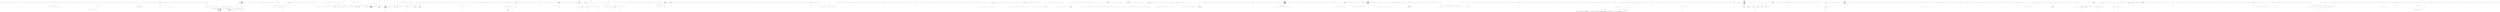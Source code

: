 digraph  {
m0_31 [cluster="CommandLine.Core.OptionSpecification.FromAttribute(CommandLine.OptionAttribute, System.Type, System.Collections.Generic.IEnumerable<string>)", file="CopyrightInfo.cs", label="Entry CommandLine.Core.OptionSpecification.FromAttribute(CommandLine.OptionAttribute, System.Type, System.Collections.Generic.IEnumerable<string>)", span="29-29"];
m0_29 [cluster="System.Collections.Generic.IEnumerable<TSource>.Count<TSource>()", file="CopyrightInfo.cs", label="Entry System.Collections.Generic.IEnumerable<TSource>.Count<TSource>()", span="0-0"];
m0_0 [cluster="CommandLine.Core.Specification.Specification(CommandLine.Core.SpecificationType, bool, int, int, CommandLine.Infrastructure.Maybe<object>, System.Type)", file="CopyrightInfo.cs", label="Entry CommandLine.Core.Specification.Specification(CommandLine.Core.SpecificationType, bool, int, int, CommandLine.Infrastructure.Maybe<object>, System.Type)", span="28-28"];
m0_1 [cluster="CommandLine.Core.Specification.Specification(CommandLine.Core.SpecificationType, bool, int, int, CommandLine.Infrastructure.Maybe<object>, System.Type)", file="CopyrightInfo.cs", label="this.tag = tag", span="30-30"];
m0_2 [cluster="CommandLine.Core.Specification.Specification(CommandLine.Core.SpecificationType, bool, int, int, CommandLine.Infrastructure.Maybe<object>, System.Type)", file="CopyrightInfo.cs", label="this.required = required", span="31-31"];
m0_3 [cluster="CommandLine.Core.Specification.Specification(CommandLine.Core.SpecificationType, bool, int, int, CommandLine.Infrastructure.Maybe<object>, System.Type)", file="CopyrightInfo.cs", label="this.min = min", span="32-32"];
m0_4 [cluster="CommandLine.Core.Specification.Specification(CommandLine.Core.SpecificationType, bool, int, int, CommandLine.Infrastructure.Maybe<object>, System.Type)", file="CopyrightInfo.cs", label="this.max = max", span="33-33"];
m0_5 [cluster="CommandLine.Core.Specification.Specification(CommandLine.Core.SpecificationType, bool, int, int, CommandLine.Infrastructure.Maybe<object>, System.Type)", file="CopyrightInfo.cs", label="this.defaultValue = defaultValue", span="35-35"];
m0_6 [cluster="CommandLine.Core.Specification.Specification(CommandLine.Core.SpecificationType, bool, int, int, CommandLine.Infrastructure.Maybe<object>, System.Type)", file="CopyrightInfo.cs", label="this.conversionType = conversionType", span="36-36"];
m0_7 [cluster="CommandLine.Core.Specification.Specification(CommandLine.Core.SpecificationType, bool, int, int, CommandLine.Infrastructure.Maybe<object>, System.Type)", file="CopyrightInfo.cs", label="Exit CommandLine.Core.Specification.Specification(CommandLine.Core.SpecificationType, bool, int, int, CommandLine.Infrastructure.Maybe<object>, System.Type)", span="28-28"];
m0_28 [cluster="System.Collections.IEnumerable.OfType<TResult>()", file="CopyrightInfo.cs", label="Entry System.Collections.IEnumerable.OfType<TResult>()", span="0-0"];
m0_26 [cluster="System.Collections.Generic.List<T>.AddRange(System.Collections.Generic.IEnumerable<T>)", file="CopyrightInfo.cs", label="Entry System.Collections.Generic.List<T>.AddRange(System.Collections.Generic.IEnumerable<T>)", span="0-0"];
m0_33 [cluster="CommandLine.Core.OptionSpecification.WithLongName(string, System.Collections.Generic.IEnumerable<string>)", file="CopyrightInfo.cs", label="Entry CommandLine.Core.OptionSpecification.WithLongName(string, System.Collections.Generic.IEnumerable<string>)", span="25-25"];
m0_34 [cluster="CommandLine.Core.ValueSpecification.FromAttribute(CommandLine.ValueAttribute, System.Type)", file="CopyrightInfo.cs", label="Entry CommandLine.Core.ValueSpecification.FromAttribute(CommandLine.ValueAttribute, System.Type)", span="17-17"];
m0_25 [cluster="System.Enum.GetNames(System.Type)", file="CopyrightInfo.cs", label="Entry System.Enum.GetNames(System.Type)", span="0-0"];
m0_32 [cluster="string.ToLowerInvariant()", file="CopyrightInfo.cs", label="Entry string.ToLowerInvariant()", span="0-0"];
m0_8 [cluster="CommandLine.Core.Specification.FromProperty(System.Reflection.PropertyInfo)", file="CopyrightInfo.cs", label="Entry CommandLine.Core.Specification.FromProperty(System.Reflection.PropertyInfo)", span="74-74"];
m0_9 [cluster="CommandLine.Core.Specification.FromProperty(System.Reflection.PropertyInfo)", file="CopyrightInfo.cs", label="System.Collections.Generic.List<string> enumList = new System.Collections.Generic.List<string>()", span="76-76"];
m0_10 [cluster="CommandLine.Core.Specification.FromProperty(System.Reflection.PropertyInfo)", file="CopyrightInfo.cs", label="property.PropertyType.IsEnum", span="77-77"];
m0_11 [cluster="CommandLine.Core.Specification.FromProperty(System.Reflection.PropertyInfo)", file="CopyrightInfo.cs", label="enumList.AddRange(Enum.GetNames(property.PropertyType))", span="79-79"];
m0_12 [cluster="CommandLine.Core.Specification.FromProperty(System.Reflection.PropertyInfo)", file="CopyrightInfo.cs", label="var attrs = property.GetCustomAttributes(true)", span="82-82"];
m0_15 [cluster="CommandLine.Core.Specification.FromProperty(System.Reflection.PropertyInfo)", file="CopyrightInfo.cs", label="var spec = OptionSpecification.FromAttribute(oa.Single(), property.PropertyType, enumList)", span="86-86"];
m0_17 [cluster="CommandLine.Core.Specification.FromProperty(System.Reflection.PropertyInfo)", file="CopyrightInfo.cs", label="return spec.WithLongName(property.Name.ToLowerInvariant(), enumList);", span="89-89"];
m0_21 [cluster="CommandLine.Core.Specification.FromProperty(System.Reflection.PropertyInfo)", file="CopyrightInfo.cs", label="return ValueSpecification.FromAttribute(va.Single(), property.PropertyType);", span="97-97"];
m0_13 [cluster="CommandLine.Core.Specification.FromProperty(System.Reflection.PropertyInfo)", file="CopyrightInfo.cs", label="var oa = attrs.OfType<OptionAttribute>()", span="83-83"];
m0_19 [cluster="CommandLine.Core.Specification.FromProperty(System.Reflection.PropertyInfo)", file="CopyrightInfo.cs", label="var va = attrs.OfType<ValueAttribute>()", span="94-94"];
m0_14 [cluster="CommandLine.Core.Specification.FromProperty(System.Reflection.PropertyInfo)", file="CopyrightInfo.cs", label="oa.Count() == 1", span="84-84"];
m0_16 [cluster="CommandLine.Core.Specification.FromProperty(System.Reflection.PropertyInfo)", file="CopyrightInfo.cs", label="spec.ShortName.Length == 0 && spec.LongName.Length == 0", span="87-87"];
m0_18 [cluster="CommandLine.Core.Specification.FromProperty(System.Reflection.PropertyInfo)", file="CopyrightInfo.cs", label="return spec;", span="91-91"];
m0_20 [cluster="CommandLine.Core.Specification.FromProperty(System.Reflection.PropertyInfo)", file="CopyrightInfo.cs", label="va.Count() == 1", span="95-95"];
m0_22 [cluster="CommandLine.Core.Specification.FromProperty(System.Reflection.PropertyInfo)", file="CopyrightInfo.cs", label="throw new InvalidOperationException();", span="100-100"];
m0_23 [cluster="CommandLine.Core.Specification.FromProperty(System.Reflection.PropertyInfo)", file="CopyrightInfo.cs", label="Exit CommandLine.Core.Specification.FromProperty(System.Reflection.PropertyInfo)", span="74-74"];
m0_35 [cluster="System.InvalidOperationException.InvalidOperationException()", file="CopyrightInfo.cs", label="Entry System.InvalidOperationException.InvalidOperationException()", span="0-0"];
m0_27 [cluster="System.Reflection.MemberInfo.GetCustomAttributes(bool)", file="CopyrightInfo.cs", label="Entry System.Reflection.MemberInfo.GetCustomAttributes(bool)", span="0-0"];
m0_30 [cluster="System.Collections.Generic.IEnumerable<TSource>.Single<TSource>()", file="CopyrightInfo.cs", label="Entry System.Collections.Generic.IEnumerable<TSource>.Single<TSource>()", span="0-0"];
m0_24 [cluster="System.Collections.Generic.List<T>.List()", file="CopyrightInfo.cs", label="Entry System.Collections.Generic.List<T>.List()", span="0-0"];
m0_36 [file="CopyrightInfo.cs", label="CommandLine.Core.Specification", span=""];
m1_15 [cluster="System.Reflection.MemberInfo.GetCustomAttributes(System.Type, bool)", file="HeadingInfo.cs", label="Entry System.Reflection.MemberInfo.GetCustomAttributes(System.Type, bool)", span="0-0"];
m1_17 [cluster="lambda expression", file="HeadingInfo.cs", label="string.Equals(value.Humanize(), input, StringComparison.OrdinalIgnoreCase)", span="37-37"];
m1_3 [cluster="CommandLine.Core.Verb.Verb(string, string)", file="HeadingInfo.cs", label="helpText == null", span="16-16"];
m1_7 [cluster="CommandLine.Core.Verb.Verb(string, string)", file="HeadingInfo.cs", label="Exit CommandLine.Core.Verb.Verb(string, string)", span="13-13"];
m1_8 [cluster="System.ArgumentNullException.ArgumentNullException(string)", file="HeadingInfo.cs", label="Entry System.ArgumentNullException.ArgumentNullException(string)", span="0-0"];
m1_9 [cluster="CommandLine.Core.Verb.FromAttribute(CommandLine.VerbAttribute)", file="HeadingInfo.cs", label="Entry CommandLine.Core.Verb.FromAttribute(CommandLine.VerbAttribute)", span="32-32"];
m1_10 [cluster="CommandLine.Core.Verb.FromAttribute(CommandLine.VerbAttribute)", file="HeadingInfo.cs", label="return new Verb(\r\n                attribute.Name,\r\n                attribute.HelpText\r\n                );", span="34-37"];
m1_11 [cluster="CommandLine.Core.Verb.FromAttribute(CommandLine.VerbAttribute)", file="HeadingInfo.cs", label="Exit CommandLine.Core.Verb.FromAttribute(CommandLine.VerbAttribute)", span="32-32"];
m1_4 [cluster="CommandLine.Core.Verb.Verb(string, string)", file="HeadingInfo.cs", label="throw new ArgumentNullException(''helpText'');", span="16-16"];
m1_5 [cluster="CommandLine.Core.Verb.Verb(string, string)", file="HeadingInfo.cs", label="this.name = name", span="18-18"];
m1_6 [cluster="CommandLine.Core.Verb.Verb(string, string)", file="HeadingInfo.cs", label="this.helpText = helpText", span="19-19"];
m1_0 [cluster="Humanizer.EnumDehumanizeExtensions.DehumanizeTo<TTargetEnum>(string)", file="HeadingInfo.cs", label="Entry Humanizer.EnumDehumanizeExtensions.DehumanizeTo<TTargetEnum>(string)", span="15-15"];
m1_1 [cluster="Humanizer.EnumDehumanizeExtensions.DehumanizeTo<TTargetEnum>(string)", file="HeadingInfo.cs", label="return (TTargetEnum)DehumanizeToPrivate(input, typeof(TTargetEnum), OnNoMatch.ThrowsException);", span="18-18"];
m1_2 [cluster="Humanizer.EnumDehumanizeExtensions.DehumanizeTo<TTargetEnum>(string)", file="HeadingInfo.cs", label="Exit Humanizer.EnumDehumanizeExtensions.DehumanizeTo<TTargetEnum>(string)", span="15-15"];
m1_16 [cluster="lambda expression", file="HeadingInfo.cs", label="Entry lambda expression", span="37-37"];
m1_14 [cluster="CommandLine.Core.Verb.SelectFromTypes(System.Collections.Generic.IEnumerable<System.Type>)", file="HeadingInfo.cs", label="Exit CommandLine.Core.Verb.SelectFromTypes(System.Collections.Generic.IEnumerable<System.Type>)", span="40-40"];
m1_12 [cluster="System.Enum.GetValues(System.Type)", file="HeadingInfo.cs", label="Entry System.Enum.GetValues(System.Type)", span="0-0"];
m1_13 [cluster="System.Collections.IEnumerable.Cast<TResult>()", color=green, community=0, file="HeadingInfo.cs", label="Entry System.Collections.IEnumerable.Cast<TResult>()", prediction=0, span="0-0"];
m1_18 [cluster="lambda expression", file="HeadingInfo.cs", label="CommandLine.Core.Verb", span=""];
m1_19 [cluster="System.Enum.Humanize()", file="HeadingInfo.cs", label="Entry System.Enum.Humanize()", span="15-15"];
m1_20 [cluster="string.Equals(string, string, System.StringComparison)", file="HeadingInfo.cs", label="Entry string.Equals(string, string, System.StringComparison)", span="0-0"];
m1_21 [file="HeadingInfo.cs", label=string, span=""];
m5_14 [cluster="Unk.SingleOrDefault", file="NameLookup.cs", label="Entry Unk.SingleOrDefault", span=""];
m5_0 [cluster="CommandLine.Core.NameLookup.Contains(string, System.Collections.Generic.IEnumerable<CommandLine.Core.OptionSpecification>, System.StringComparer)", file="NameLookup.cs", label="Entry CommandLine.Core.NameLookup.Contains(string, System.Collections.Generic.IEnumerable<CommandLine.Core.OptionSpecification>, System.StringComparer)", span="18-18"];
m5_1 [cluster="CommandLine.Core.NameLookup.Contains(string, System.Collections.Generic.IEnumerable<CommandLine.Core.OptionSpecification>, System.StringComparer)", file="NameLookup.cs", label="var option = specifications.FirstOrDefault(a => name.MatchName(a.ShortName, a.LongName, comparer))", span="20-20"];
m5_2 [cluster="CommandLine.Core.NameLookup.Contains(string, System.Collections.Generic.IEnumerable<CommandLine.Core.OptionSpecification>, System.StringComparer)", file="NameLookup.cs", label="option == null", span="21-21"];
m5_4 [cluster="CommandLine.Core.NameLookup.Contains(string, System.Collections.Generic.IEnumerable<CommandLine.Core.OptionSpecification>, System.StringComparer)", file="NameLookup.cs", label="return option.ConversionType == typeof(bool)\r\n                ? NameLookupResult.BooleanOptionFound\r\n                : NameLookupResult.OtherOptionFound;", span="22-24"];
m5_3 [cluster="CommandLine.Core.NameLookup.Contains(string, System.Collections.Generic.IEnumerable<CommandLine.Core.OptionSpecification>, System.StringComparer)", file="NameLookup.cs", label="return NameLookupResult.NoOptionFound;", span="21-21"];
m5_5 [cluster="CommandLine.Core.NameLookup.Contains(string, System.Collections.Generic.IEnumerable<CommandLine.Core.OptionSpecification>, System.StringComparer)", file="NameLookup.cs", label="Exit CommandLine.Core.NameLookup.Contains(string, System.Collections.Generic.IEnumerable<CommandLine.Core.OptionSpecification>, System.StringComparer)", span="18-18"];
m5_10 [cluster="string.MatchName(string, string, System.StringComparer)", file="NameLookup.cs", label="Entry string.MatchName(string, string, System.StringComparer)", span="8-8"];
m5_15 [cluster="Unk.ToMaybe", file="NameLookup.cs", label="Entry Unk.ToMaybe", span=""];
m5_6 [cluster="Unk.FirstOrDefault", file="NameLookup.cs", label="Entry Unk.FirstOrDefault", span=""];
m5_24 [cluster="Unk.Just", file="NameLookup.cs", label="Entry Unk.Just", span=""];
m5_21 [cluster="lambda expression", file="NameLookup.cs", label="Entry lambda expression", span="33-33"];
m5_8 [cluster="lambda expression", file="NameLookup.cs", label="name.MatchName(a.ShortName, a.LongName, comparer)", span="20-20"];
m5_7 [cluster="lambda expression", file="NameLookup.cs", label="Entry lambda expression", span="20-20"];
m5_9 [cluster="lambda expression", file="NameLookup.cs", label="Exit lambda expression", span="20-20"];
m5_19 [cluster="lambda expression", file="NameLookup.cs", label="name.MatchName(a.ShortName, a.LongName, comparer) && a.Separator != '\0'", span="31-31"];
m5_18 [cluster="lambda expression", file="NameLookup.cs", label="Entry lambda expression", span="31-31"];
m5_20 [cluster="lambda expression", file="NameLookup.cs", label="Exit lambda expression", span="31-31"];
m5_22 [cluster="lambda expression", color=green, community=0, file="NameLookup.cs", label="Maybe.Just(spec.Separator)", prediction=1, span="33-33"];
m5_23 [cluster="lambda expression", file="NameLookup.cs", label="Exit lambda expression", span="33-33"];
m5_17 [cluster="Unk.MapMaybeOrDefault", file="NameLookup.cs", label="Entry Unk.MapMaybeOrDefault", span=""];
m5_16 [cluster="CSharpx.Maybe.Nothing<T>()", file="NameLookup.cs", label="Entry CSharpx.Maybe.Nothing<T>()", span="116-116"];
m5_11 [cluster="CommandLine.Core.NameLookup.HavingSeparator(string, System.Collections.Generic.IEnumerable<CommandLine.Core.OptionSpecification>, System.StringComparer)", file="NameLookup.cs", label="Entry CommandLine.Core.NameLookup.HavingSeparator(string, System.Collections.Generic.IEnumerable<CommandLine.Core.OptionSpecification>, System.StringComparer)", span="27-27"];
m5_12 [cluster="CommandLine.Core.NameLookup.HavingSeparator(string, System.Collections.Generic.IEnumerable<CommandLine.Core.OptionSpecification>, System.StringComparer)", color=green, community=0, file="NameLookup.cs", label="return specifications.SingleOrDefault(\r\n                a => name.MatchName(a.ShortName, a.LongName, comparer) && a.Separator != '\0')\r\n                .ToMaybe()\r\n                .MapMaybeOrDefault(spec => Maybe.Just(spec.Separator), Maybe.Nothing<char>());", prediction=2, span="30-33"];
m5_13 [cluster="CommandLine.Core.NameLookup.HavingSeparator(string, System.Collections.Generic.IEnumerable<CommandLine.Core.OptionSpecification>, System.StringComparer)", file="NameLookup.cs", label="Exit CommandLine.Core.NameLookup.HavingSeparator(string, System.Collections.Generic.IEnumerable<CommandLine.Core.OptionSpecification>, System.StringComparer)", span="27-27"];
m5_25 [file="NameLookup.cs", label=string, span=""];
m5_26 [file="NameLookup.cs", label="System.StringComparer", span=""];
m5_27 [file="NameLookup.cs", label=string, span=""];
m5_28 [file="NameLookup.cs", label="System.StringComparer", span=""];
m6_30 [cluster="Unk.WithValue", file="OptionMapper.cs", label="Entry Unk.WithValue", span=""];
m6_4 [cluster="Unk.Select", file="OptionMapper.cs", label="Entry Unk.Select", span=""];
m6_24 [cluster="CommandLine.Core.OptionSpecification.FromOptionSpecification()", file="OptionMapper.cs", label="Entry CommandLine.Core.OptionSpecification.FromOptionSpecification()", span="15-15"];
m6_18 [cluster="string.MatchName(string, string, System.StringComparer)", file="OptionMapper.cs", label="Entry string.MatchName(string, string, System.StringComparer)", span="8-8"];
m6_23 [cluster="CommandLine.BadFormatConversionError.BadFormatConversionError(CommandLine.NameInfo)", file="OptionMapper.cs", label="Entry CommandLine.BadFormatConversionError.BadFormatConversionError(CommandLine.NameInfo)", span="349-349"];
m6_11 [cluster="Unk.ToMaybe", file="OptionMapper.cs", label="Entry Unk.ToMaybe", span=""];
m6_10 [cluster="Unk.FirstOrDefault", file="OptionMapper.cs", label="Entry Unk.FirstOrDefault", span=""];
m6_25 [cluster="CSharpx.Maybe.Just<T>(T)", file="OptionMapper.cs", label="Entry CSharpx.Maybe.Just<T>(T)", span="124-124"];
m6_13 [cluster="System.Tuple.Create<T1, T2>(T1, T2)", file="OptionMapper.cs", label="Entry System.Tuple.Create<T1, T2>(T1, T2)", span="0-0"];
m6_29 [cluster="Unk.Just", file="OptionMapper.cs", label="Entry Unk.Just", span=""];
m6_37 [cluster="lambda expression", file="OptionMapper.cs", label="Entry lambda expression", span="39-39"];
m6_7 [cluster="lambda expression", file="OptionMapper.cs", label="Entry lambda expression", span="21-35"];
m6_8 [cluster="lambda expression", color=green, community=0, file="OptionMapper.cs", label="options.FirstOrDefault(\r\n                            s =>\r\n                            s.Key.MatchName(((OptionSpecification)pt.Specification).ShortName, ((OptionSpecification)pt.Specification).LongName, comparer))\r\n                               .ToMaybe()\r\n                               .MapMaybeOrDefault(sequence =>\r\n                                    converter(sequence.Value, pt.Property.PropertyType, pt.Specification.TargetType != TargetType.Sequence)\r\n                                    .MapMaybeOrDefault(converted =>\r\n                                            Tuple.Create(\r\n                                                pt.WithValue(Maybe.Just(converted)),\r\n                                                Maybe.Nothing<Error>()),\r\n                                            Tuple.Create<SpecificationProperty, Maybe<Error>>(\r\n                                                pt,\r\n                                                Maybe.Just<Error>(new BadFormatConversionError(((OptionSpecification)pt.Specification).FromOptionSpecification())))),\r\n                                Tuple.Create(pt, Maybe.Nothing<Error>()))", prediction=3, span="22-35"];
m6_9 [cluster="lambda expression", file="OptionMapper.cs", label="Exit lambda expression", span="21-35"];
m6_15 [cluster="lambda expression", file="OptionMapper.cs", label="Entry lambda expression", span="23-24"];
m6_19 [cluster="lambda expression", file="OptionMapper.cs", label="Entry lambda expression", span="26-34"];
m6_20 [cluster="lambda expression", color=green, community=0, file="OptionMapper.cs", label="converter(sequence.Value, pt.Property.PropertyType, pt.Specification.TargetType != TargetType.Sequence)\r\n                                    .MapMaybeOrDefault(converted =>\r\n                                            Tuple.Create(\r\n                                                pt.WithValue(Maybe.Just(converted)),\r\n                                                Maybe.Nothing<Error>()),\r\n                                            Tuple.Create<SpecificationProperty, Maybe<Error>>(\r\n                                                pt,\r\n                                                Maybe.Just<Error>(new BadFormatConversionError(((OptionSpecification)pt.Specification).FromOptionSpecification()))))", prediction=3, span="27-34"];
m6_21 [cluster="lambda expression", file="OptionMapper.cs", label="Exit lambda expression", span="26-34"];
m6_26 [cluster="lambda expression", file="OptionMapper.cs", label="Entry lambda expression", span="28-31"];
m6_16 [cluster="lambda expression", file="OptionMapper.cs", label="s.Key.MatchName(((OptionSpecification)pt.Specification).ShortName, ((OptionSpecification)pt.Specification).LongName, comparer)", span="24-24"];
m6_31 [cluster="lambda expression", file="OptionMapper.cs", label="Entry lambda expression", span="38-38"];
m6_34 [cluster="lambda expression", file="OptionMapper.cs", label="Entry lambda expression", span="39-39"];
m6_27 [cluster="lambda expression", file="OptionMapper.cs", label="Tuple.Create(\r\n                                                pt.WithValue(Maybe.Just(converted)),\r\n                                                Maybe.Nothing<Error>())", span="29-31"];
m6_17 [cluster="lambda expression", file="OptionMapper.cs", label="Exit lambda expression", span="23-24"];
m6_28 [cluster="lambda expression", file="OptionMapper.cs", label="Exit lambda expression", span="28-31"];
m6_33 [cluster="lambda expression", file="OptionMapper.cs", label="Exit lambda expression", span="38-38"];
m6_32 [cluster="lambda expression", file="OptionMapper.cs", label="se.Item1", span="38-38"];
m6_36 [cluster="lambda expression", file="OptionMapper.cs", label="Exit lambda expression", span="39-39"];
m6_35 [cluster="lambda expression", file="OptionMapper.cs", label="se.Item2", span="39-39"];
m6_38 [cluster="lambda expression", file="OptionMapper.cs", label="se.Value", span="39-39"];
m6_39 [cluster="lambda expression", file="OptionMapper.cs", label="Exit lambda expression", span="39-39"];
m6_22 [cluster="Unk.converter", file="OptionMapper.cs", label="Entry Unk.converter", span=""];
m6_5 [cluster="Unk.>", file="OptionMapper.cs", label="Entry Unk.>", span=""];
m6_12 [cluster="CSharpx.Maybe.Nothing<T>()", file="OptionMapper.cs", label="Entry CSharpx.Maybe.Nothing<T>()", span="116-116"];
m6_6 [cluster="Unk.Succeed", file="OptionMapper.cs", label="Entry Unk.Succeed", span=""];
m6_14 [cluster="Unk.MapMaybeOrDefault", file="OptionMapper.cs", label="Entry Unk.MapMaybeOrDefault", span=""];
m6_0 [cluster="CommandLine.Core.OptionMapper.MapValues(System.Collections.Generic.IEnumerable<CommandLine.Core.SpecificationProperty>, System.Collections.Generic.IEnumerable<System.Collections.Generic.KeyValuePair<string, System.Collections.Generic.IEnumerable<string>>>, System.Func<System.Collections.Generic.IEnumerable<string>, System.Type, bool, CSharpx.Maybe<object>>, System.StringComparer)", file="OptionMapper.cs", label="Entry CommandLine.Core.OptionMapper.MapValues(System.Collections.Generic.IEnumerable<CommandLine.Core.SpecificationProperty>, System.Collections.Generic.IEnumerable<System.Collections.Generic.KeyValuePair<string, System.Collections.Generic.IEnumerable<string>>>, System.Func<System.Collections.Generic.IEnumerable<string>, System.Type, bool, CSharpx.Maybe<object>>, System.StringComparer)", span="14-14"];
m6_1 [cluster="CommandLine.Core.OptionMapper.MapValues(System.Collections.Generic.IEnumerable<CommandLine.Core.SpecificationProperty>, System.Collections.Generic.IEnumerable<System.Collections.Generic.KeyValuePair<string, System.Collections.Generic.IEnumerable<string>>>, System.Func<System.Collections.Generic.IEnumerable<string>, System.Type, bool, CSharpx.Maybe<object>>, System.StringComparer)", color=green, community=0, file="OptionMapper.cs", label="var sequencesAndErrors = propertyTuples\r\n                .Select(pt =>\r\n                    options.FirstOrDefault(\r\n                            s =>\r\n                            s.Key.MatchName(((OptionSpecification)pt.Specification).ShortName, ((OptionSpecification)pt.Specification).LongName, comparer))\r\n                               .ToMaybe()\r\n                               .MapMaybeOrDefault(sequence =>\r\n                                    converter(sequence.Value, pt.Property.PropertyType, pt.Specification.TargetType != TargetType.Sequence)\r\n                                    .MapMaybeOrDefault(converted =>\r\n                                            Tuple.Create(\r\n                                                pt.WithValue(Maybe.Just(converted)),\r\n                                                Maybe.Nothing<Error>()),\r\n                                            Tuple.Create<SpecificationProperty, Maybe<Error>>(\r\n                                                pt,\r\n                                                Maybe.Just<Error>(new BadFormatConversionError(((OptionSpecification)pt.Specification).FromOptionSpecification())))),\r\n                                Tuple.Create(pt, Maybe.Nothing<Error>()))\r\n                )", prediction=5, span="20-36"];
m6_2 [cluster="CommandLine.Core.OptionMapper.MapValues(System.Collections.Generic.IEnumerable<CommandLine.Core.SpecificationProperty>, System.Collections.Generic.IEnumerable<System.Collections.Generic.KeyValuePair<string, System.Collections.Generic.IEnumerable<string>>>, System.Func<System.Collections.Generic.IEnumerable<string>, System.Type, bool, CSharpx.Maybe<object>>, System.StringComparer)", file="OptionMapper.cs", label="return Result.Succeed(\r\n                sequencesAndErrors.Select(se => se.Item1),\r\n                sequencesAndErrors.Select(se => se.Item2).OfType<Just<Error>>().Select(se => se.Value));", span="37-39"];
m6_3 [cluster="CommandLine.Core.OptionMapper.MapValues(System.Collections.Generic.IEnumerable<CommandLine.Core.SpecificationProperty>, System.Collections.Generic.IEnumerable<System.Collections.Generic.KeyValuePair<string, System.Collections.Generic.IEnumerable<string>>>, System.Func<System.Collections.Generic.IEnumerable<string>, System.Type, bool, CSharpx.Maybe<object>>, System.StringComparer)", file="OptionMapper.cs", label="Exit CommandLine.Core.OptionMapper.MapValues(System.Collections.Generic.IEnumerable<CommandLine.Core.SpecificationProperty>, System.Collections.Generic.IEnumerable<System.Collections.Generic.KeyValuePair<string, System.Collections.Generic.IEnumerable<string>>>, System.Func<System.Collections.Generic.IEnumerable<string>, System.Type, bool, CSharpx.Maybe<object>>, System.StringComparer)", span="14-14"];
m6_40 [file="OptionMapper.cs", label="System.Collections.Generic.IEnumerable<System.Collections.Generic.KeyValuePair<string, System.Collections.Generic.IEnumerable<string>>>", span=""];
m6_41 [file="OptionMapper.cs", label="System.Func<System.Collections.Generic.IEnumerable<string>, System.Type, bool, CSharpx.Maybe<object>>", span=""];
m6_42 [file="OptionMapper.cs", label="System.StringComparer", span=""];
m6_43 [file="OptionMapper.cs", label="CommandLine.Core.SpecificationProperty", span=""];
m7_87 [cluster="CommandLine.Text.HelpText.DefaultParsingErrorsHandler<T>(CommandLine.ParserResult<T>, CommandLine.Text.HelpText)", file="Scalar.cs", label="Entry CommandLine.Text.HelpText.DefaultParsingErrorsHandler<T>(CommandLine.ParserResult<T>, CommandLine.Text.HelpText)", span="269-269"];
m7_94 [cluster="CommandLine.Text.HelpText.DefaultParsingErrorsHandler<T>(CommandLine.ParserResult<T>, CommandLine.Text.HelpText)", file="Scalar.cs", label="parserResult == null", span="271-271"];
m7_96 [cluster="CommandLine.Text.HelpText.DefaultParsingErrorsHandler<T>(CommandLine.ParserResult<T>, CommandLine.Text.HelpText)", file="Scalar.cs", label="current == null", span="272-272"];
m7_98 [cluster="CommandLine.Text.HelpText.DefaultParsingErrorsHandler<T>(CommandLine.ParserResult<T>, CommandLine.Text.HelpText)", file="Scalar.cs", label="FilterMeaningfulErrors(((NotParsed<T>)parserResult).Errors).Empty()", span="274-274"];
m7_99 [cluster="CommandLine.Text.HelpText.DefaultParsingErrorsHandler<T>(CommandLine.ParserResult<T>, CommandLine.Text.HelpText)", file="Scalar.cs", label="return current;", span="276-276"];
m7_100 [cluster="CommandLine.Text.HelpText.DefaultParsingErrorsHandler<T>(CommandLine.ParserResult<T>, CommandLine.Text.HelpText)", file="Scalar.cs", label="var errors = RenderParsingErrorsText(parserResult,\r\n                current.SentenceBuilder.FormatError,\r\n                current.SentenceBuilder.FormatMutuallyExclusiveSetErrors,\r\n                2)", span="279-282"];
m7_102 [cluster="CommandLine.Text.HelpText.DefaultParsingErrorsHandler<T>(CommandLine.ParserResult<T>, CommandLine.Text.HelpText)", file="Scalar.cs", label="return current;", span="285-285"];
m7_103 [cluster="CommandLine.Text.HelpText.DefaultParsingErrorsHandler<T>(CommandLine.ParserResult<T>, CommandLine.Text.HelpText)", file="Scalar.cs", label="current.AddPreOptionsLine(\r\n                string.Concat(Environment.NewLine, current.SentenceBuilder.ErrorsHeadingText()))", span="288-289"];
m7_105 [cluster="CommandLine.Text.HelpText.DefaultParsingErrorsHandler<T>(CommandLine.ParserResult<T>, CommandLine.Text.HelpText)", file="Scalar.cs", label="lines.ForEach(\r\n                line => current.AddPreOptionsLine(line))", span="292-293"];
m7_106 [cluster="CommandLine.Text.HelpText.DefaultParsingErrorsHandler<T>(CommandLine.ParserResult<T>, CommandLine.Text.HelpText)", file="Scalar.cs", label="return current;", span="295-295"];
m7_95 [cluster="CommandLine.Text.HelpText.DefaultParsingErrorsHandler<T>(CommandLine.ParserResult<T>, CommandLine.Text.HelpText)", file="Scalar.cs", label="throw new ArgumentNullException(''parserResult'');", span="271-271"];
m7_97 [cluster="CommandLine.Text.HelpText.DefaultParsingErrorsHandler<T>(CommandLine.ParserResult<T>, CommandLine.Text.HelpText)", file="Scalar.cs", label="throw new ArgumentNullException(''current'');", span="272-272"];
m7_101 [cluster="CommandLine.Text.HelpText.DefaultParsingErrorsHandler<T>(CommandLine.ParserResult<T>, CommandLine.Text.HelpText)", file="Scalar.cs", label="string.IsNullOrEmpty(errors)", span="283-283"];
m7_104 [cluster="CommandLine.Text.HelpText.DefaultParsingErrorsHandler<T>(CommandLine.ParserResult<T>, CommandLine.Text.HelpText)", file="Scalar.cs", label="var lines = errors.Split(\r\n                new[] { Environment.NewLine }, StringSplitOptions.None)", span="290-291"];
m7_107 [cluster="CommandLine.Text.HelpText.DefaultParsingErrorsHandler<T>(CommandLine.ParserResult<T>, CommandLine.Text.HelpText)", file="Scalar.cs", label="Exit CommandLine.Text.HelpText.DefaultParsingErrorsHandler<T>(CommandLine.ParserResult<T>, CommandLine.Text.HelpText)", span="269-269"];
m7_108 [cluster="System.Collections.Generic.IEnumerable<TSource>.Empty<TSource>()", file="Scalar.cs", label="Entry System.Collections.Generic.IEnumerable<TSource>.Empty<TSource>()", span="31-31"];
m7_46 [cluster="Unk.Any", file="Scalar.cs", label="Entry Unk.Any", span=""];
m7_180 [cluster="System.Text.StringBuilder.AppendLine(string)", file="Scalar.cs", label="Entry System.Text.StringBuilder.AppendLine(string)", span="0-0"];
m7_0 [cluster="CommandLine.Text.HelpText.HelpText()", file="Scalar.cs", label="Entry CommandLine.Text.HelpText.HelpText()", span="34-34"];
m7_1 [cluster="CommandLine.Text.HelpText.HelpText()", file="Scalar.cs", label="Exit CommandLine.Text.HelpText.HelpText()", span="34-34"];
m7_286 [cluster="string.PadRight(int)", file="Scalar.cs", label="Entry string.PadRight(int)", span="0-0"];
m7_367 [cluster="T.ToStringInvariant<T>()", file="Scalar.cs", label="Entry T.ToStringInvariant<T>()", span="15-15"];
m7_49 [cluster="CommandLine.Text.HelpText.AddOptions<T>(CommandLine.ParserResult<T>)", file="Scalar.cs", label="Entry CommandLine.Text.HelpText.AddOptions<T>(CommandLine.ParserResult<T>)", span="333-333"];
m7_129 [cluster="CommandLine.Text.HelpText.AddOptions<T>(CommandLine.ParserResult<T>)", file="Scalar.cs", label="result == null", span="336-336"];
m7_131 [cluster="CommandLine.Text.HelpText.AddOptions<T>(CommandLine.ParserResult<T>)", file="Scalar.cs", label="return AddOptionsImpl(\r\n                GetSpecificationsFromType(result.TypeInfo.Single),\r\n                SentenceBuilder.RequiredWord(),\r\n                MaximumDisplayWidth);", span="338-341"];
m7_130 [cluster="CommandLine.Text.HelpText.AddOptions<T>(CommandLine.ParserResult<T>)", file="Scalar.cs", label="throw new ArgumentNullException(''result'');", span="336-336"];
m7_132 [cluster="CommandLine.Text.HelpText.AddOptions<T>(CommandLine.ParserResult<T>)", file="Scalar.cs", label="Exit CommandLine.Text.HelpText.AddOptions<T>(CommandLine.ParserResult<T>)", span="333-333"];
m7_187 [cluster="System.Text.StringBuilder.SafeToString()", file="Scalar.cs", label="Entry System.Text.StringBuilder.SafeToString()", span="66-66"];
m7_186 [cluster="System.Text.StringBuilder.AppendWhen(bool, params string[])", file="Scalar.cs", label="Entry System.Text.StringBuilder.AppendWhen(bool, params string[])", span="9-9"];
m7_77 [cluster="CommandLine.TypeInfo.Create(System.Type)", file="Scalar.cs", label="Entry CommandLine.TypeInfo.Create(System.Type)", span="29-29"];
m7_75 [cluster="System.Collections.Generic.IEnumerable<TSource>.Single<TSource>()", file="Scalar.cs", label="Entry System.Collections.Generic.IEnumerable<TSource>.Single<TSource>()", span="0-0"];
m7_309 [cluster="System.Text.StringBuilder.AppendFormat(string, object)", file="Scalar.cs", label="Entry System.Text.StringBuilder.AppendFormat(string, object)", span="0-0"];
m7_167 [cluster="System.Text.StringBuilder.AppendIfNotEmpty(params string[])", file="Scalar.cs", label="Entry System.Text.StringBuilder.AppendIfNotEmpty(params string[])", span="57-57"];
m7_121 [cluster="CommandLine.Text.HelpText.ToString()", file="Scalar.cs", label="Entry CommandLine.Text.HelpText.ToString()", span="434-434"];
m7_181 [cluster="CommandLine.Text.HelpText.ToString()", file="Scalar.cs", label="int ExtraLength = 10", span="436-436"];
m7_182 [cluster="CommandLine.Text.HelpText.ToString()", file="Scalar.cs", label="return\r\n                new StringBuilder(\r\n                    heading.SafeLength() + copyright.SafeLength() + preOptionsHelp.SafeLength() +\r\n                        optionsHelp.SafeLength() + ExtraLength).Append(heading)\r\n                    .AppendWhen(!string.IsNullOrEmpty(copyright), Environment.NewLine, copyright)\r\n                    .AppendWhen(preOptionsHelp.Length > 0, Environment.NewLine, preOptionsHelp.ToString())\r\n                    .AppendWhen(\r\n                        optionsHelp != null && optionsHelp.Length > 0,\r\n                        Environment.NewLine,\r\n                        Environment.NewLine,\r\n                        optionsHelp.SafeToString())\r\n                    .AppendWhen(postOptionsHelp.Length > 0, Environment.NewLine, postOptionsHelp.ToString())\r\n                .ToString();", span="437-449"];
m7_183 [cluster="CommandLine.Text.HelpText.ToString()", file="Scalar.cs", label="Exit CommandLine.Text.HelpText.ToString()", span="434-434"];
m7_184 [cluster="string.SafeLength()", file="Scalar.cs", label="Entry string.SafeLength()", span="40-40"];
m7_125 [cluster="CommandLine.Text.HelpText.AddPostOptionsLine(string)", file="Scalar.cs", label="Entry CommandLine.Text.HelpText.AddPostOptionsLine(string)", span="323-323"];
m7_126 [cluster="CommandLine.Text.HelpText.AddPostOptionsLine(string)", file="Scalar.cs", label="return AddLine(postOptionsHelp, value);", span="325-325"];
m7_127 [cluster="CommandLine.Text.HelpText.AddPostOptionsLine(string)", file="Scalar.cs", label="Exit CommandLine.Text.HelpText.AddPostOptionsLine(string)", span="323-323"];
m7_110 [cluster="string.IsNullOrEmpty(string)", file="Scalar.cs", label="Entry string.IsNullOrEmpty(string)", span="0-0"];
m7_289 [cluster="CSharpx.Maybe<T>.FromJust<T>()", file="Scalar.cs", label="Entry CSharpx.Maybe<T>.FromJust<T>()", span="342-342"];
m7_333 [cluster="CommandLine.Text.HelpText.GetMaxOptionLength(CommandLine.Core.OptionSpecification)", file="Scalar.cs", label="Entry CommandLine.Text.HelpText.GetMaxOptionLength(CommandLine.Core.OptionSpecification)", span="690-690"];
m7_336 [cluster="CommandLine.Text.HelpText.GetMaxOptionLength(CommandLine.Core.OptionSpecification)", file="Scalar.cs", label="var specLength = 0", span="692-692"];
m7_337 [cluster="CommandLine.Text.HelpText.GetMaxOptionLength(CommandLine.Core.OptionSpecification)", file="Scalar.cs", label="var hasShort = spec.ShortName.Length > 0", span="694-694"];
m7_338 [cluster="CommandLine.Text.HelpText.GetMaxOptionLength(CommandLine.Core.OptionSpecification)", file="Scalar.cs", label="var hasLong = spec.LongName.Length > 0", span="695-695"];
m7_340 [cluster="CommandLine.Text.HelpText.GetMaxOptionLength(CommandLine.Core.OptionSpecification)", file="Scalar.cs", label="spec.MetaValue.Length > 0", span="698-698"];
m7_341 [cluster="CommandLine.Text.HelpText.GetMaxOptionLength(CommandLine.Core.OptionSpecification)", file="Scalar.cs", label="metaLength = spec.MetaValue.Length + 1", span="699-699"];
m7_348 [cluster="CommandLine.Text.HelpText.GetMaxOptionLength(CommandLine.Core.OptionSpecification)", file="Scalar.cs", label="specLength += spec.LongName.Length", span="712-712"];
m7_343 [cluster="CommandLine.Text.HelpText.GetMaxOptionLength(CommandLine.Core.OptionSpecification)", file="Scalar.cs", label="++specLength", span="703-703"];
m7_353 [cluster="CommandLine.Text.HelpText.GetMaxOptionLength(CommandLine.Core.OptionSpecification)", file="Scalar.cs", label="specLength += 2", span="720-720"];
m7_354 [cluster="CommandLine.Text.HelpText.GetMaxOptionLength(CommandLine.Core.OptionSpecification)", file="Scalar.cs", label="return specLength;", span="722-722"];
m7_342 [cluster="CommandLine.Text.HelpText.GetMaxOptionLength(CommandLine.Core.OptionSpecification)", file="Scalar.cs", label=hasShort, span="701-701"];
m7_352 [cluster="CommandLine.Text.HelpText.GetMaxOptionLength(CommandLine.Core.OptionSpecification)", file="Scalar.cs", label="hasShort && hasLong", span="719-719"];
m7_339 [cluster="CommandLine.Text.HelpText.GetMaxOptionLength(CommandLine.Core.OptionSpecification)", file="Scalar.cs", label="var metaLength = 0", span="697-697"];
m7_347 [cluster="CommandLine.Text.HelpText.GetMaxOptionLength(CommandLine.Core.OptionSpecification)", file="Scalar.cs", label=hasLong, span="710-710"];
m7_346 [cluster="CommandLine.Text.HelpText.GetMaxOptionLength(CommandLine.Core.OptionSpecification)", file="Scalar.cs", label="specLength += metaLength", span="707-707"];
m7_351 [cluster="CommandLine.Text.HelpText.GetMaxOptionLength(CommandLine.Core.OptionSpecification)", file="Scalar.cs", label="specLength += metaLength", span="716-716"];
m7_344 [cluster="CommandLine.Text.HelpText.GetMaxOptionLength(CommandLine.Core.OptionSpecification)", file="Scalar.cs", label=AddDashesToOption, span="704-704"];
m7_345 [cluster="CommandLine.Text.HelpText.GetMaxOptionLength(CommandLine.Core.OptionSpecification)", file="Scalar.cs", label="++specLength", span="705-705"];
m7_349 [cluster="CommandLine.Text.HelpText.GetMaxOptionLength(CommandLine.Core.OptionSpecification)", file="Scalar.cs", label=AddDashesToOption, span="713-713"];
m7_350 [cluster="CommandLine.Text.HelpText.GetMaxOptionLength(CommandLine.Core.OptionSpecification)", file="Scalar.cs", label="specLength += 2", span="714-714"];
m7_355 [cluster="CommandLine.Text.HelpText.GetMaxOptionLength(CommandLine.Core.OptionSpecification)", file="Scalar.cs", label="Exit CommandLine.Text.HelpText.GetMaxOptionLength(CommandLine.Core.OptionSpecification)", span="690-690"];
m7_231 [cluster="CommandLine.Text.HelpText.AdaptVerbsToSpecifications(System.Collections.Generic.IEnumerable<System.Type>)", file="Scalar.cs", label="return (from verbTuple in Verb.SelectFromTypes(types)\r\n                    select\r\n                        OptionSpecification.NewSwitch(\r\n                            string.Empty,\r\n                            verbTuple.Item1.Name,\r\n                            false,\r\n                            verbTuple.Item1.HelpText,\r\n                            string.Empty)).Concat(new[] { MakeHelpEntry(), MakeVersionEntry() });", span="509-516"];
m7_142 [cluster="CommandLine.Text.HelpText.AdaptVerbsToSpecifications(System.Collections.Generic.IEnumerable<System.Type>)", file="Scalar.cs", label="Entry CommandLine.Text.HelpText.AdaptVerbsToSpecifications(System.Collections.Generic.IEnumerable<System.Type>)", span="507-507"];
m7_232 [cluster="CommandLine.Text.HelpText.AdaptVerbsToSpecifications(System.Collections.Generic.IEnumerable<System.Type>)", file="Scalar.cs", label="Exit CommandLine.Text.HelpText.AdaptVerbsToSpecifications(System.Collections.Generic.IEnumerable<System.Type>)", span="507-507"];
m7_292 [cluster="string.Trim()", file="Scalar.cs", label="Entry string.Trim()", span="0-0"];
m7_185 [cluster="System.Text.StringBuilder.SafeLength()", file="Scalar.cs", label="Entry System.Text.StringBuilder.SafeLength()", span="73-73"];
m7_233 [cluster="CommandLine.Core.Verb.SelectFromTypes(System.Collections.Generic.IEnumerable<System.Type>)", file="Scalar.cs", label="Entry CommandLine.Core.Verb.SelectFromTypes(System.Collections.Generic.IEnumerable<System.Type>)", span="40-40"];
m7_291 [cluster="string.FormatInvariant(params object[])", file="Scalar.cs", label="Entry string.FormatInvariant(params object[])", span="20-20"];
m7_23 [cluster="System.ArgumentNullException.ArgumentNullException(string)", file="Scalar.cs", label="Entry System.ArgumentNullException.ArgumentNullException(string)", span="0-0"];
m7_217 [cluster="string.Substring(int)", file="Scalar.cs", label="Entry string.Substring(int)", span="0-0"];
m7_109 [cluster="CommandLine.Text.HelpText.RenderParsingErrorsText<T>(CommandLine.ParserResult<T>, System.Func<CommandLine.Error, string>, System.Func<System.Collections.Generic.IEnumerable<CommandLine.MutuallyExclusiveSetError>, string>, int)", file="Scalar.cs", label="Entry CommandLine.Text.HelpText.RenderParsingErrorsText<T>(CommandLine.ParserResult<T>, System.Func<CommandLine.Error, string>, System.Func<System.Collections.Generic.IEnumerable<CommandLine.MutuallyExclusiveSetError>, string>, int)", span="400-400"];
m7_155 [cluster="CommandLine.Text.HelpText.RenderParsingErrorsText<T>(CommandLine.ParserResult<T>, System.Func<CommandLine.Error, string>, System.Func<System.Collections.Generic.IEnumerable<CommandLine.MutuallyExclusiveSetError>, string>, int)", file="Scalar.cs", label="parserResult == null", span="406-406"];
m7_157 [cluster="CommandLine.Text.HelpText.RenderParsingErrorsText<T>(CommandLine.ParserResult<T>, System.Func<CommandLine.Error, string>, System.Func<System.Collections.Generic.IEnumerable<CommandLine.MutuallyExclusiveSetError>, string>, int)", file="Scalar.cs", label="var meaningfulErrors =\r\n                FilterMeaningfulErrors(((NotParsed<T>)parserResult).Errors)", span="408-409"];
m7_161 [cluster="CommandLine.Text.HelpText.RenderParsingErrorsText<T>(CommandLine.ParserResult<T>, System.Func<CommandLine.Error, string>, System.Func<System.Collections.Generic.IEnumerable<CommandLine.MutuallyExclusiveSetError>, string>, int)", file="Scalar.cs", label="meaningfulErrors\r\n                .Where(e => e.Tag != ErrorType.MutuallyExclusiveSetError)\r\n                .ForEach(\r\n                    error =>\r\n                        {\r\n                            var line = new StringBuilder(indent.Spaces())\r\n                                .Append(formatError(error)); \r\n                            text.AppendLine(line.ToString());\r\n                        })", span="414-422"];
m7_162 [cluster="CommandLine.Text.HelpText.RenderParsingErrorsText<T>(CommandLine.ParserResult<T>, System.Func<CommandLine.Error, string>, System.Func<System.Collections.Generic.IEnumerable<CommandLine.MutuallyExclusiveSetError>, string>, int)", file="Scalar.cs", label="return text.AppendIfNotEmpty(\r\n                formatMutuallyExclusiveSetErrors(\r\n                    meaningfulErrors.OfType<MutuallyExclusiveSetError>()))\r\n                .ToString();", span="424-427"];
m7_156 [cluster="CommandLine.Text.HelpText.RenderParsingErrorsText<T>(CommandLine.ParserResult<T>, System.Func<CommandLine.Error, string>, System.Func<System.Collections.Generic.IEnumerable<CommandLine.MutuallyExclusiveSetError>, string>, int)", file="Scalar.cs", label="throw new ArgumentNullException(''parserResult'');", span="406-406"];
m7_158 [cluster="CommandLine.Text.HelpText.RenderParsingErrorsText<T>(CommandLine.ParserResult<T>, System.Func<CommandLine.Error, string>, System.Func<System.Collections.Generic.IEnumerable<CommandLine.MutuallyExclusiveSetError>, string>, int)", file="Scalar.cs", label="meaningfulErrors.Empty()", span="410-410"];
m7_159 [cluster="CommandLine.Text.HelpText.RenderParsingErrorsText<T>(CommandLine.ParserResult<T>, System.Func<CommandLine.Error, string>, System.Func<System.Collections.Generic.IEnumerable<CommandLine.MutuallyExclusiveSetError>, string>, int)", file="Scalar.cs", label="return string.Empty;", span="411-411"];
m7_160 [cluster="CommandLine.Text.HelpText.RenderParsingErrorsText<T>(CommandLine.ParserResult<T>, System.Func<CommandLine.Error, string>, System.Func<System.Collections.Generic.IEnumerable<CommandLine.MutuallyExclusiveSetError>, string>, int)", file="Scalar.cs", label="var text = new StringBuilder()", span="413-413"];
m7_163 [cluster="CommandLine.Text.HelpText.RenderParsingErrorsText<T>(CommandLine.ParserResult<T>, System.Func<CommandLine.Error, string>, System.Func<System.Collections.Generic.IEnumerable<CommandLine.MutuallyExclusiveSetError>, string>, int)", file="Scalar.cs", label="Exit CommandLine.Text.HelpText.RenderParsingErrorsText<T>(CommandLine.ParserResult<T>, System.Func<CommandLine.Error, string>, System.Func<System.Collections.Generic.IEnumerable<CommandLine.MutuallyExclusiveSetError>, string>, int)", span="400-400"];
m7_41 [cluster="CommandLine.Text.HelpText.FilterMeaningfulErrors(System.Collections.Generic.IEnumerable<CommandLine.Error>)", file="Scalar.cs", label="Entry CommandLine.Text.HelpText.FilterMeaningfulErrors(System.Collections.Generic.IEnumerable<CommandLine.Error>)", span="452-452"];
m7_188 [cluster="CommandLine.Text.HelpText.FilterMeaningfulErrors(System.Collections.Generic.IEnumerable<CommandLine.Error>)", file="Scalar.cs", label="return errors.Where(e => e.Tag != ErrorType.HelpRequestedError && e.Tag != ErrorType.HelpVerbRequestedError);", span="454-454"];
m7_189 [cluster="CommandLine.Text.HelpText.FilterMeaningfulErrors(System.Collections.Generic.IEnumerable<CommandLine.Error>)", file="Scalar.cs", label="Exit CommandLine.Text.HelpText.FilterMeaningfulErrors(System.Collections.Generic.IEnumerable<CommandLine.Error>)", span="452-452"];
m7_308 [cluster="System.Text.StringBuilder.AppendWhen(bool, params char[])", file="Scalar.cs", label="Entry System.Text.StringBuilder.AppendWhen(bool, params char[])", span="18-18"];
m7_47 [cluster="System.Collections.Generic.IEnumerable<TSource>.ToArray<TSource>()", file="Scalar.cs", label="Entry System.Collections.Generic.IEnumerable<TSource>.ToArray<TSource>()", span="0-0"];
m7_44 [cluster="CommandLine.Infrastructure.ReflectionHelper.GetAttribute<TAttribute>()", file="Scalar.cs", label="Entry CommandLine.Infrastructure.ReflectionHelper.GetAttribute<TAttribute>()", span="12-12"];
m7_246 [cluster="CommandLine.Text.HelpText.AddOption(string, int, CommandLine.Core.Specification, int)", file="Scalar.cs", label="Entry CommandLine.Text.HelpText.AddOption(string, int, CommandLine.Core.Specification, int)", span="564-564"];
m7_254 [cluster="CommandLine.Text.HelpText.AddOption(string, int, CommandLine.Core.Specification, int)", file="Scalar.cs", label="optionsHelp.Append(''  '')", span="566-566"];
m7_255 [cluster="CommandLine.Text.HelpText.AddOption(string, int, CommandLine.Core.Specification, int)", file="Scalar.cs", label="var name = new StringBuilder(maxLength)\r\n                .BimapIf(\r\n                    specification.Tag == SpecificationType.Option,\r\n                    it => it.Append(AddOptionName(maxLength, (OptionSpecification)specification)),\r\n                    it => it.Append(AddValueName(maxLength, (ValueSpecification)specification)))", span="567-571"];
m7_256 [cluster="CommandLine.Text.HelpText.AddOption(string, int, CommandLine.Core.Specification, int)", file="Scalar.cs", label="optionsHelp\r\n                .Append(name.Length < maxLength ? name.ToString().PadRight(maxLength) : name.ToString())\r\n                .Append(''    '')", span="573-575"];
m7_257 [cluster="CommandLine.Text.HelpText.AddOption(string, int, CommandLine.Core.Specification, int)", file="Scalar.cs", label="var optionHelpText = specification.HelpText", span="577-577"];
m7_258 [cluster="CommandLine.Text.HelpText.AddOption(string, int, CommandLine.Core.Specification, int)", file="Scalar.cs", label="addEnumValuesToHelpText && specification.EnumValues.Any()", span="579-579"];
m7_259 [cluster="CommandLine.Text.HelpText.AddOption(string, int, CommandLine.Core.Specification, int)", file="Scalar.cs", label="optionHelpText += '' Valid values: '' + string.Join('', '', specification.EnumValues)", span="581-581"];
m7_260 [cluster="CommandLine.Text.HelpText.AddOption(string, int, CommandLine.Core.Specification, int)", file="Scalar.cs", label="specification.DefaultValue.IsJust()", span="584-584"];
m7_261 [cluster="CommandLine.Text.HelpText.AddOption(string, int, CommandLine.Core.Specification, int)", file="Scalar.cs", label="optionHelpText = ''(Default: {0}) ''.FormatLocal(specification.DefaultValue.FromJust()) + optionHelpText", span="586-586"];
m7_262 [cluster="CommandLine.Text.HelpText.AddOption(string, int, CommandLine.Core.Specification, int)", file="Scalar.cs", label="specification.Required", span="589-589"];
m7_263 [cluster="CommandLine.Text.HelpText.AddOption(string, int, CommandLine.Core.Specification, int)", file="Scalar.cs", label="optionHelpText = ''{0} ''.FormatInvariant(requiredWord) + optionHelpText", span="591-591"];
m7_269 [cluster="CommandLine.Text.HelpText.AddOption(string, int, CommandLine.Core.Specification, int)", file="Scalar.cs", label="words[i].Length < (widthOfHelpText - wordBuffer)", span="602-602"];
m7_272 [cluster="CommandLine.Text.HelpText.AddOption(string, int, CommandLine.Core.Specification, int)", file="Scalar.cs", label="(widthOfHelpText - wordBuffer) > 1 && i != words.Length - 1", span="606-606"];
m7_275 [cluster="CommandLine.Text.HelpText.AddOption(string, int, CommandLine.Core.Specification, int)", file="Scalar.cs", label="words[i].Length >= widthOfHelpText && wordBuffer == 0", span="612-612"];
m7_276 [cluster="CommandLine.Text.HelpText.AddOption(string, int, CommandLine.Core.Specification, int)", file="Scalar.cs", label="optionsHelp.Append(words[i].Substring(0, widthOfHelpText))", span="614-614"];
m7_277 [cluster="CommandLine.Text.HelpText.AddOption(string, int, CommandLine.Core.Specification, int)", file="Scalar.cs", label="wordBuffer = widthOfHelpText", span="615-615"];
m7_280 [cluster="CommandLine.Text.HelpText.AddOption(string, int, CommandLine.Core.Specification, int)", file="Scalar.cs", label="optionsHelp.AppendWhen(optionHelpText.Length > 0, Environment.NewLine,\r\n                        new string(' ', maxLength + 6))", span="623-624"];
m7_281 [cluster="CommandLine.Text.HelpText.AddOption(string, int, CommandLine.Core.Specification, int)", file="Scalar.cs", label="optionHelpText.Length > widthOfHelpText", span="626-626"];
m7_264 [cluster="CommandLine.Text.HelpText.AddOption(string, int, CommandLine.Core.Specification, int)", file="Scalar.cs", label="!string.IsNullOrEmpty(optionHelpText)", span="594-594"];
m7_266 [cluster="CommandLine.Text.HelpText.AddOption(string, int, CommandLine.Core.Specification, int)", file="Scalar.cs", label="var words = optionHelpText.Split(' ')", span="599-599"];
m7_279 [cluster="CommandLine.Text.HelpText.AddOption(string, int, CommandLine.Core.Specification, int)", file="Scalar.cs", label="optionHelpText = optionHelpText.Substring(Math.Min(wordBuffer, optionHelpText.Length)).Trim()", span="622-622"];
m7_282 [cluster="CommandLine.Text.HelpText.AddOption(string, int, CommandLine.Core.Specification, int)", file="Scalar.cs", label="optionsHelp\r\n                .Append(optionHelpText)\r\n                .Append(Environment.NewLine)\r\n                .AppendWhen(additionalNewLineAfterOption, Environment.NewLine)", span="629-632"];
m7_265 [cluster="CommandLine.Text.HelpText.AddOption(string, int, CommandLine.Core.Specification, int)", file="Scalar.cs", label="var wordBuffer = 0", span="598-598"];
m7_271 [cluster="CommandLine.Text.HelpText.AddOption(string, int, CommandLine.Core.Specification, int)", file="Scalar.cs", label="wordBuffer += words[i].Length", span="605-605"];
m7_267 [cluster="CommandLine.Text.HelpText.AddOption(string, int, CommandLine.Core.Specification, int)", file="Scalar.cs", label="var i = 0", span="600-600"];
m7_268 [cluster="CommandLine.Text.HelpText.AddOption(string, int, CommandLine.Core.Specification, int)", file="Scalar.cs", label="i < words.Length", span="600-600"];
m7_270 [cluster="CommandLine.Text.HelpText.AddOption(string, int, CommandLine.Core.Specification, int)", file="Scalar.cs", label="optionsHelp.Append(words[i])", span="604-604"];
m7_278 [cluster="CommandLine.Text.HelpText.AddOption(string, int, CommandLine.Core.Specification, int)", file="Scalar.cs", label="i++", span="600-600"];
m7_274 [cluster="CommandLine.Text.HelpText.AddOption(string, int, CommandLine.Core.Specification, int)", file="Scalar.cs", label="wordBuffer++", span="609-609"];
m7_273 [cluster="CommandLine.Text.HelpText.AddOption(string, int, CommandLine.Core.Specification, int)", file="Scalar.cs", label="optionsHelp.Append('' '')", span="608-608"];
m7_283 [cluster="CommandLine.Text.HelpText.AddOption(string, int, CommandLine.Core.Specification, int)", file="Scalar.cs", label="return this;", span="634-634"];
m7_284 [cluster="CommandLine.Text.HelpText.AddOption(string, int, CommandLine.Core.Specification, int)", file="Scalar.cs", label="Exit CommandLine.Text.HelpText.AddOption(string, int, CommandLine.Core.Specification, int)", span="564-564"];
m7_250 [cluster="CommandLine.Text.HelpText.MakeVersionEntry()", file="Scalar.cs", label="Exit CommandLine.Text.HelpText.MakeVersionEntry()", span="547-547"];
m7_225 [cluster="CommandLine.Text.HelpText.MakeVersionEntry()", file="Scalar.cs", label="Entry CommandLine.Text.HelpText.MakeVersionEntry()", span="547-547"];
m7_249 [cluster="CommandLine.Text.HelpText.MakeVersionEntry()", file="Scalar.cs", label="return OptionSpecification.NewSwitch(\r\n                string.Empty,\r\n                ''version'',\r\n                false,\r\n                sentenceBuilder.VersionCommandText(AddDashesToOption),\r\n                string.Empty);", span="549-554"];
m7_310 [cluster="System.Text.StringBuilder.AppendFormatWhen(bool, string, params object[])", file="Scalar.cs", label="Entry System.Text.StringBuilder.AppendFormatWhen(bool, string, params object[])", span="27-27"];
m7_112 [cluster="string.Concat(string, string)", file="Scalar.cs", label="Entry string.Concat(string, string)", span="0-0"];
m7_329 [cluster="lambda expression", file="Scalar.cs", label="Entry lambda expression", span="679-686"];
m7_51 [cluster="lambda expression", file="Scalar.cs", label="license.AddToHelpText(auto, true)", span="218-218"];
m7_55 [cluster="lambda expression", file="Scalar.cs", label="usage.AddToHelpText(auto, true)", span="221-221"];
m7_50 [cluster="lambda expression", file="Scalar.cs", label="Entry lambda expression", span="218-218"];
m7_54 [cluster="lambda expression", file="Scalar.cs", label="Entry lambda expression", span="221-221"];
m7_57 [cluster="lambda expression", file="Scalar.cs", label="Entry lambda expression", span="223-223"];
m7_52 [cluster="lambda expression", file="Scalar.cs", label="Exit lambda expression", span="218-218"];
m7_56 [cluster="lambda expression", file="Scalar.cs", label="Exit lambda expression", span="221-221"];
m7_58 [cluster="lambda expression", file="Scalar.cs", label="e.Tag == ErrorType.NoVerbSelectedError", span="223-223"];
m7_59 [cluster="lambda expression", file="Scalar.cs", label="Exit lambda expression", span="223-223"];
m7_85 [cluster="lambda expression", file="Scalar.cs", label="DefaultParsingErrorsHandler(parserResult, current)", span="255-255"];
m7_92 [cluster="lambda expression", file="Scalar.cs", label="DefaultParsingErrorsHandler(parserResult, current)", span="261-261"];
m7_78 [cluster="lambda expression", file="Scalar.cs", label="Entry lambda expression", span="251-251"];
m7_81 [cluster="lambda expression", file="Scalar.cs", label="Entry lambda expression", span="254-254"];
m7_89 [cluster="lambda expression", file="Scalar.cs", label="DefaultParsingErrorsHandler(pr, current)", span="260-260"];
m7_88 [cluster="lambda expression", file="Scalar.cs", label="Entry lambda expression", span="260-260"];
m7_91 [cluster="lambda expression", file="Scalar.cs", label="Entry lambda expression", span="261-261"];
m7_84 [cluster="lambda expression", file="Scalar.cs", label="Entry lambda expression", span="255-255"];
m7_79 [cluster="lambda expression", file="Scalar.cs", label="e.Tag == ErrorType.VersionRequestedError", span="251-251"];
m7_80 [cluster="lambda expression", file="Scalar.cs", label="Exit lambda expression", span="251-251"];
m7_82 [cluster="lambda expression", file="Scalar.cs", label="e.Tag == ErrorType.HelpVerbRequestedError", span="254-254"];
m7_83 [cluster="lambda expression", file="Scalar.cs", label="Exit lambda expression", span="254-254"];
m7_86 [cluster="lambda expression", file="Scalar.cs", label="Exit lambda expression", span="255-255"];
m7_90 [cluster="lambda expression", file="Scalar.cs", label="Exit lambda expression", span="260-260"];
m7_93 [cluster="lambda expression", file="Scalar.cs", label="Exit lambda expression", span="261-261"];
m7_116 [cluster="lambda expression", file="Scalar.cs", label="current.AddPreOptionsLine(line)", span="293-293"];
m7_115 [cluster="lambda expression", file="Scalar.cs", label="Entry lambda expression", span="293-293"];
m7_117 [cluster="lambda expression", file="Scalar.cs", label="Exit lambda expression", span="293-293"];
m7_173 [cluster="lambda expression", file="Scalar.cs", label="var line = new StringBuilder(indent.Spaces())\r\n                                .Append(formatError(error))", span="419-420"];
m7_174 [cluster="lambda expression", file="Scalar.cs", label="text.AppendLine(line.ToString())", span="421-421"];
m7_169 [cluster="lambda expression", file="Scalar.cs", label="Entry lambda expression", span="415-415"];
m7_172 [cluster="lambda expression", file="Scalar.cs", label="Entry lambda expression", span="417-422"];
m7_170 [cluster="lambda expression", file="Scalar.cs", label="e.Tag != ErrorType.MutuallyExclusiveSetError", span="415-415"];
m7_171 [cluster="lambda expression", file="Scalar.cs", label="Exit lambda expression", span="415-415"];
m7_175 [cluster="lambda expression", file="Scalar.cs", label="Exit lambda expression", span="417-422"];
m7_190 [cluster="lambda expression", file="Scalar.cs", label="Entry lambda expression", span="454-454"];
m7_191 [cluster="lambda expression", file="Scalar.cs", label="e.Tag != ErrorType.HelpRequestedError && e.Tag != ErrorType.HelpVerbRequestedError", span="454-454"];
m7_192 [cluster="lambda expression", file="Scalar.cs", label="Exit lambda expression", span="454-454"];
m7_228 [cluster="lambda expression", file="Scalar.cs", label="Entry lambda expression", span="501-501"];
m7_229 [cluster="lambda expression", file="Scalar.cs", label="v.Index", span="501-501"];
m7_230 [cluster="lambda expression", file="Scalar.cs", label="Exit lambda expression", span="501-501"];
m7_244 [cluster="lambda expression", file="Scalar.cs", label="AddOption(requiredWord, maxLength, option, remainingSpace)", span="532-532"];
m7_243 [cluster="lambda expression", file="Scalar.cs", label="Entry lambda expression", span="531-532"];
m7_245 [cluster="lambda expression", file="Scalar.cs", label="Exit lambda expression", span="531-532"];
m7_295 [cluster="lambda expression", file="Scalar.cs", label="it.Append(AddOptionName(maxLength, (OptionSpecification)specification))", span="570-570"];
m7_299 [cluster="lambda expression", file="Scalar.cs", label="it.Append(AddValueName(maxLength, (ValueSpecification)specification))", span="571-571"];
m7_294 [cluster="lambda expression", file="Scalar.cs", label="Entry lambda expression", span="570-570"];
m7_298 [cluster="lambda expression", file="Scalar.cs", label="Entry lambda expression", span="571-571"];
m7_296 [cluster="lambda expression", file="Scalar.cs", label="Exit lambda expression", span="570-570"];
m7_300 [cluster="lambda expression", file="Scalar.cs", label="Exit lambda expression", span="571-571"];
m7_306 [cluster="lambda expression", file="Scalar.cs", label="it\r\n                            .AppendWhen(addDashesToOption, '-')\r\n                            .AppendFormat(''{0}'', specification.ShortName)\r\n                            .AppendFormatWhen(specification.MetaValue.Length > 0, '' {0}'', specification.MetaValue)\r\n                            .AppendWhen(specification.LongName.Length > 0, '', '')", span="643-647"];
m7_312 [cluster="lambda expression", file="Scalar.cs", label="it\r\n                            .AppendWhen(addDashesToOption, ''--'')\r\n                            .AppendFormat(''{0}'', specification.LongName)\r\n                            .AppendFormatWhen(specification.MetaValue.Length > 0, ''={0}'', specification.MetaValue)", span="650-653"];
m7_305 [cluster="lambda expression", file="Scalar.cs", label="Entry lambda expression", span="643-647"];
m7_311 [cluster="lambda expression", file="Scalar.cs", label="Entry lambda expression", span="650-653"];
m7_307 [cluster="lambda expression", file="Scalar.cs", label="Exit lambda expression", span="643-647"];
m7_313 [cluster="lambda expression", file="Scalar.cs", label="Exit lambda expression", span="650-653"];
m7_317 [cluster="lambda expression", file="Scalar.cs", label="it.AppendFormat(''{0} (pos. {1})'', specification.MetaName, specification.Index)", span="662-662"];
m7_321 [cluster="lambda expression", file="Scalar.cs", label="it.AppendFormat(''value pos. {0}'', specification.Index)", span="663-663"];
m7_316 [cluster="lambda expression", file="Scalar.cs", label="Entry lambda expression", span="662-662"];
m7_320 [cluster="lambda expression", file="Scalar.cs", label="Entry lambda expression", span="663-663"];
m7_318 [cluster="lambda expression", file="Scalar.cs", label="Exit lambda expression", span="662-662"];
m7_322 [cluster="lambda expression", file="Scalar.cs", label="Exit lambda expression", span="663-663"];
m7_330 [cluster="lambda expression", file="Scalar.cs", label="var specLength = spec.Tag == SpecificationType.Option\r\n                            ? GetMaxOptionLength((OptionSpecification)spec)\r\n                            : GetMaxValueLength((ValueSpecification)spec)", span="681-683"];
m7_331 [cluster="lambda expression", file="Scalar.cs", label="return Math.Max(length, specLength);", span="685-685"];
m7_332 [cluster="lambda expression", file="Scalar.cs", label="Exit lambda expression", span="679-686"];
m7_304 [cluster="System.Text.StringBuilder.MapIf(bool, System.Func<System.Text.StringBuilder, System.Text.StringBuilder>)", file="Scalar.cs", label="Entry System.Text.StringBuilder.MapIf(bool, System.Func<System.Text.StringBuilder, System.Text.StringBuilder>)", span="49-49"];
m7_72 [cluster="System.ArgumentException.ArgumentException(string, string)", file="Scalar.cs", label="Entry System.ArgumentException.ArgumentException(string, string)", span="0-0"];
m7_297 [cluster="CommandLine.Text.HelpText.AddOptionName(int, CommandLine.Core.OptionSpecification)", file="Scalar.cs", label="Entry CommandLine.Text.HelpText.AddOptionName(int, CommandLine.Core.OptionSpecification)", span="637-637"];
m7_302 [cluster="CommandLine.Text.HelpText.AddOptionName(int, CommandLine.Core.OptionSpecification)", file="Scalar.cs", label="return\r\n                new StringBuilder(maxLength)\r\n                    .MapIf(\r\n                        specification.ShortName.Length > 0,\r\n                        it => it\r\n                            .AppendWhen(addDashesToOption, '-')\r\n                            .AppendFormat(''{0}'', specification.ShortName)\r\n                            .AppendFormatWhen(specification.MetaValue.Length > 0, '' {0}'', specification.MetaValue)\r\n                            .AppendWhen(specification.LongName.Length > 0, '', ''))\r\n                    .MapIf(\r\n                        specification.LongName.Length > 0,\r\n                        it => it\r\n                            .AppendWhen(addDashesToOption, ''--'')\r\n                            .AppendFormat(''{0}'', specification.LongName)\r\n                            .AppendFormatWhen(specification.MetaValue.Length > 0, ''={0}'', specification.MetaValue))\r\n                    .ToString();", span="639-654"];
m7_303 [cluster="CommandLine.Text.HelpText.AddOptionName(int, CommandLine.Core.OptionSpecification)", file="Scalar.cs", label="Exit CommandLine.Text.HelpText.AddOptionName(int, CommandLine.Core.OptionSpecification)", span="637-637"];
m7_4 [cluster="CommandLine.Text.HelpText.HelpText(string)", file="Scalar.cs", label="Entry CommandLine.Text.HelpText.HelpText(string)", span="57-57"];
m7_5 [cluster="CommandLine.Text.HelpText.HelpText(string)", file="Scalar.cs", label="Exit CommandLine.Text.HelpText.HelpText(string)", span="57-57"];
m7_235 [cluster="Unk.Concat", file="Scalar.cs", label="Entry Unk.Concat", span=""];
m7_25 [cluster="CommandLine.Text.HelpText.AutoBuild<T>(CommandLine.ParserResult<T>, System.Func<CommandLine.Text.HelpText, CommandLine.Text.HelpText>, bool)", file="Scalar.cs", label="Entry CommandLine.Text.HelpText.AutoBuild<T>(CommandLine.ParserResult<T>, System.Func<CommandLine.Text.HelpText, CommandLine.Text.HelpText>, bool)", span="193-193"];
m7_26 [cluster="CommandLine.Text.HelpText.AutoBuild<T>(CommandLine.ParserResult<T>, System.Func<CommandLine.Text.HelpText, CommandLine.Text.HelpText>, bool)", file="Scalar.cs", label="var auto = new HelpText {\r\n                Heading = HeadingInfo.Default,\r\n                Copyright = CopyrightInfo.Default,\r\n                AdditionalNewLineAfterOption = true,\r\n                AddDashesToOption = !verbsIndex\r\n            }", span="198-203"];
m7_28 [cluster="CommandLine.Text.HelpText.AutoBuild<T>(CommandLine.ParserResult<T>, System.Func<CommandLine.Text.HelpText, CommandLine.Text.HelpText>, bool)", file="Scalar.cs", label="onError != null && parserResult.Tag == ParserResultType.NotParsed", span="207-207"];
m7_29 [cluster="CommandLine.Text.HelpText.AutoBuild<T>(CommandLine.ParserResult<T>, System.Func<CommandLine.Text.HelpText, CommandLine.Text.HelpText>, bool)", file="Scalar.cs", label="errors = ((NotParsed<T>)parserResult).Errors", span="209-209"];
m7_31 [cluster="CommandLine.Text.HelpText.AutoBuild<T>(CommandLine.ParserResult<T>, System.Func<CommandLine.Text.HelpText, CommandLine.Text.HelpText>, bool)", file="Scalar.cs", label="auto = onError(auto)", span="213-213"];
m7_34 [cluster="CommandLine.Text.HelpText.AutoBuild<T>(CommandLine.ParserResult<T>, System.Func<CommandLine.Text.HelpText, CommandLine.Text.HelpText>, bool)", file="Scalar.cs", label="(verbsIndex && parserResult.TypeInfo.Multiple.Any()) || errors.Any(e => e.Tag == ErrorType.NoVerbSelectedError)", span="223-223"];
m7_36 [cluster="CommandLine.Text.HelpText.AutoBuild<T>(CommandLine.ParserResult<T>, System.Func<CommandLine.Text.HelpText, CommandLine.Text.HelpText>, bool)", file="Scalar.cs", label="auto.AddVerbs(parserResult.TypeInfo.Multiple.ToArray())", span="226-226"];
m7_37 [cluster="CommandLine.Text.HelpText.AutoBuild<T>(CommandLine.ParserResult<T>, System.Func<CommandLine.Text.HelpText, CommandLine.Text.HelpText>, bool)", file="Scalar.cs", label="auto.AddOptions(parserResult)", span="229-229"];
m7_27 [cluster="CommandLine.Text.HelpText.AutoBuild<T>(CommandLine.ParserResult<T>, System.Func<CommandLine.Text.HelpText, CommandLine.Text.HelpText>, bool)", file="Scalar.cs", label="var errors = Enumerable.Empty<Error>()", span="205-205"];
m7_32 [cluster="CommandLine.Text.HelpText.AutoBuild<T>(CommandLine.ParserResult<T>, System.Func<CommandLine.Text.HelpText, CommandLine.Text.HelpText>, bool)", file="Scalar.cs", label="ReflectionHelper.GetAttribute<AssemblyLicenseAttribute>()\r\n                .Do(license => license.AddToHelpText(auto, true))", span="217-218"];
m7_33 [cluster="CommandLine.Text.HelpText.AutoBuild<T>(CommandLine.ParserResult<T>, System.Func<CommandLine.Text.HelpText, CommandLine.Text.HelpText>, bool)", file="Scalar.cs", label="ReflectionHelper.GetAttribute<AssemblyUsageAttribute>()\r\n                .Do(usage => usage.AddToHelpText(auto, true))", span="220-221"];
m7_35 [cluster="CommandLine.Text.HelpText.AutoBuild<T>(CommandLine.ParserResult<T>, System.Func<CommandLine.Text.HelpText, CommandLine.Text.HelpText>, bool)", file="Scalar.cs", label="auto.AddDashesToOption = false", span="225-225"];
m7_38 [cluster="CommandLine.Text.HelpText.AutoBuild<T>(CommandLine.ParserResult<T>, System.Func<CommandLine.Text.HelpText, CommandLine.Text.HelpText>, bool)", file="Scalar.cs", label="return auto;", span="231-231"];
m7_30 [cluster="CommandLine.Text.HelpText.AutoBuild<T>(CommandLine.ParserResult<T>, System.Func<CommandLine.Text.HelpText, CommandLine.Text.HelpText>, bool)", file="Scalar.cs", label="FilterMeaningfulErrors(errors).Any()", span="211-211"];
m7_39 [cluster="CommandLine.Text.HelpText.AutoBuild<T>(CommandLine.ParserResult<T>, System.Func<CommandLine.Text.HelpText, CommandLine.Text.HelpText>, bool)", file="Scalar.cs", label="Exit CommandLine.Text.HelpText.AutoBuild<T>(CommandLine.ParserResult<T>, System.Func<CommandLine.Text.HelpText, CommandLine.Text.HelpText>, bool)", span="193-193"];
m7_60 [cluster="CommandLine.Text.HelpText.AutoBuild<T>(CommandLine.ParserResult<T>)", file="Scalar.cs", label="Entry CommandLine.Text.HelpText.AutoBuild<T>(CommandLine.ParserResult<T>)", span="244-244"];
m7_61 [cluster="CommandLine.Text.HelpText.AutoBuild<T>(CommandLine.ParserResult<T>)", file="Scalar.cs", label="parserResult.Tag != ParserResultType.NotParsed", span="246-246"];
m7_63 [cluster="CommandLine.Text.HelpText.AutoBuild<T>(CommandLine.ParserResult<T>)", file="Scalar.cs", label="var errors = ((NotParsed<T>)parserResult).Errors", span="249-249"];
m7_67 [cluster="CommandLine.Text.HelpText.AutoBuild<T>(CommandLine.ParserResult<T>)", file="Scalar.cs", label="return AutoBuild(parserResult, current => DefaultParsingErrorsHandler(parserResult, current));", span="255-255"];
m7_70 [cluster="CommandLine.Text.HelpText.AutoBuild<T>(CommandLine.ParserResult<T>)", file="Scalar.cs", label="return err.Matched\r\n                ? AutoBuild(pr, current => DefaultParsingErrorsHandler(pr, current))\r\n                : AutoBuild(parserResult, current => DefaultParsingErrorsHandler(parserResult, current), true);", span="259-261"];
m7_62 [cluster="CommandLine.Text.HelpText.AutoBuild<T>(CommandLine.ParserResult<T>)", file="Scalar.cs", label="throw new ArgumentException(''Excepting NotParsed<T> type.'', ''parserResult'');", span="247-247"];
m7_64 [cluster="CommandLine.Text.HelpText.AutoBuild<T>(CommandLine.ParserResult<T>)", file="Scalar.cs", label="errors.Any(e => e.Tag == ErrorType.VersionRequestedError)", span="251-251"];
m7_66 [cluster="CommandLine.Text.HelpText.AutoBuild<T>(CommandLine.ParserResult<T>)", file="Scalar.cs", label="!errors.Any(e => e.Tag == ErrorType.HelpVerbRequestedError)", span="254-254"];
m7_68 [cluster="CommandLine.Text.HelpText.AutoBuild<T>(CommandLine.ParserResult<T>)", file="Scalar.cs", label="var err = errors.OfType<HelpVerbRequestedError>().Single()", span="257-257"];
m7_65 [cluster="CommandLine.Text.HelpText.AutoBuild<T>(CommandLine.ParserResult<T>)", file="Scalar.cs", label="return new HelpText(HeadingInfo.Default).AddPreOptionsLine(Environment.NewLine);", span="252-252"];
m7_69 [cluster="CommandLine.Text.HelpText.AutoBuild<T>(CommandLine.ParserResult<T>)", file="Scalar.cs", label="var pr = new NotParsed<object>(TypeInfo.Create(err.Type), Enumerable.Empty<Error>())", span="258-258"];
m7_71 [cluster="CommandLine.Text.HelpText.AutoBuild<T>(CommandLine.ParserResult<T>)", file="Scalar.cs", label="Exit CommandLine.Text.HelpText.AutoBuild<T>(CommandLine.ParserResult<T>)", span="244-244"];
m7_177 [cluster="int.Spaces()", file="Scalar.cs", label="Entry int.Spaces()", span="30-30"];
m7_53 [cluster="CommandLine.Text.MultilineTextAttribute.AddToHelpText(CommandLine.Text.HelpText, bool)", file="Scalar.cs", label="Entry CommandLine.Text.MultilineTextAttribute.AddToHelpText(CommandLine.Text.HelpText, bool)", span="155-155"];
m7_168 [cluster="System.Text.StringBuilder.ToString()", file="Scalar.cs", label="Entry System.Text.StringBuilder.ToString()", span="0-0"];
m7_164 [cluster="System.Text.StringBuilder.StringBuilder()", file="Scalar.cs", label="Entry System.Text.StringBuilder.StringBuilder()", span="0-0"];
m7_48 [cluster="CommandLine.Text.HelpText.AddVerbs(params System.Type[])", file="Scalar.cs", label="Entry CommandLine.Text.HelpText.AddVerbs(params System.Type[])", span="350-350"];
m7_135 [cluster="CommandLine.Text.HelpText.AddVerbs(params System.Type[])", file="Scalar.cs", label="types == null", span="352-352"];
m7_137 [cluster="CommandLine.Text.HelpText.AddVerbs(params System.Type[])", file="Scalar.cs", label="types.Length == 0", span="353-353"];
m7_139 [cluster="CommandLine.Text.HelpText.AddVerbs(params System.Type[])", file="Scalar.cs", label="return AddOptionsImpl(\r\n                AdaptVerbsToSpecifications(types),\r\n                SentenceBuilder.RequiredWord(),\r\n                MaximumDisplayWidth);", span="355-358"];
m7_136 [cluster="CommandLine.Text.HelpText.AddVerbs(params System.Type[])", file="Scalar.cs", label="throw new ArgumentNullException(''types'');", span="352-352"];
m7_138 [cluster="CommandLine.Text.HelpText.AddVerbs(params System.Type[])", file="Scalar.cs", label="throw new ArgumentOutOfRangeException(''types'');", span="353-353"];
m7_140 [cluster="CommandLine.Text.HelpText.AddVerbs(params System.Type[])", file="Scalar.cs", label="Exit CommandLine.Text.HelpText.AddVerbs(params System.Type[])", span="350-350"];
m7_113 [cluster="string.Split(string[], System.StringSplitOptions)", file="Scalar.cs", label="Entry string.Split(string[], System.StringSplitOptions)", span="0-0"];
m7_287 [cluster="string.Join(string, System.Collections.Generic.IEnumerable<string>)", file="Scalar.cs", label="Entry string.Join(string, System.Collections.Generic.IEnumerable<string>)", span="0-0"];
m7_8 [cluster="CommandLine.Text.HelpText.HelpText(string, string)", file="Scalar.cs", label="Entry CommandLine.Text.HelpText.HelpText(string, string)", span="80-80"];
m7_9 [cluster="CommandLine.Text.HelpText.HelpText(string, string)", file="Scalar.cs", label="Exit CommandLine.Text.HelpText.HelpText(string, string)", span="80-80"];
m7_114 [cluster="System.Collections.Generic.IEnumerable<T>.ForEach<T>(System.Action<T>)", file="Scalar.cs", label="Entry System.Collections.Generic.IEnumerable<T>.ForEach<T>(System.Action<T>)", span="231-231"];
m7_214 [cluster="string.Split(params char[])", file="Scalar.cs", label="Entry string.Split(params char[])", span="0-0"];
m7_24 [cluster="System.Text.StringBuilder.StringBuilder(int)", file="Scalar.cs", label="Entry System.Text.StringBuilder.StringBuilder(int)", span="0-0"];
m7_234 [cluster="CommandLine.Core.OptionSpecification.NewSwitch(string, string, bool, string, string)", file="Scalar.cs", label="Entry CommandLine.Core.OptionSpecification.NewSwitch(string, string, bool, string, string)", span="45-45"];
m7_43 [cluster="System.Func<T, TResult>.Invoke(T)", file="Scalar.cs", label="Entry System.Func<T, TResult>.Invoke(T)", span="0-0"];
m7_40 [cluster="System.Linq.Enumerable.Empty<TResult>()", file="Scalar.cs", label="Entry System.Linq.Enumerable.Empty<TResult>()", span="0-0"];
m7_165 [cluster="Unk.Where", file="Scalar.cs", label="Entry Unk.Where", span=""];
m7_76 [cluster="CommandLine.NotParsed<T>.NotParsed(CommandLine.TypeInfo, System.Collections.Generic.IEnumerable<CommandLine.Error>)", file="Scalar.cs", label="Entry CommandLine.NotParsed<T>.NotParsed(CommandLine.TypeInfo, System.Collections.Generic.IEnumerable<CommandLine.Error>)", span="163-163"];
m7_293 [cluster="string.String(char, int)", file="Scalar.cs", label="Entry string.String(char, int)", span="0-0"];
m7_216 [cluster="System.Math.Min(int, int)", file="Scalar.cs", label="Entry System.Math.Min(int, int)", span="0-0"];
m7_227 [cluster="System.Collections.Generic.IEnumerable<TSource>.OrderBy<TSource, TKey>(System.Func<TSource, TKey>)", file="Scalar.cs", label="Entry System.Collections.Generic.IEnumerable<TSource>.OrderBy<TSource, TKey>(System.Func<TSource, TKey>)", span="0-0"];
m7_319 [cluster="System.Text.StringBuilder.AppendFormat(string, object, object)", file="Scalar.cs", label="Entry System.Text.StringBuilder.AppendFormat(string, object, object)", span="0-0"];
m7_134 [cluster="CommandLine.Text.HelpText.AddOptionsImpl(System.Collections.Generic.IEnumerable<CommandLine.Core.Specification>, string, int)", file="Scalar.cs", label="Entry CommandLine.Text.HelpText.AddOptionsImpl(System.Collections.Generic.IEnumerable<CommandLine.Core.Specification>, string, int)", span="519-519"];
m7_236 [cluster="CommandLine.Text.HelpText.AddOptionsImpl(System.Collections.Generic.IEnumerable<CommandLine.Core.Specification>, string, int)", file="Scalar.cs", label="var maxLength = GetMaxLength(specifications)", span="524-524"];
m7_238 [cluster="CommandLine.Text.HelpText.AddOptionsImpl(System.Collections.Generic.IEnumerable<CommandLine.Core.Specification>, string, int)", file="Scalar.cs", label="var remainingSpace = maximumLength - (maxLength + 6)", span="528-528"];
m7_239 [cluster="CommandLine.Text.HelpText.AddOptionsImpl(System.Collections.Generic.IEnumerable<CommandLine.Core.Specification>, string, int)", file="Scalar.cs", label="specifications.ForEach(\r\n                option =>\r\n                    AddOption(requiredWord, maxLength, option, remainingSpace))", span="530-532"];
m7_237 [cluster="CommandLine.Text.HelpText.AddOptionsImpl(System.Collections.Generic.IEnumerable<CommandLine.Core.Specification>, string, int)", file="Scalar.cs", label="optionsHelp = new StringBuilder(BuilderCapacity)", span="526-526"];
m7_240 [cluster="CommandLine.Text.HelpText.AddOptionsImpl(System.Collections.Generic.IEnumerable<CommandLine.Core.Specification>, string, int)", file="Scalar.cs", label="return this;", span="534-534"];
m7_241 [cluster="CommandLine.Text.HelpText.AddOptionsImpl(System.Collections.Generic.IEnumerable<CommandLine.Core.Specification>, string, int)", file="Scalar.cs", label="Exit CommandLine.Text.HelpText.AddOptionsImpl(System.Collections.Generic.IEnumerable<CommandLine.Core.Specification>, string, int)", span="519-519"];
m7_179 [cluster="System.Text.StringBuilder.Append(string)", file="Scalar.cs", label="Entry System.Text.StringBuilder.Append(string)", span="0-0"];
m7_118 [cluster="CommandLine.Text.HelpText.implicit operator string(CommandLine.Text.HelpText)", file="Scalar.cs", label="Entry CommandLine.Text.HelpText.implicit operator string(CommandLine.Text.HelpText)", span="303-303"];
m7_119 [cluster="CommandLine.Text.HelpText.implicit operator string(CommandLine.Text.HelpText)", file="Scalar.cs", label="return info.ToString();", span="305-305"];
m7_120 [cluster="CommandLine.Text.HelpText.implicit operator string(CommandLine.Text.HelpText)", file="Scalar.cs", label="Exit CommandLine.Text.HelpText.implicit operator string(CommandLine.Text.HelpText)", span="303-303"];
m7_124 [cluster="CommandLine.Text.HelpText.AddPreOptionsLine(string, int)", file="Scalar.cs", label="Entry CommandLine.Text.HelpText.AddPreOptionsLine(string, int)", span="557-557"];
m7_251 [cluster="CommandLine.Text.HelpText.AddPreOptionsLine(string, int)", file="Scalar.cs", label="AddLine(preOptionsHelp, value, maximumLength)", span="559-559"];
m7_252 [cluster="CommandLine.Text.HelpText.AddPreOptionsLine(string, int)", file="Scalar.cs", label="return this;", span="561-561"];
m7_253 [cluster="CommandLine.Text.HelpText.AddPreOptionsLine(string, int)", file="Scalar.cs", label="Exit CommandLine.Text.HelpText.AddPreOptionsLine(string, int)", span="557-557"];
m7_128 [cluster="CommandLine.Text.HelpText.AddLine(System.Text.StringBuilder, string)", file="Scalar.cs", label="Entry CommandLine.Text.HelpText.AddLine(System.Text.StringBuilder, string)", span="669-669"];
m7_323 [cluster="CommandLine.Text.HelpText.AddLine(System.Text.StringBuilder, string)", file="Scalar.cs", label="AddLine(builder, value, MaximumDisplayWidth)", span="671-671"];
m7_324 [cluster="CommandLine.Text.HelpText.AddLine(System.Text.StringBuilder, string)", file="Scalar.cs", label="return this;", span="673-673"];
m7_325 [cluster="CommandLine.Text.HelpText.AddLine(System.Text.StringBuilder, string)", file="Scalar.cs", label="Exit CommandLine.Text.HelpText.AddLine(System.Text.StringBuilder, string)", span="669-669"];
m7_2 [cluster="CommandLine.Text.HelpText.HelpText(CommandLine.Text.SentenceBuilder)", file="Scalar.cs", label="Entry CommandLine.Text.HelpText.HelpText(CommandLine.Text.SentenceBuilder)", span="46-46"];
m7_3 [cluster="CommandLine.Text.HelpText.HelpText(CommandLine.Text.SentenceBuilder)", file="Scalar.cs", label="Exit CommandLine.Text.HelpText.HelpText(CommandLine.Text.SentenceBuilder)", span="46-46"];
m7_219 [cluster="CommandLine.Text.HelpText.GetSpecificationsFromType(System.Type)", file="Scalar.cs", label="var optionSpecs = specs\r\n                .OfType<OptionSpecification>()\r\n                .Concat(new[] { this.MakeHelpEntry(), this.MakeVersionEntry() })", span="496-498"];
m7_133 [cluster="CommandLine.Text.HelpText.GetSpecificationsFromType(System.Type)", file="Scalar.cs", label="Entry CommandLine.Text.HelpText.GetSpecificationsFromType(System.Type)", span="493-493"];
m7_218 [cluster="CommandLine.Text.HelpText.GetSpecificationsFromType(System.Type)", file="Scalar.cs", label="var specs = type.GetSpecifications(Specification.FromProperty)", span="495-495"];
m7_220 [cluster="CommandLine.Text.HelpText.GetSpecificationsFromType(System.Type)", file="Scalar.cs", label="var valueSpecs = specs\r\n                .OfType<ValueSpecification>()\r\n                .OrderBy(v => v.Index)", span="499-501"];
m7_221 [cluster="CommandLine.Text.HelpText.GetSpecificationsFromType(System.Type)", file="Scalar.cs", label="return Enumerable.Empty<Specification>()\r\n                .Concat(optionSpecs)\r\n                .Concat(valueSpecs);", span="502-504"];
m7_222 [cluster="CommandLine.Text.HelpText.GetSpecificationsFromType(System.Type)", file="Scalar.cs", label="Exit CommandLine.Text.HelpText.GetSpecificationsFromType(System.Type)", span="493-493"];
m7_193 [cluster="CommandLine.Text.HelpText.AddLine(System.Text.StringBuilder, string, int)", file="Scalar.cs", label="Entry CommandLine.Text.HelpText.AddLine(System.Text.StringBuilder, string, int)", span="457-457"];
m7_194 [cluster="CommandLine.Text.HelpText.AddLine(System.Text.StringBuilder, string, int)", file="Scalar.cs", label="builder.AppendWhen(builder.Length > 0, Environment.NewLine)", span="459-459"];
m7_196 [cluster="CommandLine.Text.HelpText.AddLine(System.Text.StringBuilder, string, int)", file="Scalar.cs", label="var words = value.Split(' ')", span="463-463"];
m7_199 [cluster="CommandLine.Text.HelpText.AddLine(System.Text.StringBuilder, string, int)", file="Scalar.cs", label="words[i].Length < (maximumLength - wordBuffer)", span="466-466"];
m7_200 [cluster="CommandLine.Text.HelpText.AddLine(System.Text.StringBuilder, string, int)", file="Scalar.cs", label="builder.Append(words[i])", span="468-468"];
m7_202 [cluster="CommandLine.Text.HelpText.AddLine(System.Text.StringBuilder, string, int)", file="Scalar.cs", label="(maximumLength - wordBuffer) > 1 && i != words.Length - 1", span="470-470"];
m7_203 [cluster="CommandLine.Text.HelpText.AddLine(System.Text.StringBuilder, string, int)", file="Scalar.cs", label="builder.Append('' '')", span="472-472"];
m7_205 [cluster="CommandLine.Text.HelpText.AddLine(System.Text.StringBuilder, string, int)", file="Scalar.cs", label="words[i].Length >= maximumLength && wordBuffer == 0", span="476-476"];
m7_206 [cluster="CommandLine.Text.HelpText.AddLine(System.Text.StringBuilder, string, int)", file="Scalar.cs", label="builder.Append(words[i].Substring(0, maximumLength))", span="478-478"];
m7_207 [cluster="CommandLine.Text.HelpText.AddLine(System.Text.StringBuilder, string, int)", file="Scalar.cs", label="wordBuffer = maximumLength", span="479-479"];
m7_209 [cluster="CommandLine.Text.HelpText.AddLine(System.Text.StringBuilder, string, int)", file="Scalar.cs", label="value = value.Substring(Math.Min(wordBuffer, value.Length))", span="485-485"];
m7_210 [cluster="CommandLine.Text.HelpText.AddLine(System.Text.StringBuilder, string, int)", file="Scalar.cs", label="builder.AppendWhen(value.Length > 0, Environment.NewLine)", span="486-486"];
m7_211 [cluster="CommandLine.Text.HelpText.AddLine(System.Text.StringBuilder, string, int)", file="Scalar.cs", label="value.Length > maximumLength", span="488-488"];
m7_212 [cluster="CommandLine.Text.HelpText.AddLine(System.Text.StringBuilder, string, int)", file="Scalar.cs", label="builder.Append(value)", span="490-490"];
m7_195 [cluster="CommandLine.Text.HelpText.AddLine(System.Text.StringBuilder, string, int)", file="Scalar.cs", label="var wordBuffer = 0", span="462-462"];
m7_201 [cluster="CommandLine.Text.HelpText.AddLine(System.Text.StringBuilder, string, int)", file="Scalar.cs", label="wordBuffer += words[i].Length", span="469-469"];
m7_197 [cluster="CommandLine.Text.HelpText.AddLine(System.Text.StringBuilder, string, int)", file="Scalar.cs", label="var i = 0", span="464-464"];
m7_198 [cluster="CommandLine.Text.HelpText.AddLine(System.Text.StringBuilder, string, int)", file="Scalar.cs", label="i < words.Length", span="464-464"];
m7_208 [cluster="CommandLine.Text.HelpText.AddLine(System.Text.StringBuilder, string, int)", file="Scalar.cs", label="i++", span="464-464"];
m7_204 [cluster="CommandLine.Text.HelpText.AddLine(System.Text.StringBuilder, string, int)", file="Scalar.cs", label="wordBuffer++", span="473-473"];
m7_213 [cluster="CommandLine.Text.HelpText.AddLine(System.Text.StringBuilder, string, int)", file="Scalar.cs", label="Exit CommandLine.Text.HelpText.AddLine(System.Text.StringBuilder, string, int)", span="457-457"];
m7_10 [cluster="CommandLine.Text.HelpText.HelpText(CommandLine.Text.SentenceBuilder, string, string)", file="Scalar.cs", label="Entry CommandLine.Text.HelpText.HelpText(CommandLine.Text.SentenceBuilder, string, string)", span="93-93"];
m7_11 [cluster="CommandLine.Text.HelpText.HelpText(CommandLine.Text.SentenceBuilder, string, string)", file="Scalar.cs", label="sentenceBuilder == null", span="95-95"];
m7_13 [cluster="CommandLine.Text.HelpText.HelpText(CommandLine.Text.SentenceBuilder, string, string)", file="Scalar.cs", label="heading == null", span="96-96"];
m7_15 [cluster="CommandLine.Text.HelpText.HelpText(CommandLine.Text.SentenceBuilder, string, string)", file="Scalar.cs", label="copyright == null", span="97-97"];
m7_19 [cluster="CommandLine.Text.HelpText.HelpText(CommandLine.Text.SentenceBuilder, string, string)", file="Scalar.cs", label="this.sentenceBuilder = sentenceBuilder", span="102-102"];
m7_20 [cluster="CommandLine.Text.HelpText.HelpText(CommandLine.Text.SentenceBuilder, string, string)", file="Scalar.cs", label="this.heading = heading", span="103-103"];
m7_21 [cluster="CommandLine.Text.HelpText.HelpText(CommandLine.Text.SentenceBuilder, string, string)", file="Scalar.cs", label="this.copyright = copyright", span="104-104"];
m7_12 [cluster="CommandLine.Text.HelpText.HelpText(CommandLine.Text.SentenceBuilder, string, string)", file="Scalar.cs", label="throw new ArgumentNullException(''sentenceBuilder'');", span="95-95"];
m7_14 [cluster="CommandLine.Text.HelpText.HelpText(CommandLine.Text.SentenceBuilder, string, string)", file="Scalar.cs", label="throw new ArgumentNullException(''heading'');", span="96-96"];
m7_16 [cluster="CommandLine.Text.HelpText.HelpText(CommandLine.Text.SentenceBuilder, string, string)", file="Scalar.cs", label="throw new ArgumentNullException(''copyright'');", span="97-97"];
m7_17 [cluster="CommandLine.Text.HelpText.HelpText(CommandLine.Text.SentenceBuilder, string, string)", file="Scalar.cs", label="preOptionsHelp = new StringBuilder(BuilderCapacity)", span="99-99"];
m7_18 [cluster="CommandLine.Text.HelpText.HelpText(CommandLine.Text.SentenceBuilder, string, string)", file="Scalar.cs", label="postOptionsHelp = new StringBuilder(BuilderCapacity)", span="100-100"];
m7_22 [cluster="CommandLine.Text.HelpText.HelpText(CommandLine.Text.SentenceBuilder, string, string)", file="Scalar.cs", label="Exit CommandLine.Text.HelpText.HelpText(CommandLine.Text.SentenceBuilder, string, string)", span="93-93"];
m7_301 [cluster="CommandLine.Text.HelpText.AddValueName(int, CommandLine.Core.ValueSpecification)", file="Scalar.cs", label="Entry CommandLine.Text.HelpText.AddValueName(int, CommandLine.Core.ValueSpecification)", span="657-657"];
m7_314 [cluster="CommandLine.Text.HelpText.AddValueName(int, CommandLine.Core.ValueSpecification)", file="Scalar.cs", label="return new StringBuilder(maxLength)\r\n                .BimapIf(\r\n                    specification.MetaName.Length > 0,\r\n                    it => it.AppendFormat(''{0} (pos. {1})'', specification.MetaName, specification.Index),\r\n                    it => it.AppendFormat(''value pos. {0}'', specification.Index))\r\n                .AppendFormatWhen(\r\n                    specification.MetaValue.Length > 0, '' {0}'', specification.MetaValue)\r\n                .ToString();", span="659-666"];
m7_315 [cluster="CommandLine.Text.HelpText.AddValueName(int, CommandLine.Core.ValueSpecification)", file="Scalar.cs", label="Exit CommandLine.Text.HelpText.AddValueName(int, CommandLine.Core.ValueSpecification)", span="657-657"];
m7_335 [cluster="System.Math.Max(int, int)", file="Scalar.cs", label="Entry System.Math.Max(int, int)", span="0-0"];
m7_178 [cluster="Unk.formatError", file="Scalar.cs", label="Entry Unk.formatError", span=""];
m7_242 [cluster="CommandLine.Text.HelpText.GetMaxLength(System.Collections.Generic.IEnumerable<CommandLine.Core.Specification>)", file="Scalar.cs", label="Entry CommandLine.Text.HelpText.GetMaxLength(System.Collections.Generic.IEnumerable<CommandLine.Core.Specification>)", span="676-676"];
m7_326 [cluster="CommandLine.Text.HelpText.GetMaxLength(System.Collections.Generic.IEnumerable<CommandLine.Core.Specification>)", file="Scalar.cs", label="return specifications.Aggregate(0,\r\n                (length, spec) =>\r\n                    {\r\n                        var specLength = spec.Tag == SpecificationType.Option\r\n                            ? GetMaxOptionLength((OptionSpecification)spec)\r\n                            : GetMaxValueLength((ValueSpecification)spec);\r\n\r\n                        return Math.Max(length, specLength);\r\n                    });", span="678-686"];
m7_327 [cluster="CommandLine.Text.HelpText.GetMaxLength(System.Collections.Generic.IEnumerable<CommandLine.Core.Specification>)", file="Scalar.cs", label="Exit CommandLine.Text.HelpText.GetMaxLength(System.Collections.Generic.IEnumerable<CommandLine.Core.Specification>)", span="676-676"];
m7_285 [cluster="System.Text.StringBuilder.BimapIf(bool, System.Func<System.Text.StringBuilder, System.Text.StringBuilder>, System.Func<System.Text.StringBuilder, System.Text.StringBuilder>)", file="Scalar.cs", label="Entry System.Text.StringBuilder.BimapIf(bool, System.Func<System.Text.StringBuilder, System.Text.StringBuilder>, System.Func<System.Text.StringBuilder, System.Text.StringBuilder>)", span="41-41"];
m7_141 [cluster="System.ArgumentOutOfRangeException.ArgumentOutOfRangeException(string)", file="Scalar.cs", label="Entry System.ArgumentOutOfRangeException.ArgumentOutOfRangeException(string)", span="0-0"];
m7_248 [cluster="CommandLine.Text.HelpText.MakeHelpEntry()", file="Scalar.cs", label="Exit CommandLine.Text.HelpText.MakeHelpEntry()", span="537-537"];
m7_224 [cluster="CommandLine.Text.HelpText.MakeHelpEntry()", file="Scalar.cs", label="Entry CommandLine.Text.HelpText.MakeHelpEntry()", span="537-537"];
m7_247 [cluster="CommandLine.Text.HelpText.MakeHelpEntry()", file="Scalar.cs", label="return OptionSpecification.NewSwitch(\r\n                string.Empty,\r\n                ''help'',\r\n                false,\r\n                sentenceBuilder.HelpCommandText(AddDashesToOption),\r\n                string.Empty);", span="539-544"];
m7_215 [cluster="string.Substring(int, int)", file="Scalar.cs", label="Entry string.Substring(int, int)", span="0-0"];
m7_290 [cluster="string.FormatLocal(params object[])", file="Scalar.cs", label="Entry string.FormatLocal(params object[])", span="25-25"];
m7_143 [cluster="CommandLine.Text.HelpText.AddOptions<T>(int, CommandLine.ParserResult<T>)", file="Scalar.cs", label="Entry CommandLine.Text.HelpText.AddOptions<T>(int, CommandLine.ParserResult<T>)", span="367-367"];
m7_144 [cluster="CommandLine.Text.HelpText.AddOptions<T>(int, CommandLine.ParserResult<T>)", file="Scalar.cs", label="result == null", span="369-369"];
m7_146 [cluster="CommandLine.Text.HelpText.AddOptions<T>(int, CommandLine.ParserResult<T>)", file="Scalar.cs", label="return AddOptionsImpl(\r\n                GetSpecificationsFromType(result.TypeInfo.Single),\r\n                SentenceBuilder.RequiredWord(),\r\n                maximumLength);", span="371-374"];
m7_145 [cluster="CommandLine.Text.HelpText.AddOptions<T>(int, CommandLine.ParserResult<T>)", file="Scalar.cs", label="throw new ArgumentNullException(''result'');", span="369-369"];
m7_147 [cluster="CommandLine.Text.HelpText.AddOptions<T>(int, CommandLine.ParserResult<T>)", file="Scalar.cs", label="Exit CommandLine.Text.HelpText.AddOptions<T>(int, CommandLine.ParserResult<T>)", span="367-367"];
m7_334 [cluster="CommandLine.Text.HelpText.GetMaxValueLength(CommandLine.Core.ValueSpecification)", file="Scalar.cs", label="Entry CommandLine.Text.HelpText.GetMaxValueLength(CommandLine.Core.ValueSpecification)", span="725-725"];
m7_356 [cluster="CommandLine.Text.HelpText.GetMaxValueLength(CommandLine.Core.ValueSpecification)", file="Scalar.cs", label="var specLength = 0", span="727-727"];
m7_357 [cluster="CommandLine.Text.HelpText.GetMaxValueLength(CommandLine.Core.ValueSpecification)", file="Scalar.cs", label="var hasMeta = spec.MetaName.Length > 0", span="729-729"];
m7_359 [cluster="CommandLine.Text.HelpText.GetMaxValueLength(CommandLine.Core.ValueSpecification)", file="Scalar.cs", label="spec.MetaValue.Length > 0", span="732-732"];
m7_360 [cluster="CommandLine.Text.HelpText.GetMaxValueLength(CommandLine.Core.ValueSpecification)", file="Scalar.cs", label="metaLength = spec.MetaValue.Length + 1", span="733-733"];
m7_362 [cluster="CommandLine.Text.HelpText.GetMaxValueLength(CommandLine.Core.ValueSpecification)", file="Scalar.cs", label="specLength += spec.MetaName.Length + spec.Index.ToStringInvariant().Length + 8", span="736-736"];
m7_363 [cluster="CommandLine.Text.HelpText.GetMaxValueLength(CommandLine.Core.ValueSpecification)", file="Scalar.cs", label="specLength += spec.Index.ToStringInvariant().Length + 11", span="738-738"];
m7_358 [cluster="CommandLine.Text.HelpText.GetMaxValueLength(CommandLine.Core.ValueSpecification)", file="Scalar.cs", label="var metaLength = 0", span="731-731"];
m7_361 [cluster="CommandLine.Text.HelpText.GetMaxValueLength(CommandLine.Core.ValueSpecification)", file="Scalar.cs", label=hasMeta, span="735-735"];
m7_364 [cluster="CommandLine.Text.HelpText.GetMaxValueLength(CommandLine.Core.ValueSpecification)", file="Scalar.cs", label="specLength += metaLength", span="740-740"];
m7_365 [cluster="CommandLine.Text.HelpText.GetMaxValueLength(CommandLine.Core.ValueSpecification)", file="Scalar.cs", label="return specLength;", span="742-742"];
m7_366 [cluster="CommandLine.Text.HelpText.GetMaxValueLength(CommandLine.Core.ValueSpecification)", file="Scalar.cs", label="Exit CommandLine.Text.HelpText.GetMaxValueLength(CommandLine.Core.ValueSpecification)", span="725-725"];
m7_73 [cluster="CommandLine.Text.HelpText.AddPreOptionsLine(string)", file="Scalar.cs", label="Entry CommandLine.Text.HelpText.AddPreOptionsLine(string)", span="313-313"];
m7_122 [cluster="CommandLine.Text.HelpText.AddPreOptionsLine(string)", file="Scalar.cs", label="return AddPreOptionsLine(value, MaximumDisplayWidth);", span="315-315"];
m7_123 [cluster="CommandLine.Text.HelpText.AddPreOptionsLine(string)", file="Scalar.cs", label="Exit CommandLine.Text.HelpText.AddPreOptionsLine(string)", span="313-313"];
m7_223 [cluster="System.Type.GetSpecifications<T>(System.Func<System.Reflection.PropertyInfo, T>)", file="Scalar.cs", label="Entry System.Type.GetSpecifications<T>(System.Func<System.Reflection.PropertyInfo, T>)", span="16-16"];
m7_42 [cluster="System.Collections.Generic.IEnumerable<TSource>.Any<TSource>()", file="Scalar.cs", label="Entry System.Collections.Generic.IEnumerable<TSource>.Any<TSource>()", span="0-0"];
m7_111 [cluster="System.Func<TResult>.Invoke()", file="Scalar.cs", label="Entry System.Func<TResult>.Invoke()", span="0-0"];
m7_148 [cluster="CommandLine.Text.HelpText.AddVerbs(int, params System.Type[])", file="Scalar.cs", label="Entry CommandLine.Text.HelpText.AddVerbs(int, params System.Type[])", span="384-384"];
m7_149 [cluster="CommandLine.Text.HelpText.AddVerbs(int, params System.Type[])", file="Scalar.cs", label="types == null", span="386-386"];
m7_151 [cluster="CommandLine.Text.HelpText.AddVerbs(int, params System.Type[])", file="Scalar.cs", label="types.Length == 0", span="387-387"];
m7_153 [cluster="CommandLine.Text.HelpText.AddVerbs(int, params System.Type[])", file="Scalar.cs", label="return AddOptionsImpl(AdaptVerbsToSpecifications(types), SentenceBuilder.RequiredWord(), maximumLength);", span="389-389"];
m7_150 [cluster="CommandLine.Text.HelpText.AddVerbs(int, params System.Type[])", file="Scalar.cs", label="throw new ArgumentNullException(''types'');", span="386-386"];
m7_152 [cluster="CommandLine.Text.HelpText.AddVerbs(int, params System.Type[])", file="Scalar.cs", label="throw new ArgumentOutOfRangeException(''types'');", span="387-387"];
m7_154 [cluster="CommandLine.Text.HelpText.AddVerbs(int, params System.Type[])", file="Scalar.cs", label="Exit CommandLine.Text.HelpText.AddVerbs(int, params System.Type[])", span="384-384"];
m7_45 [cluster="CSharpx.Maybe<T>.Do<T>(System.Action<T>)", file="Scalar.cs", label="Entry CSharpx.Maybe<T>.Do<T>(System.Action<T>)", span="300-300"];
m7_6 [cluster="CommandLine.Text.HelpText.HelpText(CommandLine.Text.SentenceBuilder, string)", file="Scalar.cs", label="Entry CommandLine.Text.HelpText.HelpText(CommandLine.Text.SentenceBuilder, string)", span="68-68"];
m7_7 [cluster="CommandLine.Text.HelpText.HelpText(CommandLine.Text.SentenceBuilder, string)", file="Scalar.cs", label="Exit CommandLine.Text.HelpText.HelpText(CommandLine.Text.SentenceBuilder, string)", span="68-68"];
m7_166 [cluster="Unk.ForEach", file="Scalar.cs", label="Entry Unk.ForEach", span=""];
m7_328 [cluster="Unk.Aggregate", file="Scalar.cs", label="Entry Unk.Aggregate", span=""];
m7_176 [cluster="System.Text.StringBuilder.StringBuilder(string)", file="Scalar.cs", label="Entry System.Text.StringBuilder.StringBuilder(string)", span="0-0"];
m7_74 [cluster="System.Collections.IEnumerable.OfType<TResult>()", file="Scalar.cs", label="Entry System.Collections.IEnumerable.OfType<TResult>()", span="0-0"];
m7_288 [cluster="CSharpx.Maybe<T>.IsJust<T>()", file="Scalar.cs", label="Entry CSharpx.Maybe<T>.IsJust<T>()", span="326-326"];
m7_226 [cluster="System.Collections.Generic.IEnumerable<TSource>.Concat<TSource>(System.Collections.Generic.IEnumerable<TSource>)", file="Scalar.cs", label="Entry System.Collections.Generic.IEnumerable<TSource>.Concat<TSource>(System.Collections.Generic.IEnumerable<TSource>)", span="0-0"];
m7_368 [file="Scalar.cs", label="CommandLine.Text.HelpText", span=""];
m7_369 [file="Scalar.cs", label=auto, span=""];
m7_370 [file="Scalar.cs", label="CommandLine.ParserResult<T>", span=""];
m7_371 [file="Scalar.cs", label=pr, span=""];
m7_372 [file="Scalar.cs", label="CommandLine.Text.HelpText", span=""];
m7_373 [file="Scalar.cs", label="System.Func<CommandLine.Error, string>", span=""];
m7_374 [file="Scalar.cs", label=int, span=""];
m7_375 [file="Scalar.cs", label=text, span=""];
m7_376 [file="Scalar.cs", label=string, span=""];
m7_377 [file="Scalar.cs", label=maxLength, span=""];
m7_378 [file="Scalar.cs", label=remainingSpace, span=""];
m7_379 [file="Scalar.cs", label=int, span=""];
m7_380 [file="Scalar.cs", label="CommandLine.Core.Specification", span=""];
m7_381 [file="Scalar.cs", label="CommandLine.Core.OptionSpecification", span=""];
m7_382 [file="Scalar.cs", label="CommandLine.Core.ValueSpecification", span=""];
m8_50 [cluster="CommandLine.Tests.Unit.Text.HelpTextTests.Create_instance_with_enum_options_disabled()", file="Sequence.cs", label="Entry CommandLine.Tests.Unit.Text.HelpTextTests.Create_instance_with_enum_options_disabled()", span="93-93"];
m8_52 [cluster="CommandLine.Tests.Unit.Text.HelpTextTests.Create_instance_with_enum_options_disabled()", file="Sequence.cs", label="var lines = sut.ToString().ToNotEmptyLines().TrimStringArray()", span="104-104"];
m8_51 [cluster="CommandLine.Tests.Unit.Text.HelpTextTests.Create_instance_with_enum_options_disabled()", file="Sequence.cs", label="var sut = new HelpText { AddDashesToOption = true }\r\n                .AddPreOptionsLine(''pre-options'')\r\n                .AddOptions(new NotParsed<FakeOptionsWithHelpTextEnum>(TypeInfo.Create(typeof(FakeOptionsWithHelpTextEnum)), Enumerable.Empty<Error>()))\r\n                .AddPostOptionsLine(''post-options'')", span="97-100"];
m8_53 [cluster="CommandLine.Tests.Unit.Text.HelpTextTests.Create_instance_with_enum_options_disabled()", file="Sequence.cs", label="lines[0].ShouldBeEquivalentTo(''pre-options'')", span="105-105"];
m8_54 [cluster="CommandLine.Tests.Unit.Text.HelpTextTests.Create_instance_with_enum_options_disabled()", file="Sequence.cs", label="lines[1].ShouldBeEquivalentTo(''--stringvalue    Define a string value here.'')", span="106-106"];
m8_55 [cluster="CommandLine.Tests.Unit.Text.HelpTextTests.Create_instance_with_enum_options_disabled()", file="Sequence.cs", label="lines[2].ShouldBeEquivalentTo(''--shape          Define a enum value here.'')", span="107-107"];
m8_56 [cluster="CommandLine.Tests.Unit.Text.HelpTextTests.Create_instance_with_enum_options_disabled()", file="Sequence.cs", label="lines[3].ShouldBeEquivalentTo(''--help           Display this help screen.'')", span="108-108"];
m8_57 [cluster="CommandLine.Tests.Unit.Text.HelpTextTests.Create_instance_with_enum_options_disabled()", file="Sequence.cs", label="lines[4].ShouldBeEquivalentTo(''--version        Display version information.'')", span="109-109"];
m8_58 [cluster="CommandLine.Tests.Unit.Text.HelpTextTests.Create_instance_with_enum_options_disabled()", file="Sequence.cs", label="lines[5].ShouldBeEquivalentTo(''post-options'')", span="110-110"];
m8_59 [cluster="CommandLine.Tests.Unit.Text.HelpTextTests.Create_instance_with_enum_options_disabled()", file="Sequence.cs", label="Exit CommandLine.Tests.Unit.Text.HelpTextTests.Create_instance_with_enum_options_disabled()", span="93-93"];
m8_16 [cluster="CommandLine.Text.HelpText.HelpText(string, string)", file="Sequence.cs", label="Entry CommandLine.Text.HelpText.HelpText(string, string)", span="80-80"];
m8_126 [cluster="CommandLine.Text.HelpText.RenderParsingErrorsText<T>(CommandLine.ParserResult<T>, System.Func<CommandLine.Error, string>, System.Func<System.Collections.Generic.IEnumerable<CommandLine.MutuallyExclusiveSetError>, string>, int)", file="Sequence.cs", label="Entry CommandLine.Text.HelpText.RenderParsingErrorsText<T>(CommandLine.ParserResult<T>, System.Func<CommandLine.Error, string>, System.Func<System.Collections.Generic.IEnumerable<CommandLine.MutuallyExclusiveSetError>, string>, int)", span="398-398"];
m8_22 [cluster="CommandLine.Tests.Unit.Text.HelpTextTests.Create_instance_with_options()", file="Sequence.cs", label="Entry CommandLine.Tests.Unit.Text.HelpTextTests.Create_instance_with_options()", span="46-46"];
m8_24 [cluster="CommandLine.Tests.Unit.Text.HelpTextTests.Create_instance_with_options()", file="Sequence.cs", label="var lines = sut.ToString().ToNotEmptyLines().TrimStringArray()", span="57-57"];
m8_23 [cluster="CommandLine.Tests.Unit.Text.HelpTextTests.Create_instance_with_options()", file="Sequence.cs", label="var sut = new HelpText { AddDashesToOption = true }\r\n                .AddPreOptionsLine(''pre-options'')\r\n                .AddOptions(new NotParsed<FakeOptions>(TypeInfo.Create(typeof(FakeOptions)), Enumerable.Empty<Error>()))\r\n                .AddPostOptionsLine(''post-options'')", span="50-53"];
m8_25 [cluster="CommandLine.Tests.Unit.Text.HelpTextTests.Create_instance_with_options()", file="Sequence.cs", label="lines[0].ShouldBeEquivalentTo(''pre-options'')", span="58-58"];
m8_26 [cluster="CommandLine.Tests.Unit.Text.HelpTextTests.Create_instance_with_options()", file="Sequence.cs", label="lines[1].ShouldBeEquivalentTo(''--stringvalue    Define a string value here.'')", span="59-59"];
m8_27 [cluster="CommandLine.Tests.Unit.Text.HelpTextTests.Create_instance_with_options()", file="Sequence.cs", label="lines[2].ShouldBeEquivalentTo(''-i               Define a int sequence here.'')", span="60-60"];
m8_28 [cluster="CommandLine.Tests.Unit.Text.HelpTextTests.Create_instance_with_options()", file="Sequence.cs", label="lines[3].ShouldBeEquivalentTo(''-x               Define a boolean or switch value here.'')", span="61-61"];
m8_29 [cluster="CommandLine.Tests.Unit.Text.HelpTextTests.Create_instance_with_options()", file="Sequence.cs", label="lines[4].ShouldBeEquivalentTo(''--help           Display this help screen.'')", span="62-62"];
m8_30 [cluster="CommandLine.Tests.Unit.Text.HelpTextTests.Create_instance_with_options()", file="Sequence.cs", label="lines[5].ShouldBeEquivalentTo(''--version        Display version information.'')", span="63-63"];
m8_31 [cluster="CommandLine.Tests.Unit.Text.HelpTextTests.Create_instance_with_options()", file="Sequence.cs", label="lines[6].ShouldBeEquivalentTo(''value pos. 0     Define a long value here.'')", span="64-64"];
m8_32 [cluster="CommandLine.Tests.Unit.Text.HelpTextTests.Create_instance_with_options()", file="Sequence.cs", label="lines[7].ShouldBeEquivalentTo(''post-options'')", span="65-65"];
m8_33 [cluster="CommandLine.Tests.Unit.Text.HelpTextTests.Create_instance_with_options()", file="Sequence.cs", label="Exit CommandLine.Tests.Unit.Text.HelpTextTests.Create_instance_with_options()", span="46-46"];
m8_66 [cluster="CommandLine.Tests.Unit.Text.HelpTextTests.When_help_text_is_longer_than_width_it_will_wrap_around_as_if_in_a_column()", file="Sequence.cs", label="Entry CommandLine.Tests.Unit.Text.HelpTextTests.When_help_text_is_longer_than_width_it_will_wrap_around_as_if_in_a_column()", span="131-131"];
m8_70 [cluster="CommandLine.Tests.Unit.Text.HelpTextTests.When_help_text_is_longer_than_width_it_will_wrap_around_as_if_in_a_column()", file="Sequence.cs", label="var lines = sut.ToString().Split(new[] { Environment.NewLine }, StringSplitOptions.None)", span="143-143"];
m8_67 [cluster="CommandLine.Tests.Unit.Text.HelpTextTests.When_help_text_is_longer_than_width_it_will_wrap_around_as_if_in_a_column()", file="Sequence.cs", label="var sut = new HelpText(new HeadingInfo(''CommandLine.Tests.dll'', ''1.9.4.131''))", span="135-135"];
m8_71 [cluster="CommandLine.Tests.Unit.Text.HelpTextTests.When_help_text_is_longer_than_width_it_will_wrap_around_as_if_in_a_column()", file="Sequence.cs", label="lines[2].ShouldBeEquivalentTo(''  v, verbose    This is the description'')", span="144-144"];
m8_72 [cluster="CommandLine.Tests.Unit.Text.HelpTextTests.When_help_text_is_longer_than_width_it_will_wrap_around_as_if_in_a_column()", file="Sequence.cs", label="lines[3].ShouldBeEquivalentTo(''                of the verbosity to '')", span="146-146"];
m8_73 [cluster="CommandLine.Tests.Unit.Text.HelpTextTests.When_help_text_is_longer_than_width_it_will_wrap_around_as_if_in_a_column()", file="Sequence.cs", label="lines[4].ShouldBeEquivalentTo(''                test out the wrapping '')", span="147-147"];
m8_74 [cluster="CommandLine.Tests.Unit.Text.HelpTextTests.When_help_text_is_longer_than_width_it_will_wrap_around_as_if_in_a_column()", file="Sequence.cs", label="lines[5].ShouldBeEquivalentTo(''                capabilities of the '')", span="148-148"];
m8_75 [cluster="CommandLine.Tests.Unit.Text.HelpTextTests.When_help_text_is_longer_than_width_it_will_wrap_around_as_if_in_a_column()", file="Sequence.cs", label="lines[6].ShouldBeEquivalentTo(''                Help Text.'')", span="149-149"];
m8_69 [cluster="CommandLine.Tests.Unit.Text.HelpTextTests.When_help_text_is_longer_than_width_it_will_wrap_around_as_if_in_a_column()", file="Sequence.cs", label="sut.AddOptions(\r\n                new NotParsed<FakeOptionsWithLongDescription>(\r\n                    TypeInfo.Create(typeof(FakeOptionsWithLongDescription)),\r\n                    Enumerable.Empty<Error>()))", span="137-140"];
m8_68 [cluster="CommandLine.Tests.Unit.Text.HelpTextTests.When_help_text_is_longer_than_width_it_will_wrap_around_as_if_in_a_column()", file="Sequence.cs", label="sut.MaximumDisplayWidth = 40", span="136-136"];
m8_76 [cluster="CommandLine.Tests.Unit.Text.HelpTextTests.When_help_text_is_longer_than_width_it_will_wrap_around_as_if_in_a_column()", file="Sequence.cs", label="Exit CommandLine.Tests.Unit.Text.HelpTextTests.When_help_text_is_longer_than_width_it_will_wrap_around_as_if_in_a_column()", span="131-131"];
m8_78 [cluster="CommandLine.Tests.Unit.Text.HelpTextTests.Long_help_text_without_spaces()", file="Sequence.cs", label="Entry CommandLine.Tests.Unit.Text.HelpTextTests.Long_help_text_without_spaces()", span="154-154"];
m8_82 [cluster="CommandLine.Tests.Unit.Text.HelpTextTests.Long_help_text_without_spaces()", file="Sequence.cs", label="var lines = sut.ToString().ToNotEmptyLines()", span="166-166"];
m8_79 [cluster="CommandLine.Tests.Unit.Text.HelpTextTests.Long_help_text_without_spaces()", file="Sequence.cs", label="var sut = new HelpText(new HeadingInfo(''CommandLine.Tests.dll'', ''1.9.4.131''))", span="158-158"];
m8_83 [cluster="CommandLine.Tests.Unit.Text.HelpTextTests.Long_help_text_without_spaces()", file="Sequence.cs", label="lines[1].ShouldBeEquivalentTo(''  v, verbose    Before '')", span="167-167"];
m8_84 [cluster="CommandLine.Tests.Unit.Text.HelpTextTests.Long_help_text_without_spaces()", file="Sequence.cs", label="lines[2].ShouldBeEquivalentTo(''                012345678901234567890123'')", span="168-168"];
m8_85 [cluster="CommandLine.Tests.Unit.Text.HelpTextTests.Long_help_text_without_spaces()", file="Sequence.cs", label="lines[3].ShouldBeEquivalentTo(''                After'')", span="169-169"];
m8_86 [cluster="CommandLine.Tests.Unit.Text.HelpTextTests.Long_help_text_without_spaces()", file="Sequence.cs", label="lines[4].ShouldBeEquivalentTo(''  input-file    Before '')", span="170-170"];
m8_87 [cluster="CommandLine.Tests.Unit.Text.HelpTextTests.Long_help_text_without_spaces()", file="Sequence.cs", label="lines[5].ShouldBeEquivalentTo(''                012345678901234567890123'')", span="171-171"];
m8_88 [cluster="CommandLine.Tests.Unit.Text.HelpTextTests.Long_help_text_without_spaces()", file="Sequence.cs", label="lines[6].ShouldBeEquivalentTo(''                456789 After'')", span="172-172"];
m8_81 [cluster="CommandLine.Tests.Unit.Text.HelpTextTests.Long_help_text_without_spaces()", file="Sequence.cs", label="sut.AddOptions(\r\n                new NotParsed<FakeOptionsWithLongDescriptionAndNoSpaces>(\r\n                    TypeInfo.Create(typeof(FakeOptionsWithLongDescriptionAndNoSpaces)),\r\n                    Enumerable.Empty<Error>()))", span="160-163"];
m8_80 [cluster="CommandLine.Tests.Unit.Text.HelpTextTests.Long_help_text_without_spaces()", file="Sequence.cs", label="sut.MaximumDisplayWidth = 40", span="159-159"];
m8_89 [cluster="CommandLine.Tests.Unit.Text.HelpTextTests.Long_help_text_without_spaces()", file="Sequence.cs", label="Exit CommandLine.Tests.Unit.Text.HelpTextTests.Long_help_text_without_spaces()", span="154-154"];
m8_190 [cluster="System.Collections.Generic.IEnumerable<TSource>.Concat<TSource>(System.Collections.Generic.IEnumerable<TSource>)", file="Sequence.cs", label="Entry System.Collections.Generic.IEnumerable<TSource>.Concat<TSource>(System.Collections.Generic.IEnumerable<TSource>)", span="0-0"];
m8_116 [cluster="CommandLine.BadFormatTokenError.BadFormatTokenError(string)", file="Sequence.cs", label="Entry CommandLine.BadFormatTokenError.BadFormatTokenError(string)", span="196-196"];
m8_149 [cluster="CommandLine.Tests.Unit.Text.HelpTextTests.Invoke_AutoBuild_for_Options_returns_appropriate_formatted_text()", file="Sequence.cs", label="Entry CommandLine.Tests.Unit.Text.HelpTextTests.Invoke_AutoBuild_for_Options_returns_appropriate_formatted_text()", span="260-260"];
m8_152 [cluster="CommandLine.Tests.Unit.Text.HelpTextTests.Invoke_AutoBuild_for_Options_returns_appropriate_formatted_text()", file="Sequence.cs", label="var lines = helpText.ToString().ToNotEmptyLines().TrimStringArray()", span="275-275"];
m8_155 [cluster="CommandLine.Tests.Unit.Text.HelpTextTests.Invoke_AutoBuild_for_Options_returns_appropriate_formatted_text()", file="Sequence.cs", label="lines[2].ShouldBeEquivalentTo(''ERROR(S):'')", span="278-278"];
m8_156 [cluster="CommandLine.Tests.Unit.Text.HelpTextTests.Invoke_AutoBuild_for_Options_returns_appropriate_formatted_text()", file="Sequence.cs", label="lines[3].ShouldBeEquivalentTo(''Token 'badtoken' is not recognized.'')", span="279-279"];
m8_157 [cluster="CommandLine.Tests.Unit.Text.HelpTextTests.Invoke_AutoBuild_for_Options_returns_appropriate_formatted_text()", file="Sequence.cs", label="lines[4].ShouldBeEquivalentTo(''A sequence option 'i' is defined with few items than required.'')", span="280-280"];
m8_158 [cluster="CommandLine.Tests.Unit.Text.HelpTextTests.Invoke_AutoBuild_for_Options_returns_appropriate_formatted_text()", file="Sequence.cs", label="lines[5].ShouldBeEquivalentTo(''--stringvalue    Define a string value here.'')", span="281-281"];
m8_159 [cluster="CommandLine.Tests.Unit.Text.HelpTextTests.Invoke_AutoBuild_for_Options_returns_appropriate_formatted_text()", file="Sequence.cs", label="lines[6].ShouldBeEquivalentTo(''-i               Define a int sequence here.'')", span="282-282"];
m8_160 [cluster="CommandLine.Tests.Unit.Text.HelpTextTests.Invoke_AutoBuild_for_Options_returns_appropriate_formatted_text()", file="Sequence.cs", label="lines[7].ShouldBeEquivalentTo(''-x               Define a boolean or switch value here.'')", span="283-283"];
m8_161 [cluster="CommandLine.Tests.Unit.Text.HelpTextTests.Invoke_AutoBuild_for_Options_returns_appropriate_formatted_text()", file="Sequence.cs", label="lines[8].ShouldBeEquivalentTo(''--help           Display this help screen.'')", span="284-284"];
m8_151 [cluster="CommandLine.Tests.Unit.Text.HelpTextTests.Invoke_AutoBuild_for_Options_returns_appropriate_formatted_text()", file="Sequence.cs", label="var helpText = HelpText.AutoBuild(fakeResult)", span="272-272"];
m8_153 [cluster="CommandLine.Tests.Unit.Text.HelpTextTests.Invoke_AutoBuild_for_Options_returns_appropriate_formatted_text()", file="Sequence.cs", label="lines[0].Should().StartWithEquivalent(''CommandLine'')", span="276-276"];
m8_154 [cluster="CommandLine.Tests.Unit.Text.HelpTextTests.Invoke_AutoBuild_for_Options_returns_appropriate_formatted_text()", file="Sequence.cs", label="lines[1].Should().StartWithEquivalent(''Copyright (c)'')", span="277-277"];
m8_150 [cluster="CommandLine.Tests.Unit.Text.HelpTextTests.Invoke_AutoBuild_for_Options_returns_appropriate_formatted_text()", file="Sequence.cs", label="var fakeResult = new NotParsed<FakeOptions>(\r\n                TypeInfo.Create(typeof(FakeOptions)),\r\n                new Error[]\r\n                    {\r\n                        new BadFormatTokenError(''badtoken''),\r\n                        new SequenceOutOfRangeError(new NameInfo(''i'', ''''))\r\n                    })", span="263-269"];
m8_162 [cluster="CommandLine.Tests.Unit.Text.HelpTextTests.Invoke_AutoBuild_for_Options_returns_appropriate_formatted_text()", file="Sequence.cs", label="Exit CommandLine.Tests.Unit.Text.HelpTextTests.Invoke_AutoBuild_for_Options_returns_appropriate_formatted_text()", span="260-260"];
m8_192 [cluster="CommandLine.Tests.Unit.Text.HelpTextTests.Create_instance_with_options_and_values()", file="Sequence.cs", label="Entry CommandLine.Tests.Unit.Text.HelpTextTests.Create_instance_with_options_and_values()", span="342-342"];
m8_194 [cluster="CommandLine.Tests.Unit.Text.HelpTextTests.Create_instance_with_options_and_values()", file="Sequence.cs", label="var lines = sut.ToString().ToNotEmptyLines().TrimStringArray()", span="353-353"];
m8_193 [cluster="CommandLine.Tests.Unit.Text.HelpTextTests.Create_instance_with_options_and_values()", file="Sequence.cs", label="var sut = new HelpText { AddDashesToOption = true }\r\n                .AddPreOptionsLine(''pre-options'')\r\n                .AddOptions(new NotParsed<FakeOptionsWithHelpTextValue>(TypeInfo.Create(typeof(FakeOptionsWithHelpTextValue)), Enumerable.Empty<Error>()))\r\n                .AddPostOptionsLine(''post-options'')", span="346-349"];
m8_195 [cluster="CommandLine.Tests.Unit.Text.HelpTextTests.Create_instance_with_options_and_values()", file="Sequence.cs", label="lines[0].ShouldBeEquivalentTo(''pre-options'')", span="354-354"];
m8_196 [cluster="CommandLine.Tests.Unit.Text.HelpTextTests.Create_instance_with_options_and_values()", file="Sequence.cs", label="lines[1].ShouldBeEquivalentTo(''--stringvalue=STR            Define a string value here.'')", span="355-355"];
m8_197 [cluster="CommandLine.Tests.Unit.Text.HelpTextTests.Create_instance_with_options_and_values()", file="Sequence.cs", label="lines[2].ShouldBeEquivalentTo(''-i INTSEQ                    Define a int sequence here.'')", span="356-356"];
m8_198 [cluster="CommandLine.Tests.Unit.Text.HelpTextTests.Create_instance_with_options_and_values()", file="Sequence.cs", label="lines[3].ShouldBeEquivalentTo(''-x                           Define a boolean or switch value here.'')", span="357-357"];
m8_199 [cluster="CommandLine.Tests.Unit.Text.HelpTextTests.Create_instance_with_options_and_values()", file="Sequence.cs", label="lines[4].ShouldBeEquivalentTo(''--help                       Display this help screen.'')", span="358-358"];
m8_200 [cluster="CommandLine.Tests.Unit.Text.HelpTextTests.Create_instance_with_options_and_values()", file="Sequence.cs", label="lines[5].ShouldBeEquivalentTo(''--version                    Display version information.'')", span="359-359"];
m8_201 [cluster="CommandLine.Tests.Unit.Text.HelpTextTests.Create_instance_with_options_and_values()", file="Sequence.cs", label="lines[6].ShouldBeEquivalentTo(''number (pos. 0) NUM          Define a long value here.'')", span="360-360"];
m8_202 [cluster="CommandLine.Tests.Unit.Text.HelpTextTests.Create_instance_with_options_and_values()", file="Sequence.cs", label="lines[7].ShouldBeEquivalentTo(''paintcolor (pos. 1) COLOR    Define a color value here.'')", span="361-361"];
m8_203 [cluster="CommandLine.Tests.Unit.Text.HelpTextTests.Create_instance_with_options_and_values()", file="Sequence.cs", label="lines[8].ShouldBeEquivalentTo(''post-options'', lines[8])", span="362-362"];
m8_204 [cluster="CommandLine.Tests.Unit.Text.HelpTextTests.Create_instance_with_options_and_values()", file="Sequence.cs", label="Exit CommandLine.Tests.Unit.Text.HelpTextTests.Create_instance_with_options_and_values()", span="342-342"];
m8_39 [cluster="CommandLine.Tests.Unit.Text.HelpTextTests.Create_instance_with_enum_options_enabled()", file="Sequence.cs", label="Entry CommandLine.Tests.Unit.Text.HelpTextTests.Create_instance_with_enum_options_enabled()", span="70-70"];
m8_41 [cluster="CommandLine.Tests.Unit.Text.HelpTextTests.Create_instance_with_enum_options_enabled()", file="Sequence.cs", label="var lines = sut.ToString().ToNotEmptyLines().TrimStringArray()", span="81-81"];
m8_40 [cluster="CommandLine.Tests.Unit.Text.HelpTextTests.Create_instance_with_enum_options_enabled()", file="Sequence.cs", label="var sut = new HelpText { AddDashesToOption = true, AddEnumValuesToHelpText = true }\r\n                .AddPreOptionsLine(''pre-options'')\r\n                .AddOptions(new NotParsed<FakeOptionsWithHelpTextEnum>(TypeInfo.Create(typeof(FakeOptionsWithHelpTextEnum)), Enumerable.Empty<Error>()))\r\n                .AddPostOptionsLine(''post-options'')", span="74-77"];
m8_42 [cluster="CommandLine.Tests.Unit.Text.HelpTextTests.Create_instance_with_enum_options_enabled()", file="Sequence.cs", label="lines[0].ShouldBeEquivalentTo(''pre-options'')", span="82-82"];
m8_43 [cluster="CommandLine.Tests.Unit.Text.HelpTextTests.Create_instance_with_enum_options_enabled()", file="Sequence.cs", label="lines[1].ShouldBeEquivalentTo(''--stringvalue    Define a string value here.'')", span="83-83"];
m8_44 [cluster="CommandLine.Tests.Unit.Text.HelpTextTests.Create_instance_with_enum_options_enabled()", file="Sequence.cs", label="lines[2].ShouldBeEquivalentTo(''--shape          Define a enum value here. Valid values: Circle, Square,'')", span="84-84"];
m8_45 [cluster="CommandLine.Tests.Unit.Text.HelpTextTests.Create_instance_with_enum_options_enabled()", file="Sequence.cs", label="lines[3].ShouldBeEquivalentTo(''Triangle'')", span="85-85"];
m8_46 [cluster="CommandLine.Tests.Unit.Text.HelpTextTests.Create_instance_with_enum_options_enabled()", file="Sequence.cs", label="lines[4].ShouldBeEquivalentTo(''--help           Display this help screen.'')", span="86-86"];
m8_47 [cluster="CommandLine.Tests.Unit.Text.HelpTextTests.Create_instance_with_enum_options_enabled()", file="Sequence.cs", label="lines[5].ShouldBeEquivalentTo(''--version        Display version information.'')", span="87-87"];
m8_48 [cluster="CommandLine.Tests.Unit.Text.HelpTextTests.Create_instance_with_enum_options_enabled()", file="Sequence.cs", label="lines[6].ShouldBeEquivalentTo(''post-options'')", span="88-88"];
m8_49 [cluster="CommandLine.Tests.Unit.Text.HelpTextTests.Create_instance_with_enum_options_enabled()", file="Sequence.cs", label="Exit CommandLine.Tests.Unit.Text.HelpTextTests.Create_instance_with_enum_options_enabled()", span="70-70"];
m8_177 [cluster="CommandLine.Tests.Unit.Text.HelpTextTests.Invoke_AutoBuild_for_Verbs_with_unknown_verb_returns_appropriate_formatted_text()", file="Sequence.cs", label="Entry CommandLine.Tests.Unit.Text.HelpTextTests.Invoke_AutoBuild_for_Verbs_with_unknown_verb_returns_appropriate_formatted_text()", span="315-315"];
m8_181 [cluster="CommandLine.Tests.Unit.Text.HelpTextTests.Invoke_AutoBuild_for_Verbs_with_unknown_verb_returns_appropriate_formatted_text()", file="Sequence.cs", label="var lines = helpText.ToString().ToNotEmptyLines().TrimStringArray()", span="329-329"];
m8_184 [cluster="CommandLine.Tests.Unit.Text.HelpTextTests.Invoke_AutoBuild_for_Verbs_with_unknown_verb_returns_appropriate_formatted_text()", file="Sequence.cs", label="lines[2].ShouldBeEquivalentTo(''add        Add file contents to the index.'')", span="333-333"];
m8_185 [cluster="CommandLine.Tests.Unit.Text.HelpTextTests.Invoke_AutoBuild_for_Verbs_with_unknown_verb_returns_appropriate_formatted_text()", file="Sequence.cs", label="lines[3].ShouldBeEquivalentTo(''commit     Record changes to the repository.'')", span="334-334"];
m8_186 [cluster="CommandLine.Tests.Unit.Text.HelpTextTests.Invoke_AutoBuild_for_Verbs_with_unknown_verb_returns_appropriate_formatted_text()", file="Sequence.cs", label="lines[4].ShouldBeEquivalentTo(''clone      Clone a repository into a new directory.'')", span="335-335"];
m8_187 [cluster="CommandLine.Tests.Unit.Text.HelpTextTests.Invoke_AutoBuild_for_Verbs_with_unknown_verb_returns_appropriate_formatted_text()", file="Sequence.cs", label="lines[5].ShouldBeEquivalentTo(''help       Display more information on a specific command.'')", span="336-336"];
m8_188 [cluster="CommandLine.Tests.Unit.Text.HelpTextTests.Invoke_AutoBuild_for_Verbs_with_unknown_verb_returns_appropriate_formatted_text()", file="Sequence.cs", label="lines[6].ShouldBeEquivalentTo(''version    Display version information.'')", span="337-337"];
m8_180 [cluster="CommandLine.Tests.Unit.Text.HelpTextTests.Invoke_AutoBuild_for_Verbs_with_unknown_verb_returns_appropriate_formatted_text()", file="Sequence.cs", label="var helpText = HelpText.AutoBuild(fakeResult)", span="326-326"];
m8_182 [cluster="CommandLine.Tests.Unit.Text.HelpTextTests.Invoke_AutoBuild_for_Verbs_with_unknown_verb_returns_appropriate_formatted_text()", file="Sequence.cs", label="lines[0].Should().StartWithEquivalent(''CommandLine'')", span="331-331"];
m8_183 [cluster="CommandLine.Tests.Unit.Text.HelpTextTests.Invoke_AutoBuild_for_Verbs_with_unknown_verb_returns_appropriate_formatted_text()", file="Sequence.cs", label="lines[1].Should().StartWithEquivalent(''Copyright (c)'')", span="332-332"];
m8_179 [cluster="CommandLine.Tests.Unit.Text.HelpTextTests.Invoke_AutoBuild_for_Verbs_with_unknown_verb_returns_appropriate_formatted_text()", file="Sequence.cs", label="var fakeResult = new NotParsed<object>(\r\n                TypeInfo.Create(typeof(NullInstance),\r\n                    verbTypes),\r\n                new Error[] { new HelpVerbRequestedError(null, null, false) })", span="320-323"];
m8_178 [cluster="CommandLine.Tests.Unit.Text.HelpTextTests.Invoke_AutoBuild_for_Verbs_with_unknown_verb_returns_appropriate_formatted_text()", file="Sequence.cs", label="var verbTypes = Enumerable.Empty<Type>().Concat(\r\n                new[] { typeof(AddOptions), typeof(CommitOptions), typeof(CloneOptions) })", span="318-319"];
m8_189 [cluster="CommandLine.Tests.Unit.Text.HelpTextTests.Invoke_AutoBuild_for_Verbs_with_unknown_verb_returns_appropriate_formatted_text()", file="Sequence.cs", label="Exit CommandLine.Tests.Unit.Text.HelpTextTests.Invoke_AutoBuild_for_Verbs_with_unknown_verb_returns_appropriate_formatted_text()", span="315-315"];
m8_90 [cluster="CommandLine.Tests.Unit.Text.HelpTextTests.Long_pre_and_post_lines_without_spaces()", file="Sequence.cs", label="Entry CommandLine.Tests.Unit.Text.HelpTextTests.Long_pre_and_post_lines_without_spaces()", span="177-177"];
m8_94 [cluster="CommandLine.Tests.Unit.Text.HelpTextTests.Long_pre_and_post_lines_without_spaces()", file="Sequence.cs", label="var lines = sut.ToString().ToNotEmptyLines()", span="188-188"];
m8_93 [cluster="CommandLine.Tests.Unit.Text.HelpTextTests.Long_pre_and_post_lines_without_spaces()", file="Sequence.cs", label="sut.AddPreOptionsLine(''Before 0123456789012345678901234567890123456789012 After'')\r\n                .AddOptions(new NotParsed<FakeOptionsForHelp>(TypeInfo.Create(typeof(FakeOptionsForHelp)), Enumerable.Empty<Error>()))\r\n                .AddPostOptionsLine(''Before 0123456789012345678901234567890123456789 After'')", span="183-185"];
m8_95 [cluster="CommandLine.Tests.Unit.Text.HelpTextTests.Long_pre_and_post_lines_without_spaces()", file="Sequence.cs", label="lines[1].ShouldBeEquivalentTo(''Before '')", span="189-189"];
m8_96 [cluster="CommandLine.Tests.Unit.Text.HelpTextTests.Long_pre_and_post_lines_without_spaces()", file="Sequence.cs", label="lines[2].ShouldBeEquivalentTo(''0123456789012345678901234567890123456789'')", span="190-190"];
m8_97 [cluster="CommandLine.Tests.Unit.Text.HelpTextTests.Long_pre_and_post_lines_without_spaces()", file="Sequence.cs", label="lines[3].ShouldBeEquivalentTo(''012 After'')", span="191-191"];
m8_98 [cluster="CommandLine.Tests.Unit.Text.HelpTextTests.Long_pre_and_post_lines_without_spaces()", file="Sequence.cs", label="lines[lines.Length - 3].ShouldBeEquivalentTo(''Before '')", span="192-192"];
m8_99 [cluster="CommandLine.Tests.Unit.Text.HelpTextTests.Long_pre_and_post_lines_without_spaces()", file="Sequence.cs", label="lines[lines.Length - 2].ShouldBeEquivalentTo(''0123456789012345678901234567890123456789'')", span="193-193"];
m8_100 [cluster="CommandLine.Tests.Unit.Text.HelpTextTests.Long_pre_and_post_lines_without_spaces()", file="Sequence.cs", label="lines[lines.Length - 1].ShouldBeEquivalentTo('' After'')", span="194-194"];
m8_91 [cluster="CommandLine.Tests.Unit.Text.HelpTextTests.Long_pre_and_post_lines_without_spaces()", file="Sequence.cs", label="var sut = new HelpText(''Heading Info.'')", span="181-181"];
m8_92 [cluster="CommandLine.Tests.Unit.Text.HelpTextTests.Long_pre_and_post_lines_without_spaces()", file="Sequence.cs", label="sut.MaximumDisplayWidth = 40", span="182-182"];
m8_101 [cluster="CommandLine.Tests.Unit.Text.HelpTextTests.Long_pre_and_post_lines_without_spaces()", file="Sequence.cs", label="Exit CommandLine.Tests.Unit.Text.HelpTextTests.Long_pre_and_post_lines_without_spaces()", span="177-177"];
m8_120 [cluster="CommandLine.MissingRequiredOptionError.MissingRequiredOptionError(CommandLine.NameInfo)", file="Sequence.cs", label="Entry CommandLine.MissingRequiredOptionError.MissingRequiredOptionError(CommandLine.NameInfo)", span="291-291"];
m8_0 [cluster="CommandLine.Tests.Unit.Text.HelpTextTests.Create_empty_instance()", file="Sequence.cs", label="Entry CommandLine.Tests.Unit.Text.HelpTextTests.Create_empty_instance()", span="16-16"];
m8_1 [cluster="CommandLine.Tests.Unit.Text.HelpTextTests.Create_empty_instance()", file="Sequence.cs", label="string.Empty.ShouldBeEquivalentTo(new HelpText().ToString())", span="18-18"];
m8_2 [cluster="CommandLine.Tests.Unit.Text.HelpTextTests.Create_empty_instance()", file="Sequence.cs", label="Exit CommandLine.Tests.Unit.Text.HelpTextTests.Create_empty_instance()", span="16-16"];
m8_145 [cluster="System.InvalidOperationException.InvalidOperationException()", file="Sequence.cs", label="Entry System.InvalidOperationException.InvalidOperationException()", span="0-0"];
m8_36 [cluster="System.Linq.Enumerable.Empty<TResult>()", file="Sequence.cs", label="Entry System.Linq.Enumerable.Empty<TResult>()", span="0-0"];
m8_38 [cluster="System.Collections.Generic.IEnumerable<string>.TrimStringArray()", file="Sequence.cs", label="Entry System.Collections.Generic.IEnumerable<string>.TrimStringArray()", span="15-15"];
m8_34 [cluster="CommandLine.NotParsed<T>.NotParsed(CommandLine.TypeInfo, System.Collections.Generic.IEnumerable<CommandLine.Error>)", file="Sequence.cs", label="Entry CommandLine.NotParsed<T>.NotParsed(CommandLine.TypeInfo, System.Collections.Generic.IEnumerable<CommandLine.Error>)", span="163-163"];
m8_123 [cluster="CommandLine.BadVerbSelectedError.BadVerbSelectedError(string)", file="Sequence.cs", label="Entry CommandLine.BadVerbSelectedError.BadVerbSelectedError(string)", span="357-357"];
m8_60 [cluster="CommandLine.Tests.Unit.Text.HelpTextTests.When_defined_MetaValue_should_be_rendered()", file="Sequence.cs", label="Entry CommandLine.Tests.Unit.Text.HelpTextTests.When_defined_MetaValue_should_be_rendered()", span="115-115"];
m8_62 [cluster="CommandLine.Tests.Unit.Text.HelpTextTests.When_defined_MetaValue_should_be_rendered()", file="Sequence.cs", label="var lines = sut.ToString().ToNotEmptyLines().TrimStringArray()", span="124-124"];
m8_63 [cluster="CommandLine.Tests.Unit.Text.HelpTextTests.When_defined_MetaValue_should_be_rendered()", file="Sequence.cs", label="lines[2].ShouldBeEquivalentTo(''i FILE, input-file=FILE    Required. Specify input FILE to be processed.'')", span="126-126"];
m8_61 [cluster="CommandLine.Tests.Unit.Text.HelpTextTests.When_defined_MetaValue_should_be_rendered()", file="Sequence.cs", label="var sut =\r\n                new HelpText(''Meta Value.'').AddOptions(\r\n                    new NotParsed<FakeOptionsWithMetaValue>(TypeInfo.Create(typeof(FakeOptionsWithMetaValue)), Enumerable.Empty<Error>()))", span="119-121"];
m8_64 [cluster="CommandLine.Tests.Unit.Text.HelpTextTests.When_defined_MetaValue_should_be_rendered()", file="Sequence.cs", label="Exit CommandLine.Tests.Unit.Text.HelpTextTests.When_defined_MetaValue_should_be_rendered()", span="115-115"];
m8_3 [cluster="CommandLine.Text.HelpText.HelpText()", file="Sequence.cs", label="Entry CommandLine.Text.HelpText.HelpText()", span="34-34"];
m8_19 [cluster="CommandLine.Text.HelpText.AddPreOptionsLine(string)", file="Sequence.cs", label="Entry CommandLine.Text.HelpText.AddPreOptionsLine(string)", span="311-311"];
m8_125 [cluster="CommandLine.HelpVerbRequestedError.HelpVerbRequestedError(string, System.Type, bool)", file="Sequence.cs", label="Entry CommandLine.HelpVerbRequestedError.HelpVerbRequestedError(string, System.Type, bool)", span="383-383"];
m8_121 [cluster="CommandLine.SequenceOutOfRangeError.SequenceOutOfRangeError(CommandLine.NameInfo)", file="Sequence.cs", label="Entry CommandLine.SequenceOutOfRangeError.SequenceOutOfRangeError(CommandLine.NameInfo)", span="335-335"];
m8_37 [cluster="CommandLine.Text.HelpText.AddOptions<T>(CommandLine.ParserResult<T>)", file="Sequence.cs", label="Entry CommandLine.Text.HelpText.AddOptions<T>(CommandLine.ParserResult<T>)", span="331-331"];
m8_191 [cluster="CommandLine.TypeInfo.Create(System.Type, System.Collections.Generic.IEnumerable<System.Type>)", file="Sequence.cs", label="Entry CommandLine.TypeInfo.Create(System.Type, System.Collections.Generic.IEnumerable<System.Type>)", span="34-34"];
m8_127 [cluster="lambda expression", file="Sequence.cs", label="Entry lambda expression", span="218-239"];
m8_128 [cluster="lambda expression", file="Sequence.cs", label="err.Tag", span="220-220"];
m8_130 [cluster="lambda expression", file="Sequence.cs", label="return ''ERR '' + ((BadFormatTokenError)err).Token;", span="223-223"];
m8_132 [cluster="lambda expression", file="Sequence.cs", label="return ''ERR '' + ((MissingValueOptionError)err).NameInfo.NameText;", span="225-225"];
m8_134 [cluster="lambda expression", file="Sequence.cs", label="return ''ERR '' + ((UnknownOptionError)err).Token;", span="227-227"];
m8_136 [cluster="lambda expression", file="Sequence.cs", label="return ''ERR '' + ((MissingRequiredOptionError)err).NameInfo.NameText;", span="229-229"];
m8_138 [cluster="lambda expression", file="Sequence.cs", label="return ''ERR '' + ((SequenceOutOfRangeError)err).NameInfo.NameText;", span="231-231"];
m8_142 [cluster="lambda expression", file="Sequence.cs", label="return ''ERR '' + ((BadVerbSelectedError)err).Token;", span="235-235"];
m8_129 [cluster="lambda expression", file="Sequence.cs", label="ErrorType.BadFormatTokenError", span="222-222"];
m8_131 [cluster="lambda expression", file="Sequence.cs", label="ErrorType.MissingValueOptionError", span="224-224"];
m8_133 [cluster="lambda expression", file="Sequence.cs", label="ErrorType.UnknownOptionError", span="226-226"];
m8_135 [cluster="lambda expression", file="Sequence.cs", label="ErrorType.MissingRequiredOptionError", span="228-228"];
m8_137 [cluster="lambda expression", file="Sequence.cs", label="ErrorType.SequenceOutOfRangeError", span="230-230"];
m8_139 [cluster="lambda expression", file="Sequence.cs", label="ErrorType.NoVerbSelectedError", span="232-232"];
m8_141 [cluster="lambda expression", file="Sequence.cs", label="ErrorType.BadVerbSelectedError", span="234-234"];
m8_143 [cluster="lambda expression", file="Sequence.cs", label="throw new InvalidOperationException();", span="237-237"];
m8_140 [cluster="lambda expression", file="Sequence.cs", label="return ''ERR no-verb-selected'';", span="233-233"];
m8_144 [cluster="lambda expression", file="Sequence.cs", label="Exit lambda expression", span="218-239"];
m8_35 [cluster="CommandLine.TypeInfo.Create(System.Type)", file="Sequence.cs", label="Entry CommandLine.TypeInfo.Create(System.Type)", span="29-29"];
m8_65 [cluster="CommandLine.Text.HelpText.HelpText(string)", file="Sequence.cs", label="Entry CommandLine.Text.HelpText.HelpText(string)", span="57-57"];
m8_117 [cluster="CommandLine.MissingValueOptionError.MissingValueOptionError(CommandLine.NameInfo)", file="Sequence.cs", label="Entry CommandLine.MissingValueOptionError.MissingValueOptionError(CommandLine.NameInfo)", span="269-269"];
m8_164 [cluster="Unk.Should", file="Sequence.cs", label="Entry Unk.Should", span=""];
m8_4 [cluster="CommandLine.Text.HelpText.ToString()", file="Sequence.cs", label="Entry CommandLine.Text.HelpText.ToString()", span="432-432"];
m8_165 [cluster="Unk.StartWithEquivalent", file="Sequence.cs", label="Entry Unk.StartWithEquivalent", span=""];
m8_163 [cluster="CommandLine.Text.HelpText.AutoBuild<T>(CommandLine.ParserResult<T>)", file="Sequence.cs", label="Entry CommandLine.Text.HelpText.AutoBuild<T>(CommandLine.ParserResult<T>)", span="246-246"];
m8_122 [cluster="CommandLine.NoVerbSelectedError.NoVerbSelectedError()", file="Sequence.cs", label="Entry CommandLine.NoVerbSelectedError.NoVerbSelectedError()", span="421-421"];
m8_17 [cluster="CommandLine.Text.HeadingInfo.HeadingInfo(string, string)", file="Sequence.cs", label="Entry CommandLine.Text.HeadingInfo.HeadingInfo(string, string)", span="27-27"];
m8_119 [cluster="CommandLine.UnknownOptionError.UnknownOptionError(string)", file="Sequence.cs", label="Entry CommandLine.UnknownOptionError.UnknownOptionError(string)", span="280-280"];
m8_18 [cluster="CommandLine.Text.CopyrightInfo.CopyrightInfo(bool, string, params int[])", file="Sequence.cs", label="Entry CommandLine.Text.CopyrightInfo.CopyrightInfo(bool, string, params int[])", span="60-60"];
m8_20 [cluster="CommandLine.Text.HelpText.AddPostOptionsLine(string)", file="Sequence.cs", label="Entry CommandLine.Text.HelpText.AddPostOptionsLine(string)", span="321-321"];
m8_21 [cluster="string.ToNotEmptyLines()", file="Sequence.cs", label="Entry string.ToNotEmptyLines()", span="10-10"];
m8_118 [cluster="CommandLine.NameInfo.NameInfo(string, string)", file="Sequence.cs", label="Entry CommandLine.NameInfo.NameInfo(string, string)", span="20-20"];
m8_6 [cluster="CommandLine.Tests.Unit.Text.HelpTextTests.Create_instance_without_options()", file="Sequence.cs", label="Entry CommandLine.Tests.Unit.Text.HelpTextTests.Create_instance_without_options()", span="22-22"];
m8_8 [cluster="CommandLine.Tests.Unit.Text.HelpTextTests.Create_instance_without_options()", color=green, community=0, file="Sequence.cs", label="var lines = sut.ToString().ToNotEmptyLines()", prediction=6, span="34-34"];
m8_7 [cluster="CommandLine.Tests.Unit.Text.HelpTextTests.Create_instance_without_options()", file="Sequence.cs", label="var sut =\r\n                new HelpText(new HeadingInfo(''Unit-tests'', ''2.0''), new CopyrightInfo(true, ''Author'', 2005, 2013))\r\n                    .AddPreOptionsLine(''pre-options line 1'')\r\n                    .AddPreOptionsLine(''pre-options line 2'')\r\n                    .AddPostOptionsLine(''post-options line 1'')\r\n                    .AddPostOptionsLine(''post-options line 2'')", span="26-31"];
m8_9 [cluster="CommandLine.Tests.Unit.Text.HelpTextTests.Create_instance_without_options()", file="Sequence.cs", label="lines[0].ShouldBeEquivalentTo(''Unit-tests 2.0'')", span="36-36"];
m8_10 [cluster="CommandLine.Tests.Unit.Text.HelpTextTests.Create_instance_without_options()", file="Sequence.cs", label="lines[1].ShouldBeEquivalentTo(''Copyright (C) 2005 - 2013 Author'')", span="37-37"];
m8_11 [cluster="CommandLine.Tests.Unit.Text.HelpTextTests.Create_instance_without_options()", file="Sequence.cs", label="lines[2].ShouldBeEquivalentTo(''pre-options line 1'')", span="38-38"];
m8_12 [cluster="CommandLine.Tests.Unit.Text.HelpTextTests.Create_instance_without_options()", file="Sequence.cs", label="lines[3].ShouldBeEquivalentTo(''pre-options line 2'')", span="39-39"];
m8_13 [cluster="CommandLine.Tests.Unit.Text.HelpTextTests.Create_instance_without_options()", file="Sequence.cs", label="lines[4].ShouldBeEquivalentTo(''post-options line 1'')", span="40-40"];
m8_14 [cluster="CommandLine.Tests.Unit.Text.HelpTextTests.Create_instance_without_options()", file="Sequence.cs", label="lines[5].ShouldBeEquivalentTo(''post-options line 2'')", span="41-41"];
m8_15 [cluster="CommandLine.Tests.Unit.Text.HelpTextTests.Create_instance_without_options()", file="Sequence.cs", label="Exit CommandLine.Tests.Unit.Text.HelpTextTests.Create_instance_without_options()", span="22-22"];
m8_102 [cluster="CommandLine.Tests.Unit.Text.HelpTextTests.Invoking_RenderParsingErrorsText_returns_appropriate_formatted_text()", file="Sequence.cs", label="Entry CommandLine.Tests.Unit.Text.HelpTextTests.Invoking_RenderParsingErrorsText_returns_appropriate_formatted_text()", span="200-200"];
m8_107 [cluster="CommandLine.Tests.Unit.Text.HelpTextTests.Invoking_RenderParsingErrorsText_returns_appropriate_formatted_text()", file="Sequence.cs", label="var lines = errorsText.ToNotEmptyLines()", span="247-247"];
m8_108 [cluster="CommandLine.Tests.Unit.Text.HelpTextTests.Invoking_RenderParsingErrorsText_returns_appropriate_formatted_text()", file="Sequence.cs", label="lines[0].ShouldBeEquivalentTo(''  ERR badtoken'')", span="249-249"];
m8_109 [cluster="CommandLine.Tests.Unit.Text.HelpTextTests.Invoking_RenderParsingErrorsText_returns_appropriate_formatted_text()", file="Sequence.cs", label="lines[1].ShouldBeEquivalentTo(''  ERR x, switch'')", span="250-250"];
m8_110 [cluster="CommandLine.Tests.Unit.Text.HelpTextTests.Invoking_RenderParsingErrorsText_returns_appropriate_formatted_text()", file="Sequence.cs", label="lines[2].ShouldBeEquivalentTo(''  ERR unknown'')", span="251-251"];
m8_111 [cluster="CommandLine.Tests.Unit.Text.HelpTextTests.Invoking_RenderParsingErrorsText_returns_appropriate_formatted_text()", file="Sequence.cs", label="lines[3].ShouldBeEquivalentTo(''  ERR missing'')", span="252-252"];
m8_112 [cluster="CommandLine.Tests.Unit.Text.HelpTextTests.Invoking_RenderParsingErrorsText_returns_appropriate_formatted_text()", file="Sequence.cs", label="lines[4].ShouldBeEquivalentTo(''  ERR s, sequence'')", span="253-253"];
m8_113 [cluster="CommandLine.Tests.Unit.Text.HelpTextTests.Invoking_RenderParsingErrorsText_returns_appropriate_formatted_text()", file="Sequence.cs", label="lines[5].ShouldBeEquivalentTo(''  ERR no-verb-selected'')", span="254-254"];
m8_114 [cluster="CommandLine.Tests.Unit.Text.HelpTextTests.Invoking_RenderParsingErrorsText_returns_appropriate_formatted_text()", file="Sequence.cs", label="lines[6].ShouldBeEquivalentTo(''  ERR badverb'')", span="255-255"];
m8_106 [cluster="CommandLine.Tests.Unit.Text.HelpTextTests.Invoking_RenderParsingErrorsText_returns_appropriate_formatted_text()", file="Sequence.cs", label="var errorsText = HelpText.RenderParsingErrorsText(fakeResult, fakeRenderer, fakeMutExclRenderer, 2)", span="244-244"];
m8_103 [cluster="CommandLine.Tests.Unit.Text.HelpTextTests.Invoking_RenderParsingErrorsText_returns_appropriate_formatted_text()", file="Sequence.cs", label="var fakeResult = new NotParsed<object>(\r\n                TypeInfo.Create(typeof(NullInstance)),\r\n                new Error[]\r\n                    {\r\n                        new BadFormatTokenError(''badtoken''),\r\n                        new MissingValueOptionError(new NameInfo(''x'', ''switch'')),\r\n                        new UnknownOptionError(''unknown''),\r\n                        new MissingRequiredOptionError(new NameInfo('''', ''missing'')),\r\n                        //new MutuallyExclusiveSetError(new NameInfo(''z'', ''''), string.Empty),\r\n                        new SequenceOutOfRangeError(new NameInfo(''s'', ''sequence'')),\r\n                        new NoVerbSelectedError(),\r\n                        new BadVerbSelectedError(''badverb''),\r\n                        new HelpRequestedError(), // should be ignored\r\n                        new HelpVerbRequestedError(null, null, false) // should be ignored \r\n                    })", span="203-217"];
m8_104 [cluster="CommandLine.Tests.Unit.Text.HelpTextTests.Invoking_RenderParsingErrorsText_returns_appropriate_formatted_text()", file="Sequence.cs", label="Func<Error, string> fakeRenderer = err =>\r\n                {\r\n                    switch (err.Tag)\r\n                    {\r\n                        case ErrorType.BadFormatTokenError:\r\n                            return ''ERR '' + ((BadFormatTokenError)err).Token;\r\n                        case ErrorType.MissingValueOptionError:\r\n                            return ''ERR '' + ((MissingValueOptionError)err).NameInfo.NameText;\r\n                        case ErrorType.UnknownOptionError:\r\n                            return ''ERR '' + ((UnknownOptionError)err).Token;\r\n                        case ErrorType.MissingRequiredOptionError:\r\n                            return ''ERR '' + ((MissingRequiredOptionError)err).NameInfo.NameText;\r\n                        case ErrorType.SequenceOutOfRangeError:\r\n                            return ''ERR '' + ((SequenceOutOfRangeError)err).NameInfo.NameText;\r\n                        case ErrorType.NoVerbSelectedError:\r\n                            return ''ERR no-verb-selected'';\r\n                        case ErrorType.BadVerbSelectedError:\r\n                            return ''ERR '' + ((BadVerbSelectedError)err).Token;\r\n                        default:\r\n                            throw new InvalidOperationException();\r\n                    }\r\n                }", span="218-239"];
m8_105 [cluster="CommandLine.Tests.Unit.Text.HelpTextTests.Invoking_RenderParsingErrorsText_returns_appropriate_formatted_text()", file="Sequence.cs", label="Func<IEnumerable<MutuallyExclusiveSetError>, string> fakeMutExclRenderer =\r\n                _ => string.Empty", span="240-241"];
m8_115 [cluster="CommandLine.Tests.Unit.Text.HelpTextTests.Invoking_RenderParsingErrorsText_returns_appropriate_formatted_text()", file="Sequence.cs", label="Exit CommandLine.Tests.Unit.Text.HelpTextTests.Invoking_RenderParsingErrorsText_returns_appropriate_formatted_text()", span="200-200"];
m8_166 [cluster="CommandLine.Tests.Unit.Text.HelpTextTests.Invoke_AutoBuild_for_Verbs_with_specific_verb_returns_appropriate_formatted_text()", file="Sequence.cs", label="Entry CommandLine.Tests.Unit.Text.HelpTextTests.Invoke_AutoBuild_for_Verbs_with_specific_verb_returns_appropriate_formatted_text()", span="289-289"];
m8_169 [cluster="CommandLine.Tests.Unit.Text.HelpTextTests.Invoke_AutoBuild_for_Verbs_with_specific_verb_returns_appropriate_formatted_text()", file="Sequence.cs", label="var lines = helpText.ToString().ToNotEmptyLines().TrimStringArray()", span="303-303"];
m8_172 [cluster="CommandLine.Tests.Unit.Text.HelpTextTests.Invoke_AutoBuild_for_Verbs_with_specific_verb_returns_appropriate_formatted_text()", file="Sequence.cs", label="lines[2].ShouldBeEquivalentTo(''-p, --patch    Use the interactive patch selection interface to chose which'')", span="307-307"];
m8_173 [cluster="CommandLine.Tests.Unit.Text.HelpTextTests.Invoke_AutoBuild_for_Verbs_with_specific_verb_returns_appropriate_formatted_text()", file="Sequence.cs", label="lines[3].ShouldBeEquivalentTo(''changes to commit.'')", span="308-308"];
m8_174 [cluster="CommandLine.Tests.Unit.Text.HelpTextTests.Invoke_AutoBuild_for_Verbs_with_specific_verb_returns_appropriate_formatted_text()", file="Sequence.cs", label="lines[4].ShouldBeEquivalentTo(''--amend        Used to amend the tip of the current branch.'')", span="309-309"];
m8_175 [cluster="CommandLine.Tests.Unit.Text.HelpTextTests.Invoke_AutoBuild_for_Verbs_with_specific_verb_returns_appropriate_formatted_text()", file="Sequence.cs", label="lines[5].ShouldBeEquivalentTo(''--help         Display this help screen.'')", span="310-310"];
m8_168 [cluster="CommandLine.Tests.Unit.Text.HelpTextTests.Invoke_AutoBuild_for_Verbs_with_specific_verb_returns_appropriate_formatted_text()", file="Sequence.cs", label="var helpText = HelpText.AutoBuild(fakeResult)", span="300-300"];
m8_170 [cluster="CommandLine.Tests.Unit.Text.HelpTextTests.Invoke_AutoBuild_for_Verbs_with_specific_verb_returns_appropriate_formatted_text()", file="Sequence.cs", label="lines[0].Should().StartWithEquivalent(''CommandLine'')", span="305-305"];
m8_171 [cluster="CommandLine.Tests.Unit.Text.HelpTextTests.Invoke_AutoBuild_for_Verbs_with_specific_verb_returns_appropriate_formatted_text()", file="Sequence.cs", label="lines[1].Should().StartWithEquivalent(''Copyright (c)'')", span="306-306"];
m8_167 [cluster="CommandLine.Tests.Unit.Text.HelpTextTests.Invoke_AutoBuild_for_Verbs_with_specific_verb_returns_appropriate_formatted_text()", file="Sequence.cs", label="var fakeResult = new NotParsed<object>(\r\n                TypeInfo.Create(typeof(NullInstance)),\r\n                new Error[]\r\n                    {\r\n                        new HelpVerbRequestedError(''commit'', typeof(CommitOptions), true)\r\n                    })", span="292-297"];
m8_176 [cluster="CommandLine.Tests.Unit.Text.HelpTextTests.Invoke_AutoBuild_for_Verbs_with_specific_verb_returns_appropriate_formatted_text()", file="Sequence.cs", label="Exit CommandLine.Tests.Unit.Text.HelpTextTests.Invoke_AutoBuild_for_Verbs_with_specific_verb_returns_appropriate_formatted_text()", span="289-289"];
m8_124 [cluster="CommandLine.HelpRequestedError.HelpRequestedError()", file="Sequence.cs", label="Entry CommandLine.HelpRequestedError.HelpRequestedError()", span="368-368"];
m8_77 [cluster="string.Split(string[], System.StringSplitOptions)", file="Sequence.cs", label="Entry string.Split(string[], System.StringSplitOptions)", span="0-0"];
m8_5 [cluster="Unk.ShouldBeEquivalentTo", file="Sequence.cs", label="Entry Unk.ShouldBeEquivalentTo", span=""];
m10_12 [cluster="CommandLine.Core.SpecificationPropertyExtensions.GetConversionType(CommandLine.Core.SpecificationProperty)", file="SpecificationPropertyExtensions.cs", label="Entry CommandLine.Core.SpecificationPropertyExtensions.GetConversionType(CommandLine.Core.SpecificationProperty)", span="25-25"];
m10_15 [cluster="CommandLine.Core.SpecificationPropertyExtensions.GetConversionType(CommandLine.Core.SpecificationProperty)", color=green, community=0, file="SpecificationPropertyExtensions.cs", label="return specProp.Property.PropertyType.GetGenericArguments()\r\n                             .SingleOrDefault()\r\n                             .ToMaybe()\r\n                             .FromJustOrFail(\r\n                                 new InvalidOperationException(''Sequence properties should be of type IEnumerable<T>.''));", prediction=7, span="30-34"];
m10_14 [cluster="CommandLine.Core.SpecificationPropertyExtensions.GetConversionType(CommandLine.Core.SpecificationProperty)", file="SpecificationPropertyExtensions.cs", label="TargetType.Sequence", span="29-29"];
m10_13 [cluster="CommandLine.Core.SpecificationPropertyExtensions.GetConversionType(CommandLine.Core.SpecificationProperty)", file="SpecificationPropertyExtensions.cs", label="specProp.Specification.TargetType", span="27-27"];
m10_16 [cluster="CommandLine.Core.SpecificationPropertyExtensions.GetConversionType(CommandLine.Core.SpecificationProperty)", file="SpecificationPropertyExtensions.cs", label="return specProp.Property.PropertyType;", span="36-36"];
m10_17 [cluster="CommandLine.Core.SpecificationPropertyExtensions.GetConversionType(CommandLine.Core.SpecificationProperty)", file="SpecificationPropertyExtensions.cs", label="Exit CommandLine.Core.SpecificationPropertyExtensions.GetConversionType(CommandLine.Core.SpecificationProperty)", span="25-25"];
m10_22 [cluster="CSharpx.Maybe<T>.FromJustOrFail<T>(System.Exception)", file="SpecificationPropertyExtensions.cs", label="Entry CSharpx.Maybe<T>.FromJustOrFail<T>(System.Exception)", span="355-355"];
m10_18 [cluster="System.Type.GetGenericArguments()", file="SpecificationPropertyExtensions.cs", label="Entry System.Type.GetGenericArguments()", span="0-0"];
m10_20 [cluster="T.ToMaybe<T>()", file="SpecificationPropertyExtensions.cs", label="Entry T.ToMaybe<T>()", span="249-249"];
m10_21 [cluster="System.InvalidOperationException.InvalidOperationException(string)", file="SpecificationPropertyExtensions.cs", label="Entry System.InvalidOperationException.InvalidOperationException(string)", span="0-0"];
m10_19 [cluster="System.Collections.Generic.IEnumerable<TSource>.SingleOrDefault<TSource>()", file="SpecificationPropertyExtensions.cs", label="Entry System.Collections.Generic.IEnumerable<TSource>.SingleOrDefault<TSource>()", span="0-0"];
m11_66 [cluster="CommandLine.CommandLineParserException.CommandLineParserException(string, System.Exception)", file="SpecificationPropertyRules.cs", label="Entry CommandLine.CommandLineParserException.CommandLineParserException(string, System.Exception)", span="65-65"];
m11_70 [cluster="CommandLine.Internal.OptionInfo.CreateInstance(object)", file="SpecificationPropertyRules.cs", label="Entry CommandLine.Internal.OptionInfo.CreateInstance(object)", span="191-191"];
m11_71 [cluster="CommandLine.Internal.OptionInfo.CreateInstance(object)", file="SpecificationPropertyRules.cs", label="_property.SetValue(target, Activator.CreateInstance(_property.PropertyType), null)", span="195-195"];
m11_72 [cluster="CommandLine.Internal.OptionInfo.CreateInstance(object)", file="SpecificationPropertyRules.cs", label=Exception, span="197-197"];
m11_73 [cluster="CommandLine.Internal.OptionInfo.CreateInstance(object)", file="SpecificationPropertyRules.cs", label="throw new CommandLineParserException(SR.CommandLineParserException_CannotCreateInstanceForVerbCommand, e);", span="199-199"];
m11_74 [cluster="CommandLine.Internal.OptionInfo.CreateInstance(object)", file="SpecificationPropertyRules.cs", label="Exit CommandLine.Internal.OptionInfo.CreateInstance(object)", span="191-191"];
m11_58 [cluster="string.Split(params char[])", file="SpecificationPropertyRules.cs", label="Entry string.Split(params char[])", span="0-0"];
m11_26 [cluster="CommandLine.Internal.PropertyWriter.WriteNullable(string, object)", file="SpecificationPropertyRules.cs", label="Entry CommandLine.Internal.PropertyWriter.WriteNullable(string, object)", span="73-73"];
m11_25 [cluster="CommandLine.Utils.ReflectionUtil.IsNullableType(System.Type)", file="SpecificationPropertyRules.cs", label="Entry CommandLine.Utils.ReflectionUtil.IsNullableType(System.Type)", span="207-207"];
m11_67 [cluster="CommandLine.Internal.OptionInfo.GetValue(object)", file="SpecificationPropertyRules.cs", label="Entry CommandLine.Internal.OptionInfo.GetValue(object)", span="186-186"];
m11_68 [cluster="CommandLine.Internal.OptionInfo.GetValue(object)", file="SpecificationPropertyRules.cs", label="return _property.GetValue(target, null);", span="188-188"];
m11_69 [cluster="CommandLine.Internal.OptionInfo.GetValue(object)", file="SpecificationPropertyRules.cs", label="Exit CommandLine.Internal.OptionInfo.GetValue(object)", span="186-186"];
m11_27 [cluster="CommandLine.Internal.PropertyWriter.WriteScalar(string, object)", file="SpecificationPropertyRules.cs", label="Entry CommandLine.Internal.PropertyWriter.WriteScalar(string, object)", span="52-52"];
m11_41 [cluster="System.Array.CreateInstance(System.Type, int)", file="SpecificationPropertyRules.cs", label="Entry System.Array.CreateInstance(System.Type, int)", span="0-0"];
m11_44 [cluster="System.Reflection.PropertyInfo.SetValue(object, object, object[])", file="SpecificationPropertyRules.cs", label="Entry System.Reflection.PropertyInfo.SetValue(object, object, object[])", span="0-0"];
m11_43 [cluster="System.Array.SetValue(object, int)", file="SpecificationPropertyRules.cs", label="Entry System.Array.SetValue(object, int)", span="0-0"];
m11_42 [cluster="System.Convert.ChangeType(object, System.Type, System.IFormatProvider)", file="SpecificationPropertyRules.cs", label="Entry System.Convert.ChangeType(object, System.Type, System.IFormatProvider)", span="0-0"];
m11_17 [cluster="CommandLine.Internal.OptionInfo.SetValue(string, object)", file="SpecificationPropertyRules.cs", label="Entry CommandLine.Internal.OptionInfo.SetValue(string, object)", span="74-74"];
m11_18 [cluster="CommandLine.Internal.OptionInfo.SetValue(string, object)", file="SpecificationPropertyRules.cs", label="_attribute is OptionListAttribute", span="76-76"];
m11_19 [cluster="CommandLine.Internal.OptionInfo.SetValue(string, object)", file="SpecificationPropertyRules.cs", label="return SetValueList(value, options);", span="78-78"];
m11_21 [cluster="CommandLine.Internal.OptionInfo.SetValue(string, object)", file="SpecificationPropertyRules.cs", label="return _propertyWriter.WriteNullable(value, options);", span="83-83"];
m11_22 [cluster="CommandLine.Internal.OptionInfo.SetValue(string, object)", file="SpecificationPropertyRules.cs", label="return _propertyWriter.WriteScalar(value, options);", span="86-86"];
m11_20 [cluster="CommandLine.Internal.OptionInfo.SetValue(string, object)", file="SpecificationPropertyRules.cs", label="ReflectionUtil.IsNullableType(_property.PropertyType)", span="80-80"];
m11_23 [cluster="CommandLine.Internal.OptionInfo.SetValue(string, object)", file="SpecificationPropertyRules.cs", label="Exit CommandLine.Internal.OptionInfo.SetValue(string, object)", span="74-74"];
m11_16 [cluster="CommandLine.Internal.PropertyWriter.PropertyWriter(System.Reflection.PropertyInfo)", file="SpecificationPropertyRules.cs", label="Entry CommandLine.Internal.PropertyWriter.PropertyWriter(System.Reflection.PropertyInfo)", span="45-45"];
m11_45 [cluster="CommandLine.Internal.OptionInfo.SetValue(bool, object)", file="SpecificationPropertyRules.cs", label="Entry CommandLine.Internal.OptionInfo.SetValue(bool, object)", span="109-109"];
m11_46 [cluster="CommandLine.Internal.OptionInfo.SetValue(bool, object)", file="SpecificationPropertyRules.cs", label="_property.SetValue(options, value, null)", span="111-111"];
m11_47 [cluster="CommandLine.Internal.OptionInfo.SetValue(bool, object)", file="SpecificationPropertyRules.cs", label="return true;", span="112-112"];
m11_48 [cluster="CommandLine.Internal.OptionInfo.SetValue(bool, object)", file="SpecificationPropertyRules.cs", label="Exit CommandLine.Internal.OptionInfo.SetValue(bool, object)", span="109-109"];
m11_0 [cluster="CommandLine.Internal.OptionInfo.OptionInfo(CommandLine.BaseOptionAttribute, System.Reflection.PropertyInfo)", file="SpecificationPropertyRules.cs", label="Entry CommandLine.Internal.OptionInfo.OptionInfo(CommandLine.BaseOptionAttribute, System.Reflection.PropertyInfo)", span="45-45"];
m11_1 [cluster="CommandLine.Internal.OptionInfo.OptionInfo(CommandLine.BaseOptionAttribute, System.Reflection.PropertyInfo)", file="SpecificationPropertyRules.cs", label="attribute == null", span="47-47"];
m11_3 [cluster="CommandLine.Internal.OptionInfo.OptionInfo(CommandLine.BaseOptionAttribute, System.Reflection.PropertyInfo)", file="SpecificationPropertyRules.cs", label="property == null", span="51-51"];
m11_5 [cluster="CommandLine.Internal.OptionInfo.OptionInfo(CommandLine.BaseOptionAttribute, System.Reflection.PropertyInfo)", file="SpecificationPropertyRules.cs", label="_required = attribute.Required", span="55-55"];
m11_6 [cluster="CommandLine.Internal.OptionInfo.OptionInfo(CommandLine.BaseOptionAttribute, System.Reflection.PropertyInfo)", file="SpecificationPropertyRules.cs", label="_shortName = attribute.ShortName", span="56-56"];
m11_7 [cluster="CommandLine.Internal.OptionInfo.OptionInfo(CommandLine.BaseOptionAttribute, System.Reflection.PropertyInfo)", file="SpecificationPropertyRules.cs", label="_longName = attribute.LongName", span="57-57"];
m11_8 [cluster="CommandLine.Internal.OptionInfo.OptionInfo(CommandLine.BaseOptionAttribute, System.Reflection.PropertyInfo)", file="SpecificationPropertyRules.cs", label="_mutuallyExclusiveSet = attribute.MutuallyExclusiveSet", span="58-58"];
m11_9 [cluster="CommandLine.Internal.OptionInfo.OptionInfo(CommandLine.BaseOptionAttribute, System.Reflection.PropertyInfo)", file="SpecificationPropertyRules.cs", label="_defaultValue = attribute.DefaultValue", span="59-59"];
m11_10 [cluster="CommandLine.Internal.OptionInfo.OptionInfo(CommandLine.BaseOptionAttribute, System.Reflection.PropertyInfo)", file="SpecificationPropertyRules.cs", label="_hasDefaultValue = attribute.HasDefaultValue", span="60-60"];
m11_11 [cluster="CommandLine.Internal.OptionInfo.OptionInfo(CommandLine.BaseOptionAttribute, System.Reflection.PropertyInfo)", file="SpecificationPropertyRules.cs", label="_attribute = attribute", span="61-61"];
m11_12 [cluster="CommandLine.Internal.OptionInfo.OptionInfo(CommandLine.BaseOptionAttribute, System.Reflection.PropertyInfo)", file="SpecificationPropertyRules.cs", label="_property = property", span="62-62"];
m11_2 [cluster="CommandLine.Internal.OptionInfo.OptionInfo(CommandLine.BaseOptionAttribute, System.Reflection.PropertyInfo)", file="SpecificationPropertyRules.cs", label="throw new ArgumentNullException(''attribute'', SR.ArgumentNullException_AttributeCannotBeNull);", span="49-49"];
m11_4 [cluster="CommandLine.Internal.OptionInfo.OptionInfo(CommandLine.BaseOptionAttribute, System.Reflection.PropertyInfo)", file="SpecificationPropertyRules.cs", label="throw new ArgumentNullException(''property'', SR.ArgumentNullException_PropertyCannotBeNull);", span="53-53"];
m11_13 [cluster="CommandLine.Internal.OptionInfo.OptionInfo(CommandLine.BaseOptionAttribute, System.Reflection.PropertyInfo)", file="SpecificationPropertyRules.cs", label="_propertyWriter = new PropertyWriter(_property)", span="63-63"];
m11_14 [cluster="CommandLine.Internal.OptionInfo.OptionInfo(CommandLine.BaseOptionAttribute, System.Reflection.PropertyInfo)", file="SpecificationPropertyRules.cs", label="Exit CommandLine.Internal.OptionInfo.OptionInfo(CommandLine.BaseOptionAttribute, System.Reflection.PropertyInfo)", span="45-45"];
m11_59 [cluster="System.Collections.Generic.ICollection<T>.Add(T)", file="SpecificationPropertyRules.cs", label="Entry System.Collections.Generic.ICollection<T>.Add(T)", span="0-0"];
m11_75 [cluster="System.Activator.CreateInstance(System.Type)", file="SpecificationPropertyRules.cs", label="Entry System.Activator.CreateInstance(System.Type)", span="0-0"];
m11_40 [cluster="System.Type.GetElementType()", file="SpecificationPropertyRules.cs", label="Entry System.Type.GetElementType()", span="0-0"];
m11_56 [cluster="System.Collections.Generic.List<T>.List()", file="SpecificationPropertyRules.cs", label="Entry System.Collections.Generic.List<T>.List()", span="0-0"];
m11_15 [cluster="System.ArgumentNullException.ArgumentNullException(string, string)", file="SpecificationPropertyRules.cs", label="Entry System.ArgumentNullException.ArgumentNullException(string, string)", span="0-0"];
m11_60 [cluster="CommandLine.Internal.OptionInfo.SetDefault(object)", file="SpecificationPropertyRules.cs", label="Entry CommandLine.Internal.OptionInfo.SetDefault(object)", span="127-127"];
m11_61 [cluster="CommandLine.Internal.OptionInfo.SetDefault(object)", file="SpecificationPropertyRules.cs", label=_hasDefaultValue, span="129-129"];
m11_62 [cluster="CommandLine.Internal.OptionInfo.SetDefault(object)", file="SpecificationPropertyRules.cs", label="_property.SetValue(options, _defaultValue, null)", span="133-133"];
m11_63 [cluster="CommandLine.Internal.OptionInfo.SetDefault(object)", file="SpecificationPropertyRules.cs", label=Exception, span="135-135"];
m11_64 [cluster="CommandLine.Internal.OptionInfo.SetDefault(object)", file="SpecificationPropertyRules.cs", label="throw new CommandLineParserException(''Bad default value.'', e);", span="137-137"];
m11_65 [cluster="CommandLine.Internal.OptionInfo.SetDefault(object)", file="SpecificationPropertyRules.cs", label="Exit CommandLine.Internal.OptionInfo.SetDefault(object)", span="127-127"];
m11_24 [cluster="CommandLine.Internal.OptionInfo.SetValueList(string, object)", file="SpecificationPropertyRules.cs", label="Entry CommandLine.Internal.OptionInfo.SetValueList(string, object)", span="115-115"];
m11_49 [cluster="CommandLine.Internal.OptionInfo.SetValueList(string, object)", file="SpecificationPropertyRules.cs", label="_property.SetValue(options, new List<string>(), null)", span="117-117"];
m11_50 [cluster="CommandLine.Internal.OptionInfo.SetValueList(string, object)", file="SpecificationPropertyRules.cs", label="var fieldRef = (IList<string>)_property.GetValue(options, null)", span="118-118"];
m11_51 [cluster="CommandLine.Internal.OptionInfo.SetValueList(string, object)", file="SpecificationPropertyRules.cs", label="var values = value.Split(((OptionListAttribute)_attribute).Separator)", span="119-119"];
m11_53 [cluster="CommandLine.Internal.OptionInfo.SetValueList(string, object)", file="SpecificationPropertyRules.cs", label="fieldRef.Add(item)", span="122-122"];
m11_52 [cluster="CommandLine.Internal.OptionInfo.SetValueList(string, object)", file="SpecificationPropertyRules.cs", label=values, span="120-120"];
m11_54 [cluster="CommandLine.Internal.OptionInfo.SetValueList(string, object)", file="SpecificationPropertyRules.cs", label="return true;", span="124-124"];
m11_55 [cluster="CommandLine.Internal.OptionInfo.SetValueList(string, object)", file="SpecificationPropertyRules.cs", label="Exit CommandLine.Internal.OptionInfo.SetValueList(string, object)", span="115-115"];
m11_28 [cluster="CommandLine.Internal.OptionInfo.SetValue(System.Collections.Generic.IList<string>, object)", file="SpecificationPropertyRules.cs", label="Entry CommandLine.Internal.OptionInfo.SetValue(System.Collections.Generic.IList<string>, object)", span="89-89"];
m11_29 [cluster="CommandLine.Internal.OptionInfo.SetValue(System.Collections.Generic.IList<string>, object)", file="SpecificationPropertyRules.cs", label="var elementType = _property.PropertyType.GetElementType()", span="91-91"];
m11_30 [cluster="CommandLine.Internal.OptionInfo.SetValue(System.Collections.Generic.IList<string>, object)", file="SpecificationPropertyRules.cs", label="var array = Array.CreateInstance(elementType, values.Count)", span="92-92"];
m11_33 [cluster="CommandLine.Internal.OptionInfo.SetValue(System.Collections.Generic.IList<string>, object)", file="SpecificationPropertyRules.cs", label="array.SetValue(Convert.ChangeType(values[i], elementType, Thread.CurrentThread.CurrentCulture), i)", span="98-98"];
m11_34 [cluster="CommandLine.Internal.OptionInfo.SetValue(System.Collections.Generic.IList<string>, object)", file="SpecificationPropertyRules.cs", label="_property.SetValue(options, array, null)", span="99-99"];
m11_31 [cluster="CommandLine.Internal.OptionInfo.SetValue(System.Collections.Generic.IList<string>, object)", file="SpecificationPropertyRules.cs", label="int i = 0", span="94-94"];
m11_32 [cluster="CommandLine.Internal.OptionInfo.SetValue(System.Collections.Generic.IList<string>, object)", file="SpecificationPropertyRules.cs", label="i < array.Length", span="94-94"];
m11_37 [cluster="CommandLine.Internal.OptionInfo.SetValue(System.Collections.Generic.IList<string>, object)", file="SpecificationPropertyRules.cs", label="i++", span="94-94"];
m11_38 [cluster="CommandLine.Internal.OptionInfo.SetValue(System.Collections.Generic.IList<string>, object)", file="SpecificationPropertyRules.cs", label="return true;", span="106-106"];
m11_35 [cluster="CommandLine.Internal.OptionInfo.SetValue(System.Collections.Generic.IList<string>, object)", file="SpecificationPropertyRules.cs", label=FormatException, span="101-101"];
m11_36 [cluster="CommandLine.Internal.OptionInfo.SetValue(System.Collections.Generic.IList<string>, object)", file="SpecificationPropertyRules.cs", label="return false;", span="103-103"];
m11_39 [cluster="CommandLine.Internal.OptionInfo.SetValue(System.Collections.Generic.IList<string>, object)", file="SpecificationPropertyRules.cs", label="Exit CommandLine.Internal.OptionInfo.SetValue(System.Collections.Generic.IList<string>, object)", span="89-89"];
m11_57 [cluster="System.Reflection.PropertyInfo.GetValue(object, object[])", file="SpecificationPropertyRules.cs", label="Entry System.Reflection.PropertyInfo.GetValue(object, object[])", span="0-0"];
m11_76 [file="SpecificationPropertyRules.cs", label="CommandLine.Internal.OptionInfo", span=""];
m12_0 [cluster="CommandLine.Core.Switch.Partition(System.Collections.Generic.IEnumerable<CommandLine.Core.Token>, System.Func<string, CSharpx.Maybe<CommandLine.Core.TypeDescriptor>>)", file="Switch.cs", label="Entry CommandLine.Core.Switch.Partition(System.Collections.Generic.IEnumerable<CommandLine.Core.Token>, System.Func<string, CSharpx.Maybe<CommandLine.Core.TypeDescriptor>>)", span="11-11"];
m12_2 [cluster="CommandLine.Core.Switch.Partition(System.Collections.Generic.IEnumerable<CommandLine.Core.Token>, System.Func<string, CSharpx.Maybe<CommandLine.Core.TypeDescriptor>>)", file="Switch.cs", label="Exit CommandLine.Core.Switch.Partition(System.Collections.Generic.IEnumerable<CommandLine.Core.Token>, System.Func<string, CSharpx.Maybe<CommandLine.Core.TypeDescriptor>>)", span="11-11"];
m12_5 [cluster="lambda expression", file="Switch.cs", label="Entry lambda expression", span="16-16"];
m12_7 [cluster="lambda expression", file="Switch.cs", label="Exit lambda expression", span="16-16"];
m12_4 [cluster="Unk.MapMaybe", file="Switch.cs", label="Entry Unk.MapMaybe", span=""];
m12_8 [cluster="CommandLine.Core.Token.IsName()", file="Switch.cs", label="Entry CommandLine.Core.Token.IsName()", span="128-128"];
m12_3 [cluster="System.Func<T, TResult>.Invoke(T)", file="Switch.cs", label="Entry System.Func<T, TResult>.Invoke(T)", span="0-0"];
m12_9 [file="Switch.cs", label=t, span=""];
m13_90 [cluster="System.Collections.Generic.IEnumerable<TSource>.Contains<TSource>(TSource)", file="Tokenizer.cs", label="Entry System.Collections.Generic.IEnumerable<TSource>.Contains<TSource>(TSource)", span="0-0"];
m13_32 [cluster="lambda expression", file="Tokenizer.cs", label="func(line)", span="152-152"];
m13_26 [cluster="CommandLine.Text.MultilineTextAttribute.AddToHelpText(CommandLine.Text.HelpText, System.Func<string, CommandLine.Text.HelpText>)", file="Tokenizer.cs", label="Entry CommandLine.Text.MultilineTextAttribute.AddToHelpText(CommandLine.Text.HelpText, System.Func<string, CommandLine.Text.HelpText>)", span="149-149"];
m13_19 [cluster="CommandLine.Text.MultilineTextAttribute.MultilineTextAttribute(string, string, string, string, string)", file="Tokenizer.cs", label="this.line1 = line1", span="82-82"];
m13_98 [cluster="CommandLine.UnParserExtensions.FormatOption(System.Tuple<CommandLine.Core.OptionSpecification, object>)", file="Tokenizer.cs", label="Entry CommandLine.UnParserExtensions.FormatOption(System.Tuple<CommandLine.Core.OptionSpecification, object>)", span="81-81"];
m13_101 [cluster="CommandLine.UnParserExtensions.FormatOption(System.Tuple<CommandLine.Core.OptionSpecification, object>)", color=green, community=0, file="Tokenizer.cs", label="var builder = new StringBuilder()\r\n                    .Append(spec.FormatName())\r\n                    .Append(' ')\r\n                    .Append(FormatValue(spec, value))", prediction=8, span="85-88"];
m13_99 [cluster="CommandLine.UnParserExtensions.FormatOption(System.Tuple<CommandLine.Core.OptionSpecification, object>)", file="Tokenizer.cs", label="var spec = optionSpec.Item1", span="83-83"];
m13_100 [cluster="CommandLine.UnParserExtensions.FormatOption(System.Tuple<CommandLine.Core.OptionSpecification, object>)", file="Tokenizer.cs", label="var value = optionSpec.Item2", span="84-84"];
m13_102 [cluster="CommandLine.UnParserExtensions.FormatOption(System.Tuple<CommandLine.Core.OptionSpecification, object>)", file="Tokenizer.cs", label="builder[builder.Length] == ' '", span="89-89"];
m13_103 [cluster="CommandLine.UnParserExtensions.FormatOption(System.Tuple<CommandLine.Core.OptionSpecification, object>)", file="Tokenizer.cs", label="builder.Remove(0, builder.Length - 1)", span="90-90"];
m13_104 [cluster="CommandLine.UnParserExtensions.FormatOption(System.Tuple<CommandLine.Core.OptionSpecification, object>)", file="Tokenizer.cs", label="return builder.ToString();", span="91-91"];
m13_92 [cluster="CommandLine.UnParserExtensions.SeperatorOrSpace(CommandLine.Core.Specification)", file="Tokenizer.cs", label="Entry CommandLine.UnParserExtensions.SeperatorOrSpace(CommandLine.Core.Specification)", span="75-75"];
m13_93 [cluster="CommandLine.UnParserExtensions.SeperatorOrSpace(CommandLine.Core.Specification)", file="Tokenizer.cs", label="return (spec as OptionSpecification).ToMaybe()\r\n                .Return(o => o.Separator != '\0' ? o.Separator : ' ', ' ');", span="77-78"];
m13_94 [cluster="CommandLine.UnParserExtensions.SeperatorOrSpace(CommandLine.Core.Specification)", file="Tokenizer.cs", label="Exit CommandLine.UnParserExtensions.SeperatorOrSpace(CommandLine.Core.Specification)", span="75-75"];
m13_52 [cluster="lambda expression", file="Tokenizer.cs", label="!string.IsNullOrEmpty(str)", span="172-172"];
m13_58 [cluster="CommandLine.UnParserExtensions.FormatValue(CommandLine.Core.Specification, object)", file="Tokenizer.cs", label="TargetType.Sequence", span="51-51"];
m13_56 [cluster="CommandLine.UnParserExtensions.FormatValue(CommandLine.Core.Specification, object)", file="Tokenizer.cs", label="System.Func<string, CommandLine.Text.HelpText>", span=""];
m13_60 [cluster="CommandLine.UnParserExtensions.FormatValue(CommandLine.Core.Specification, object)", file="Tokenizer.cs", label="Func<object, object> unParse = v\r\n                        => sep == ' ' ? UnParseValue(v) : v", span="53-54"];
m13_54 [cluster="string.IsNullOrEmpty(string)", file="Tokenizer.cs", label="Entry string.IsNullOrEmpty(string)", span="0-0"];
m13_59 [cluster="CommandLine.UnParserExtensions.FormatValue(CommandLine.Core.Specification, object)", file="Tokenizer.cs", label="var sep = spec.SeperatorOrSpace()", span="52-52"];
m13_53 [cluster="lambda expression", file="Tokenizer.cs", label="Exit lambda expression", span="172-172"];
m13_57 [cluster="CommandLine.UnParserExtensions.FormatValue(CommandLine.Core.Specification, object)", file="Tokenizer.cs", label="CommandLine.Text.HelpText", span=""];
m13_63 [cluster="CommandLine.UnParserExtensions.FormatValue(CommandLine.Core.Specification, object)", file="Tokenizer.cs", label="builder.Append(unParse(e.Current)).Append(sep)", span="57-57"];
m13_61 [cluster="CommandLine.UnParserExtensions.FormatValue(CommandLine.Core.Specification, object)", file="Tokenizer.cs", label="var e = ((IEnumerable)value).GetEnumerator()", span="55-55"];
m13_55 [cluster="CommandLine.UnParserExtensions.FormatValue(CommandLine.Core.Specification, object)", file="Tokenizer.cs", label="CommandLine.Text.MultilineTextAttribute", span=""];
m13_64 [cluster="CommandLine.UnParserExtensions.FormatValue(CommandLine.Core.Specification, object)", file="Tokenizer.cs", label="builder[builder.Length] == ' '", span="58-58"];
m13_65 [cluster="CommandLine.UnParserExtensions.FormatValue(CommandLine.Core.Specification, object)", file="Tokenizer.cs", label="builder.Remove(0, builder.Length - 1)", span="59-59"];
m13_66 [cluster="CommandLine.UnParserExtensions.FormatValue(CommandLine.Core.Specification, object)", file="Tokenizer.cs", label="return builder.ToString();", span="62-62"];
m13_62 [cluster="CommandLine.UnParserExtensions.FormatValue(CommandLine.Core.Specification, object)", file="Tokenizer.cs", label="e.MoveNext()", span="56-56"];
m13_67 [cluster="CommandLine.UnParserExtensions.FormatValue(CommandLine.Core.Specification, object)", file="Tokenizer.cs", label="Exit CommandLine.UnParserExtensions.FormatValue(CommandLine.Core.Specification, object)", span="42-42"];
m13_71 [cluster="System.Collections.IEnumerable.GetEnumerator()", file="Tokenizer.cs", label="Entry System.Collections.IEnumerable.GetEnumerator()", span="0-0"];
m13_46 [cluster="lambda expression", file="Tokenizer.cs", label="builder.Append(FormatOption(opt)).Append(' ')", span="34-34"];
m13_47 [cluster="lambda expression", file="Tokenizer.cs", label="Exit lambda expression", span="34-34"];
m13_48 [cluster="Unk.FormatOption", file="Tokenizer.cs", label="Entry Unk.FormatOption", span=""];
m13_49 [cluster="lambda expression", file="Tokenizer.cs", label="Entry lambda expression", span="36-36"];
m13_73 [cluster="System.Func<T, TResult>.Invoke(T)", file="Tokenizer.cs", label="Entry System.Func<T, TResult>.Invoke(T)", span="0-0"];
m13_34 [cluster="lambda expression", file="Tokenizer.cs", label="Tuple.Create(Specification.FromProperty(pi),\r\n                pi.GetValue(options, null))", span="28-29"];
m13_25 [cluster="System.Text.StringBuilder.TrimEndIfMatch(char)", file="Tokenizer.cs", label="Entry System.Text.StringBuilder.TrimEndIfMatch(char)", span="86-86"];
m13_0 [cluster="CommandLine.Text.MultilineTextAttribute.MultilineTextAttribute(string)", file="Tokenizer.cs", label="Entry CommandLine.Text.MultilineTextAttribute.MultilineTextAttribute(string)", span="24-24"];
m13_5 [cluster="CommandLine.Text.MultilineTextAttribute.MultilineTextAttribute(string, string, string)", file="Tokenizer.cs", label="Exit CommandLine.Text.MultilineTextAttribute.MultilineTextAttribute(string, string, string)", span="47-47"];
m13_4 [cluster="CommandLine.Text.MultilineTextAttribute.MultilineTextAttribute(string, string, string)", file="Tokenizer.cs", label="Entry CommandLine.Text.MultilineTextAttribute.MultilineTextAttribute(string, string, string)", span="47-47"];
m13_6 [cluster="CommandLine.Text.MultilineTextAttribute.MultilineTextAttribute(string, string, string, string)", file="Tokenizer.cs", label="Entry CommandLine.Text.MultilineTextAttribute.MultilineTextAttribute(string, string, string, string)", span="60-60"];
m13_3 [cluster="CommandLine.Text.MultilineTextAttribute.MultilineTextAttribute(string, string)", file="Tokenizer.cs", label="Exit CommandLine.Text.MultilineTextAttribute.MultilineTextAttribute(string, string)", span="35-35"];
m13_9 [cluster="CommandLine.Text.MultilineTextAttribute.MultilineTextAttribute(string, string, string, string, string)", file="Tokenizer.cs", label="line1 == null", span="76-76"];
m13_10 [cluster="CommandLine.Text.MultilineTextAttribute.MultilineTextAttribute(string, string, string, string, string)", file="Tokenizer.cs", label="throw new ArgumentException(''line1'');", span="76-76"];
m13_11 [cluster="CommandLine.Text.MultilineTextAttribute.MultilineTextAttribute(string, string, string, string, string)", file="Tokenizer.cs", label="line2 == null", span="77-77"];
m13_12 [cluster="CommandLine.Text.MultilineTextAttribute.MultilineTextAttribute(string, string, string, string, string)", file="Tokenizer.cs", label="throw new ArgumentException(''line2'');", span="77-77"];
m13_13 [cluster="CommandLine.Text.MultilineTextAttribute.MultilineTextAttribute(string, string, string, string, string)", file="Tokenizer.cs", label="line3 == null", span="78-78"];
m13_7 [cluster="CommandLine.Text.MultilineTextAttribute.MultilineTextAttribute(string, string, string, string)", file="Tokenizer.cs", label="Exit CommandLine.Text.MultilineTextAttribute.MultilineTextAttribute(string, string, string, string)", span="60-60"];
m13_8 [cluster="CommandLine.Text.MultilineTextAttribute.MultilineTextAttribute(string, string, string, string, string)", file="Tokenizer.cs", label="Entry CommandLine.Text.MultilineTextAttribute.MultilineTextAttribute(string, string, string, string, string)", span="74-74"];
m13_1 [cluster="CommandLine.Text.MultilineTextAttribute.MultilineTextAttribute(string)", file="Tokenizer.cs", label="Exit CommandLine.Text.MultilineTextAttribute.MultilineTextAttribute(string)", span="24-24"];
m13_2 [cluster="CommandLine.Text.MultilineTextAttribute.MultilineTextAttribute(string, string)", file="Tokenizer.cs", label="Entry CommandLine.Text.MultilineTextAttribute.MultilineTextAttribute(string, string)", span="35-35"];
m13_14 [cluster="CommandLine.Text.MultilineTextAttribute.MultilineTextAttribute(string, string, string, string, string)", file="Tokenizer.cs", label="throw new ArgumentException(''line3'');", span="78-78"];
m13_22 [cluster="CommandLine.Text.MultilineTextAttribute.MultilineTextAttribute(string, string, string, string, string)", file="Tokenizer.cs", label="this.line4 = line4", span="85-85"];
m13_18 [cluster="CommandLine.Text.MultilineTextAttribute.MultilineTextAttribute(string, string, string, string, string)", file="Tokenizer.cs", label="throw new ArgumentException(''line5'');", span="80-80"];
m13_86 [cluster="string.Replace(string, string)", file="Tokenizer.cs", label="Entry string.Replace(string, string)", span="0-0"];
m13_41 [cluster="lambda expression", file="Tokenizer.cs", label="Exit lambda expression", span="31-31"];
m13_20 [cluster="CommandLine.Text.MultilineTextAttribute.MultilineTextAttribute(string, string, string, string, string)", file="Tokenizer.cs", label="this.line2 = line2", span="83-83"];
m13_81 [cluster="T.ToMaybe<T>()", file="Tokenizer.cs", label="Entry T.ToMaybe<T>()", span="105-105"];
m13_85 [cluster="string.Contains(string)", file="Tokenizer.cs", label="Entry string.Contains(string)", span="0-0"];
m13_16 [cluster="CommandLine.Text.MultilineTextAttribute.MultilineTextAttribute(string, string, string, string, string)", file="Tokenizer.cs", label="throw new ArgumentException(''line4'');", span="79-79"];
m13_42 [cluster="lambda expression", file="Tokenizer.cs", label="Entry lambda expression", span="161-161"];
m13_31 [cluster="System.Text.StringBuilder.Append(string)", file="Tokenizer.cs", label="Entry System.Text.StringBuilder.Append(string)", span="0-0"];
m13_33 [cluster="lambda expression", file="Tokenizer.cs", label="Entry lambda expression", span="27-29"];
m13_39 [cluster="lambda expression", file="Tokenizer.cs", label="Entry lambda expression", span="31-31"];
m13_43 [cluster="lambda expression", file="Tokenizer.cs", label="v.Item1.Index", span="32-32"];
m13_38 [cluster="System.Tuple.Create<T1, T2>(T1, T2)", file="Tokenizer.cs", label="Entry System.Tuple.Create<T1, T2>(T1, T2)", span="0-0"];
m13_40 [cluster="lambda expression", file="Tokenizer.cs", label="tuple.Item1.TargetType != TargetType.Switch && !((bool)tuple.Item2)", span="31-31"];
m13_44 [cluster="lambda expression", file="Tokenizer.cs", label="Exit lambda expression", span="32-32"];
m13_51 [cluster="lambda expression", file="Tokenizer.cs", label="Exit lambda expression", span="36-36"];
m13_87 [cluster="lambda expression", file="Tokenizer.cs", label="Entry lambda expression", span="72-72"];
m13_76 [cluster="lambda expression", file="Tokenizer.cs", label="sep == ' ' ? UnParseValue(v) : v", span="54-54"];
m13_83 [cluster="lambda expression", file="Tokenizer.cs", label="v.Contains(''\'''') ? v.Replace(''\'''', ''\\\'''') : v", span="68-68"];
m13_88 [cluster="lambda expression", file="Tokenizer.cs", label="v.Contains(' ') ? ''\''''.JoinTo(doubQt(v), ''\'''') : v", span="72-72"];
m13_89 [cluster="lambda expression", file="Tokenizer.cs", label="Exit lambda expression", span="72-72"];
m13_29 [cluster="CommandLine.Text.MultilineTextAttribute.AddToHelpText(CommandLine.Text.HelpText, System.Func<string, CommandLine.Text.HelpText>)", file="Tokenizer.cs", label="Exit CommandLine.Text.MultilineTextAttribute.AddToHelpText(CommandLine.Text.HelpText, System.Func<string, CommandLine.Text.HelpText>)", span="149-149"];
m13_50 [cluster="System.Array.FindLastIndex<T>(T[], System.Predicate<T>)", file="Tokenizer.cs", label="Entry System.Array.FindLastIndex<T>(T[], System.Predicate<T>)", span="0-0"];
m13_75 [cluster="lambda expression", file="Tokenizer.cs", label="Entry lambda expression", span="53-54"];
m13_77 [cluster="lambda expression", file="Tokenizer.cs", label="Exit lambda expression", span="53-54"];
m13_82 [cluster="lambda expression", file="Tokenizer.cs", label="Entry lambda expression", span="67-68"];
m13_84 [cluster="lambda expression", file="Tokenizer.cs", label="Exit lambda expression", span="67-68"];
m13_95 [cluster="lambda expression", file="Tokenizer.cs", label="Entry lambda expression", span="78-78"];
m13_28 [cluster="CommandLine.Text.MultilineTextAttribute.AddToHelpText(CommandLine.Text.HelpText, System.Func<string, CommandLine.Text.HelpText>)", file="Tokenizer.cs", label="return strArray.Aggregate(helpText, (current, line) => func(line));", span="152-152"];
m13_30 [cluster="Unk.Aggregate", file="Tokenizer.cs", label="Entry Unk.Aggregate", span=""];
m13_45 [cluster="CommandLine.Text.HelpText.AddPostOptionsLine(string)", file="Tokenizer.cs", label="Entry CommandLine.Text.HelpText.AddPostOptionsLine(string)", span="333-333"];
m13_97 [cluster="lambda expression", file="Tokenizer.cs", label="Exit lambda expression", span="78-78"];
m13_96 [cluster="lambda expression", file="Tokenizer.cs", label="o.Separator != '\0' ? o.Separator : ' '", span="78-78"];
m13_35 [cluster="CommandLine.Text.MultilineTextAttribute.AddToHelpText(CommandLine.Text.HelpText, bool)", file="Tokenizer.cs", label="Entry CommandLine.Text.MultilineTextAttribute.AddToHelpText(CommandLine.Text.HelpText, bool)", span="155-155"];
m13_68 [cluster="CommandLine.UnParserExtensions.UnParseValue(object)", file="Tokenizer.cs", label="Entry CommandLine.UnParserExtensions.UnParseValue(object)", span="65-65"];
m13_79 [cluster="CommandLine.UnParserExtensions.UnParseValue(object)", color=green, community=0, file="Tokenizer.cs", label="return (value as string)\r\n                .ToMaybe()\r\n                .Return(v => v.Contains(' ') ? ''\''''.JoinTo(doubQt(v), ''\'''') : v, value);", prediction=9, span="70-72"];
m13_78 [cluster="CommandLine.UnParserExtensions.UnParseValue(object)", file="Tokenizer.cs", label="Func<string, string> doubQt = v\r\n                => v.Contains(''\'''') ? v.Replace(''\'''', ''\\\'''') : v", span="67-68"];
m13_80 [cluster="CommandLine.UnParserExtensions.UnParseValue(object)", file="Tokenizer.cs", label="Exit CommandLine.UnParserExtensions.UnParseValue(object)", span="65-65"];
m13_23 [cluster="CommandLine.Text.MultilineTextAttribute.MultilineTextAttribute(string, string, string, string, string)", file="Tokenizer.cs", label="this.line5 = line5", span="86-86"];
m13_74 [cluster="System.Text.StringBuilder.Remove(int, int)", file="Tokenizer.cs", label="Entry System.Text.StringBuilder.Remove(int, int)", span="0-0"];
m13_91 [cluster="string.JoinTo(params string[])", file="Tokenizer.cs", label="Entry string.JoinTo(params string[])", span="45-45"];
m13_36 [cluster="CommandLine.Core.Specification.FromProperty(System.Reflection.PropertyInfo)", file="Tokenizer.cs", label="Entry CommandLine.Core.Specification.FromProperty(System.Reflection.PropertyInfo)", span="105-105"];
m13_37 [cluster="System.Reflection.PropertyInfo.GetValue(object, object[])", file="Tokenizer.cs", label="Entry System.Reflection.PropertyInfo.GetValue(object, object[])", span="0-0"];
m13_27 [cluster="CommandLine.Text.MultilineTextAttribute.AddToHelpText(CommandLine.Text.HelpText, System.Func<string, CommandLine.Text.HelpText>)", file="Tokenizer.cs", label="var strArray = new[] { this.line1, this.line2, this.line3, this.line4, this.line5 }", span="151-151"];
m13_70 [cluster="CommandLine.Core.Specification.SeperatorOrSpace()", file="Tokenizer.cs", label="Entry CommandLine.Core.Specification.SeperatorOrSpace()", span="75-75"];
m13_106 [cluster="CommandLine.Core.OptionSpecification.FormatName()", file="Tokenizer.cs", label="Entry CommandLine.Core.OptionSpecification.FormatName()", span="94-94"];
m13_24 [cluster="CommandLine.Text.MultilineTextAttribute.MultilineTextAttribute(string, string, string, string, string)", file="Tokenizer.cs", label="Exit CommandLine.Text.MultilineTextAttribute.MultilineTextAttribute(string, string, string, string, string)", span="74-74"];
m13_69 [cluster="System.Text.StringBuilder.Append(object)", file="Tokenizer.cs", label="Entry System.Text.StringBuilder.Append(object)", span="0-0"];
m13_21 [cluster="CommandLine.Text.MultilineTextAttribute.MultilineTextAttribute(string, string, string, string, string)", file="Tokenizer.cs", label="this.line3 = line3", span="84-84"];
m13_17 [cluster="CommandLine.Text.MultilineTextAttribute.MultilineTextAttribute(string, string, string, string, string)", file="Tokenizer.cs", label="line5 == null", span="80-80"];
m13_72 [cluster="System.Collections.IEnumerator.MoveNext()", file="Tokenizer.cs", label="Entry System.Collections.IEnumerator.MoveNext()", span="0-0"];
m13_15 [cluster="CommandLine.Text.MultilineTextAttribute.MultilineTextAttribute(string, string, string, string, string)", file="Tokenizer.cs", label="line4 == null", span="79-79"];
m13_112 [file="Tokenizer.cs", label=sep, span=""];
m13_113 [file="Tokenizer.cs", label=doubQt, span=""];
m13_110 [file="Tokenizer.cs", label=builder, span=""];
m13_111 [file="Tokenizer.cs", label=T, span=""];
m14_4 [cluster="CommandLine.Core.TypeConverter.ChangeTypeScalar(string, System.Type, System.Globalization.CultureInfo)", file="TypeConverter.cs", label="Entry CommandLine.Core.TypeConverter.ChangeTypeScalar(string, System.Type, System.Globalization.CultureInfo)", span="37-37"];
m14_30 [cluster="CommandLine.Core.TypeConverter.ChangeTypeScalar(string, System.Type, System.Globalization.CultureInfo)", file="TypeConverter.cs", label="var result = ChangeTypeScalarImpl(value, conversionType, conversionCulture)", span="39-39"];
m14_32 [cluster="CommandLine.Core.TypeConverter.ChangeTypeScalar(string, System.Type, System.Globalization.CultureInfo)", file="TypeConverter.cs", label="return result.ToMaybe();", span="42-42"];
m14_31 [cluster="CommandLine.Core.TypeConverter.ChangeTypeScalar(string, System.Type, System.Globalization.CultureInfo)", file="TypeConverter.cs", label="result.Match((_,__) => { }, e => e.First().RethrowWhenAbsentIn(\r\n                new[] { typeof(InvalidCastException), typeof(FormatException), typeof(OverflowException) }))", span="40-41"];
m14_33 [cluster="CommandLine.Core.TypeConverter.ChangeTypeScalar(string, System.Type, System.Globalization.CultureInfo)", file="TypeConverter.cs", label="Exit CommandLine.Core.TypeConverter.ChangeTypeScalar(string, System.Type, System.Globalization.CultureInfo)", span="37-37"];
m14_34 [cluster="CommandLine.Core.TypeConverter.ChangeTypeScalarImpl(string, System.Type, System.Globalization.CultureInfo)", file="TypeConverter.cs", label="Entry CommandLine.Core.TypeConverter.ChangeTypeScalarImpl(string, System.Type, System.Globalization.CultureInfo)", span="45-45"];
m14_44 [cluster="CommandLine.Core.TypeConverter.ChangeTypeScalarImpl(string, System.Type, System.Globalization.CultureInfo)", file="TypeConverter.cs", label="Func<object> changeType = () =>\r\n            {\r\n                Func<object> safeChangeType = () =>\r\n                {\r\n                    var isFsOption = ReflectionHelper.IsFSharpOptionType(conversionType);\r\n\r\n                    Func<Type> getUnderlyingType =\r\n                        () =>\r\n                            isFsOption\r\n                                ? FSharpOptionHelper.GetUnderlyingType(conversionType)\r\n                                : Nullable.GetUnderlyingType(conversionType);\r\n\r\n                    var type = getUnderlyingType() ?? conversionType;\r\n\r\n                    Func<object> withValue =\r\n                        () =>\r\n                            isFsOption\r\n                                ? FSharpOptionHelper.Some(type, Convert.ChangeType(value, type, conversionCulture))\r\n                                : Convert.ChangeType(value, type, conversionCulture);\r\n\r\n                    Func<object> empty = () => isFsOption ? FSharpOptionHelper.None(type) : null;\r\n\r\n                    return (value == null) ? empty() : withValue();\r\n                };\r\n\r\n                return value.IsBooleanString()\r\n                    ? value.ToBoolean() : conversionType.IsEnum\r\n                        ? value.ToEnum(conversionType) : safeChangeType();\r\n            }", span="47-75"];
m14_45 [cluster="CommandLine.Core.TypeConverter.ChangeTypeScalarImpl(string, System.Type, System.Globalization.CultureInfo)", file="TypeConverter.cs", label="Func<object> makeType = () =>\r\n            {\r\n                try\r\n                {\r\n                    var ctor = conversionType.GetConstructor(new[] { typeof(string) });\r\n                    return ctor.Invoke(new object[] { value });\r\n                }\r\n                catch (Exception)\r\n                {\r\n                    throw new FormatException(''Destination conversion type must have a constructor that accepts a string.'');\r\n                }\r\n            }", span="77-88"];
m14_46 [cluster="CommandLine.Core.TypeConverter.ChangeTypeScalarImpl(string, System.Type, System.Globalization.CultureInfo)", file="TypeConverter.cs", label="return Result.Try(\r\n                conversionType.IsPrimitiveEx() || ReflectionHelper.IsFSharpOptionType(conversionType)\r\n                    ? changeType\r\n                    : makeType);", span="90-93"];
m14_47 [cluster="CommandLine.Core.TypeConverter.ChangeTypeScalarImpl(string, System.Type, System.Globalization.CultureInfo)", file="TypeConverter.cs", label="Exit CommandLine.Core.TypeConverter.ChangeTypeScalarImpl(string, System.Type, System.Globalization.CultureInfo)", span="45-45"];
m14_0 [cluster="CommandLine.Core.TypeConverter.ChangeType(System.Collections.Generic.IEnumerable<string>, System.Type, bool, System.Globalization.CultureInfo)", file="TypeConverter.cs", label="Entry CommandLine.Core.TypeConverter.ChangeType(System.Collections.Generic.IEnumerable<string>, System.Type, bool, System.Globalization.CultureInfo)", span="14-14"];
m14_1 [cluster="CommandLine.Core.TypeConverter.ChangeType(System.Collections.Generic.IEnumerable<string>, System.Type, bool, System.Globalization.CultureInfo)", file="TypeConverter.cs", label="return scalar\r\n                ? ChangeTypeScalar(values.Single(), conversionType, conversionCulture)\r\n                : ChangeTypeSequence(values, conversionType, conversionCulture);", span="16-18"];
m14_2 [cluster="CommandLine.Core.TypeConverter.ChangeType(System.Collections.Generic.IEnumerable<string>, System.Type, bool, System.Globalization.CultureInfo)", file="TypeConverter.cs", label="Exit CommandLine.Core.TypeConverter.ChangeType(System.Collections.Generic.IEnumerable<string>, System.Type, bool, System.Globalization.CultureInfo)", span="14-14"];
m14_50 [cluster="RailwaySharp.ErrorHandling.Result.Try<TSuccess>(System.Func<TSuccess>)", file="TypeConverter.cs", label="Entry RailwaySharp.ErrorHandling.Result.Try<TSuccess>(System.Func<TSuccess>)", span="210-210"];
m14_101 [cluster="System.Enum.IsDefined(System.Type, object)", file="TypeConverter.cs", label="Entry System.Enum.IsDefined(System.Type, object)", span="0-0"];
m14_13 [cluster="System.ApplicationException.ApplicationException(string)", file="TypeConverter.cs", label="Entry System.ApplicationException.ApplicationException(string)", span="0-0"];
m14_76 [cluster="CommandLine.Infrastructure.FSharpOptionHelper.Some(System.Type, object)", file="TypeConverter.cs", label="Entry CommandLine.Infrastructure.FSharpOptionHelper.Some(System.Type, object)", span="14-14"];
m14_16 [cluster="Unk.Any", file="TypeConverter.cs", label="Entry Unk.Any", span=""];
m14_70 [cluster="CommandLine.Infrastructure.FSharpOptionHelper.GetUnderlyingType(System.Type)", file="TypeConverter.cs", label="Entry CommandLine.Infrastructure.FSharpOptionHelper.GetUnderlyingType(System.Type)", span="8-8"];
m14_71 [cluster="System.Nullable.GetUnderlyingType(System.Type)", file="TypeConverter.cs", label="Entry System.Nullable.GetUnderlyingType(System.Type)", span="0-0"];
m14_99 [cluster="System.Enum.Parse(System.Type, string)", file="TypeConverter.cs", label="Entry System.Enum.Parse(System.Type, string)", span="0-0"];
m14_12 [cluster="T.ToMaybe<T>()", file="TypeConverter.cs", label="Entry T.ToMaybe<T>()", span="249-249"];
m14_19 [cluster="CSharpx.Maybe.Just<T>(T)", file="TypeConverter.cs", label="Entry CSharpx.Maybe.Just<T>(T)", span="124-124"];
m14_58 [cluster="System.Func<TResult>.Invoke()", file="TypeConverter.cs", label="Entry System.Func<TResult>.Invoke()", span="0-0"];
m14_77 [cluster="lambda expression", file="TypeConverter.cs", label="Entry lambda expression", span="67-67"];
m14_21 [cluster="lambda expression", file="TypeConverter.cs", label="ChangeTypeScalar(value, type, conversionCulture)", span="30-30"];
m14_20 [cluster="lambda expression", file="TypeConverter.cs", label="Entry lambda expression", span="30-30"];
m14_22 [cluster="lambda expression", file="TypeConverter.cs", label="Exit lambda expression", span="30-30"];
m14_23 [cluster="lambda expression", file="TypeConverter.cs", label="Entry lambda expression", span="32-32"];
m14_27 [cluster="lambda expression", file="TypeConverter.cs", label="Entry lambda expression", span="34-34"];
m14_52 [cluster="lambda expression", file="TypeConverter.cs", label="Func<object> safeChangeType = () =>\r\n                {\r\n                    var isFsOption = ReflectionHelper.IsFSharpOptionType(conversionType);\r\n\r\n                    Func<Type> getUnderlyingType =\r\n                        () =>\r\n                            isFsOption\r\n                                ? FSharpOptionHelper.GetUnderlyingType(conversionType)\r\n                                : Nullable.GetUnderlyingType(conversionType);\r\n\r\n                    var type = getUnderlyingType() ?? conversionType;\r\n\r\n                    Func<object> withValue =\r\n                        () =>\r\n                            isFsOption\r\n                                ? FSharpOptionHelper.Some(type, Convert.ChangeType(value, type, conversionCulture))\r\n                                : Convert.ChangeType(value, type, conversionCulture);\r\n\r\n                    Func<object> empty = () => isFsOption ? FSharpOptionHelper.None(type) : null;\r\n\r\n                    return (value == null) ? empty() : withValue();\r\n                }", span="49-70"];
m14_60 [cluster="lambda expression", file="TypeConverter.cs", label="var isFsOption = ReflectionHelper.IsFSharpOptionType(conversionType)", span="51-51"];
m14_61 [cluster="lambda expression", file="TypeConverter.cs", label="Func<Type> getUnderlyingType =\r\n                        () =>\r\n                            isFsOption\r\n                                ? FSharpOptionHelper.GetUnderlyingType(conversionType)\r\n                                : Nullable.GetUnderlyingType(conversionType)", span="53-57"];
m14_68 [cluster="lambda expression", file="TypeConverter.cs", label="isFsOption\r\n                                ? FSharpOptionHelper.GetUnderlyingType(conversionType)\r\n                                : Nullable.GetUnderlyingType(conversionType)", span="55-57"];
m14_62 [cluster="lambda expression", file="TypeConverter.cs", label="var type = getUnderlyingType() ?? conversionType", span="59-59"];
m14_63 [cluster="lambda expression", file="TypeConverter.cs", label="Func<object> withValue =\r\n                        () =>\r\n                            isFsOption\r\n                                ? FSharpOptionHelper.Some(type, Convert.ChangeType(value, type, conversionCulture))\r\n                                : Convert.ChangeType(value, type, conversionCulture)", span="61-65"];
m14_73 [cluster="lambda expression", file="TypeConverter.cs", label="isFsOption\r\n                                ? FSharpOptionHelper.Some(type, Convert.ChangeType(value, type, conversionCulture))\r\n                                : Convert.ChangeType(value, type, conversionCulture)", span="63-65"];
m14_65 [cluster="lambda expression", file="TypeConverter.cs", label="return (value == null) ? empty() : withValue();", span="69-69"];
m14_53 [cluster="lambda expression", file="TypeConverter.cs", label="return value.IsBooleanString()\r\n                    ? value.ToBoolean() : conversionType.IsEnum\r\n                        ? value.ToEnum(conversionType) : safeChangeType();", span="72-74"];
m14_82 [cluster="lambda expression", file="TypeConverter.cs", label="var ctor = conversionType.GetConstructor(new[] { typeof(string) })", span="81-81"];
m14_83 [cluster="lambda expression", file="TypeConverter.cs", label="return ctor.Invoke(new object[] { value });", span="82-82"];
m14_25 [cluster="lambda expression", file="TypeConverter.cs", label="Exit lambda expression", span="32-32"];
m14_24 [cluster="lambda expression", file="TypeConverter.cs", label="a.MatchNothing()", span="32-32"];
m14_29 [cluster="lambda expression", file="TypeConverter.cs", label="Exit lambda expression", span="34-34"];
m14_28 [cluster="lambda expression", file="TypeConverter.cs", label="((Just<object>)c).Value", span="34-34"];
m14_51 [cluster="lambda expression", file="TypeConverter.cs", label="Entry lambda expression", span="47-75"];
m14_59 [cluster="lambda expression", file="TypeConverter.cs", label="Entry lambda expression", span="49-70"];
m14_64 [cluster="lambda expression", file="TypeConverter.cs", label="Func<object> empty = () => isFsOption ? FSharpOptionHelper.None(type) : null", span="67-67"];
m14_78 [cluster="lambda expression", file="TypeConverter.cs", label="isFsOption ? FSharpOptionHelper.None(type) : null", span="67-67"];
m14_67 [cluster="lambda expression", file="TypeConverter.cs", label="Entry lambda expression", span="54-57"];
m14_69 [cluster="lambda expression", file="TypeConverter.cs", label="Exit lambda expression", span="54-57"];
m14_72 [cluster="lambda expression", file="TypeConverter.cs", label="Entry lambda expression", span="62-65"];
m14_74 [cluster="lambda expression", file="TypeConverter.cs", label="Exit lambda expression", span="62-65"];
m14_66 [cluster="lambda expression", file="TypeConverter.cs", label="Exit lambda expression", span="49-70"];
m14_54 [cluster="lambda expression", file="TypeConverter.cs", label="Exit lambda expression", span="47-75"];
m14_81 [cluster="lambda expression", file="TypeConverter.cs", label="Entry lambda expression", span="77-88"];
m14_86 [cluster="lambda expression", file="TypeConverter.cs", label="Exit lambda expression", span="77-88"];
m14_37 [cluster="lambda expression", file="TypeConverter.cs", label="Entry lambda expression", span="40-40"];
m14_39 [cluster="lambda expression", file="TypeConverter.cs", label="Entry lambda expression", span="40-41"];
m14_79 [cluster="lambda expression", file="TypeConverter.cs", label="Exit lambda expression", span="67-67"];
m14_85 [cluster="lambda expression", file="TypeConverter.cs", label="throw new FormatException(''Destination conversion type must have a constructor that accepts a string.'');", span="86-86"];
m14_38 [cluster="lambda expression", file="TypeConverter.cs", label="Exit lambda expression", span="40-40"];
m14_40 [cluster="lambda expression", file="TypeConverter.cs", label="e.First().RethrowWhenAbsentIn(\r\n                new[] { typeof(InvalidCastException), typeof(FormatException), typeof(OverflowException) })", span="40-41"];
m14_84 [cluster="lambda expression", file="TypeConverter.cs", label=Exception, span="84-84"];
m14_41 [cluster="lambda expression", file="TypeConverter.cs", label="Exit lambda expression", span="40-41"];
m14_42 [cluster="System.Collections.Generic.IEnumerable<TSource>.First<TSource>()", file="TypeConverter.cs", label="Entry System.Collections.Generic.IEnumerable<TSource>.First<TSource>()", span="0-0"];
m14_75 [cluster="System.Convert.ChangeType(object, System.Type, System.IFormatProvider)", file="TypeConverter.cs", label="Entry System.Convert.ChangeType(object, System.Type, System.IFormatProvider)", span="0-0"];
m14_3 [cluster="System.Collections.Generic.IEnumerable<TSource>.Single<TSource>()", file="TypeConverter.cs", label="Entry System.Collections.Generic.IEnumerable<TSource>.Single<TSource>()", span="0-0"];
m14_57 [cluster="string.ToEnum(System.Type)", file="TypeConverter.cs", label="Entry string.ToEnum(System.Type)", span="96-96"];
m14_49 [cluster="CommandLine.Infrastructure.ReflectionHelper.IsFSharpOptionType(System.Type)", file="TypeConverter.cs", label="Entry CommandLine.Infrastructure.ReflectionHelper.IsFSharpOptionType(System.Type)", span="35-35"];
m14_48 [cluster="System.Type.IsPrimitiveEx()", file="TypeConverter.cs", label="Entry System.Type.IsPrimitiveEx()", span="209-209"];
m14_5 [cluster="CommandLine.Core.TypeConverter.ChangeTypeSequence(System.Collections.Generic.IEnumerable<string>, System.Type, System.Globalization.CultureInfo)", file="TypeConverter.cs", label="Entry CommandLine.Core.TypeConverter.ChangeTypeSequence(System.Collections.Generic.IEnumerable<string>, System.Type, System.Globalization.CultureInfo)", span="21-21"];
m14_6 [cluster="CommandLine.Core.TypeConverter.ChangeTypeSequence(System.Collections.Generic.IEnumerable<string>, System.Type, System.Globalization.CultureInfo)", color=green, community=0, file="TypeConverter.cs", label="var type =\r\n                conversionType.GetGenericArguments()\r\n                              .SingleOrDefault()\r\n                              .ToMaybe()\r\n                              .FromJustOrFail(\r\n                                  new ApplicationException(''Non scalar properties should be sequence of type IEnumerable<T>.''))", prediction=10, span="23-28"];
m14_7 [cluster="CommandLine.Core.TypeConverter.ChangeTypeSequence(System.Collections.Generic.IEnumerable<string>, System.Type, System.Globalization.CultureInfo)", file="TypeConverter.cs", label="var converted = values.Select(value => ChangeTypeScalar(value, type, conversionCulture))", span="30-30"];
m14_8 [cluster="CommandLine.Core.TypeConverter.ChangeTypeSequence(System.Collections.Generic.IEnumerable<string>, System.Type, System.Globalization.CultureInfo)", file="TypeConverter.cs", label="return converted.Any(a => a.MatchNothing())\r\n                ? Maybe.Nothing<object>()\r\n                : Maybe.Just(converted.Select(c => ((Just<object>)c).Value).ToUntypedArray(type));", span="32-34"];
m14_9 [cluster="CommandLine.Core.TypeConverter.ChangeTypeSequence(System.Collections.Generic.IEnumerable<string>, System.Type, System.Globalization.CultureInfo)", file="TypeConverter.cs", label="Exit CommandLine.Core.TypeConverter.ChangeTypeSequence(System.Collections.Generic.IEnumerable<string>, System.Type, System.Globalization.CultureInfo)", span="21-21"];
m14_15 [cluster="Unk.Select", file="TypeConverter.cs", label="Entry Unk.Select", span=""];
m14_10 [cluster="System.Type.GetGenericArguments()", file="TypeConverter.cs", label="Entry System.Type.GetGenericArguments()", span="0-0"];
m14_56 [cluster="string.ToBoolean()", file="TypeConverter.cs", label="Entry string.ToBoolean()", span="71-71"];
m14_89 [cluster="System.FormatException.FormatException(string)", file="TypeConverter.cs", label="Entry System.FormatException.FormatException(string)", span="0-0"];
m14_87 [cluster="System.Type.GetConstructor(System.Type[])", file="TypeConverter.cs", label="Entry System.Type.GetConstructor(System.Type[])", span="0-0"];
m14_17 [cluster="CSharpx.Maybe.Nothing<T>()", file="TypeConverter.cs", label="Entry CSharpx.Maybe.Nothing<T>()", span="116-116"];
m14_14 [cluster="CSharpx.Maybe<T>.FromJustOrFail<T>(System.Exception)", file="TypeConverter.cs", label="Entry CSharpx.Maybe<T>.FromJustOrFail<T>(System.Exception)", span="355-355"];
m14_80 [cluster="CommandLine.Infrastructure.FSharpOptionHelper.None(System.Type)", file="TypeConverter.cs", label="Entry CommandLine.Infrastructure.FSharpOptionHelper.None(System.Type)", span="22-22"];
m14_90 [cluster="CommandLine.Core.TypeConverter.ToEnum(string, System.Type)", file="TypeConverter.cs", label="Entry CommandLine.Core.TypeConverter.ToEnum(string, System.Type)", span="96-96"];
m14_91 [cluster="CommandLine.Core.TypeConverter.ToEnum(string, System.Type)", file="TypeConverter.cs", label="object parsedValue", span="98-98"];
m14_92 [cluster="CommandLine.Core.TypeConverter.ToEnum(string, System.Type)", file="TypeConverter.cs", label="parsedValue = Enum.Parse(conversionType, value)", span="101-101"];
m14_95 [cluster="CommandLine.Core.TypeConverter.ToEnum(string, System.Type)", file="TypeConverter.cs", label="Enum.IsDefined(conversionType, parsedValue)", span="107-107"];
m14_93 [cluster="CommandLine.Core.TypeConverter.ToEnum(string, System.Type)", file="TypeConverter.cs", label=ArgumentException, span="103-103"];
m14_96 [cluster="CommandLine.Core.TypeConverter.ToEnum(string, System.Type)", file="TypeConverter.cs", label="return parsedValue;", span="109-109"];
m14_94 [cluster="CommandLine.Core.TypeConverter.ToEnum(string, System.Type)", file="TypeConverter.cs", label="throw new FormatException();", span="105-105"];
m14_97 [cluster="CommandLine.Core.TypeConverter.ToEnum(string, System.Type)", file="TypeConverter.cs", label="throw new FormatException();", span="111-111"];
m14_98 [cluster="CommandLine.Core.TypeConverter.ToEnum(string, System.Type)", file="TypeConverter.cs", label="Exit CommandLine.Core.TypeConverter.ToEnum(string, System.Type)", span="96-96"];
m14_55 [cluster="string.IsBooleanString()", file="TypeConverter.cs", label="Entry string.IsBooleanString()", span="65-65"];
m14_35 [cluster="RailwaySharp.ErrorHandling.Result<TSuccess, TMessage>.Match<TSuccess, TMessage>(System.Action<TSuccess, System.Collections.Generic.IEnumerable<TMessage>>, System.Action<System.Collections.Generic.IEnumerable<TMessage>>)", file="TypeConverter.cs", label="Entry RailwaySharp.ErrorHandling.Result<TSuccess, TMessage>.Match<TSuccess, TMessage>(System.Action<TSuccess, System.Collections.Generic.IEnumerable<TMessage>>, System.Action<System.Collections.Generic.IEnumerable<TMessage>>)", span="495-495"];
m14_26 [cluster="Unk.MatchNothing", file="TypeConverter.cs", label="Entry Unk.MatchNothing", span=""];
m14_88 [cluster="System.Reflection.ConstructorInfo.Invoke(object[])", file="TypeConverter.cs", label="Entry System.Reflection.ConstructorInfo.Invoke(object[])", span="0-0"];
m14_18 [cluster="Unk.ToUntypedArray", file="TypeConverter.cs", label="Entry Unk.ToUntypedArray", span=""];
m14_100 [cluster="System.FormatException.FormatException()", file="TypeConverter.cs", label="Entry System.FormatException.FormatException()", span="0-0"];
m14_36 [cluster="RailwaySharp.ErrorHandling.Result<TSuccess, TMessage>.ToMaybe<TSuccess, TMessage>()", file="TypeConverter.cs", label="Entry RailwaySharp.ErrorHandling.Result<TSuccess, TMessage>.ToMaybe<TSuccess, TMessage>()", span="25-25"];
m14_11 [cluster="System.Collections.Generic.IEnumerable<TSource>.SingleOrDefault<TSource>()", file="TypeConverter.cs", label="Entry System.Collections.Generic.IEnumerable<TSource>.SingleOrDefault<TSource>()", span="0-0"];
m14_43 [cluster="System.Exception.RethrowWhenAbsentIn(System.Collections.Generic.IEnumerable<System.Type>)", file="TypeConverter.cs", label="Entry System.Exception.RethrowWhenAbsentIn(System.Collections.Generic.IEnumerable<System.Type>)", span="11-11"];
m14_102 [file="TypeConverter.cs", label="System.Globalization.CultureInfo", span=""];
m14_103 [file="TypeConverter.cs", label=type, span=""];
m14_104 [file="TypeConverter.cs", label=string, span=""];
m14_105 [file="TypeConverter.cs", label="System.Type", span=""];
m14_106 [file="TypeConverter.cs", label="System.Globalization.CultureInfo", span=""];
m14_107 [file="TypeConverter.cs", label=isFsOption, span=""];
m14_108 [file="TypeConverter.cs", label=type, span=""];
m15_17 [cluster="lambda expression", file="TypeDescriptor.cs", label="Entry lambda expression", span="47-47"];
m15_18 [cluster="lambda expression", color=green, community=0, file="TypeDescriptor.cs", label=n, prediction=11, span="47-47"];
m15_19 [cluster="lambda expression", file="TypeDescriptor.cs", label="Exit lambda expression", span="47-47"];
m15_16 [cluster="Unk.Create", file="TypeDescriptor.cs", label="Entry Unk.Create", span=""];
m15_15 [cluster="Unk.MapMaybeOrDefault", file="TypeDescriptor.cs", label="Entry Unk.MapMaybeOrDefault", span=""];
m15_12 [cluster="CommandLine.Core.TypeDescriptorExtensions.WithNextValue(CommandLine.Core.TypeDescriptor, CSharpx.Maybe<CommandLine.Core.TypeDescriptor>)", file="TypeDescriptor.cs", label="Entry CommandLine.Core.TypeDescriptorExtensions.WithNextValue(CommandLine.Core.TypeDescriptor, CSharpx.Maybe<CommandLine.Core.TypeDescriptor>)", span="45-45"];
m15_13 [cluster="CommandLine.Core.TypeDescriptorExtensions.WithNextValue(CommandLine.Core.TypeDescriptor, CSharpx.Maybe<CommandLine.Core.TypeDescriptor>)", color=green, community=0, file="TypeDescriptor.cs", label="return TypeDescriptor.Create(descriptor.TargetType, descriptor.MaxItems, nextValue.MapMaybeOrDefault(n => n, default(TypeDescriptor)));", prediction=12, span="47-47"];
m15_14 [cluster="CommandLine.Core.TypeDescriptorExtensions.WithNextValue(CommandLine.Core.TypeDescriptor, CSharpx.Maybe<CommandLine.Core.TypeDescriptor>)", file="TypeDescriptor.cs", label="Exit CommandLine.Core.TypeDescriptorExtensions.WithNextValue(CommandLine.Core.TypeDescriptor, CSharpx.Maybe<CommandLine.Core.TypeDescriptor>)", span="45-45"];
m16_38 [cluster="System.Type.GetVerbSpecification()", file="UnParserExtensions.cs", label="Entry System.Type.GetVerbSpecification()", span="27-27"];
m16_46 [cluster="System.Text.StringBuilder.Append(char)", file="UnParserExtensions.cs", label="Entry System.Text.StringBuilder.Append(char)", span="0-0"];
m16_124 [cluster="Unk.doubQt", file="UnParserExtensions.cs", label="Entry Unk.doubQt", span=""];
m16_9 [cluster="CommandLine.Utils.StringExtensions.FormatInvariant(string, params object[])", file="UnParserExtensions.cs", label="Entry CommandLine.Utils.StringExtensions.FormatInvariant(string, params object[])", span="50-50"];
m16_10 [cluster="CommandLine.Utils.StringExtensions.FormatInvariant(string, params object[])", file="UnParserExtensions.cs", label="return string.Format(CultureInfo.InvariantCulture, value, arguments);", span="52-52"];
m16_11 [cluster="CommandLine.Utils.StringExtensions.FormatInvariant(string, params object[])", file="UnParserExtensions.cs", label="Exit CommandLine.Utils.StringExtensions.FormatInvariant(string, params object[])", span="50-50"];
m16_149 [cluster="CommandLine.Infrastructure.FSharpOptionHelper.IsSome(object)", file="UnParserExtensions.cs", label="Entry CommandLine.Infrastructure.FSharpOptionHelper.IsSome(object)", span="38-38"];
m16_4 [cluster="CommandLine.Utils.StringExtensions.IsNumeric(string)", file="UnParserExtensions.cs", label="Entry CommandLine.Utils.StringExtensions.IsNumeric(string)", span="44-44"];
m16_5 [cluster="CommandLine.Utils.StringExtensions.IsNumeric(string)", file="UnParserExtensions.cs", label="decimal temporary", span="46-46"];
m16_6 [cluster="CommandLine.Utils.StringExtensions.IsNumeric(string)", file="UnParserExtensions.cs", label="return decimal.TryParse(value, out temporary);", span="47-47"];
m16_7 [cluster="CommandLine.Utils.StringExtensions.IsNumeric(string)", file="UnParserExtensions.cs", label="Exit CommandLine.Utils.StringExtensions.IsNumeric(string)", span="44-44"];
m16_126 [cluster="CommandLine.UnParserExtensions.SeperatorOrSpace(CommandLine.Core.Specification)", file="UnParserExtensions.cs", label="Entry CommandLine.UnParserExtensions.SeperatorOrSpace(CommandLine.Core.Specification)", span="194-194"];
m16_127 [cluster="CommandLine.UnParserExtensions.SeperatorOrSpace(CommandLine.Core.Specification)", color=green, community=0, file="UnParserExtensions.cs", label="return (spec as OptionSpecification).ToMaybe()\r\n                .MapMaybeOrDefault(o => o.Separator != '\0' ? o.Separator : ' ', ' ');", prediction=13, span="196-197"];
m16_128 [cluster="CommandLine.UnParserExtensions.SeperatorOrSpace(CommandLine.Core.Specification)", file="UnParserExtensions.cs", label="Exit CommandLine.UnParserExtensions.SeperatorOrSpace(CommandLine.Core.Specification)", span="194-194"];
m16_88 [cluster="CommandLine.UnParserExtensions.FormatValue(CommandLine.Core.Specification, object)", file="UnParserExtensions.cs", label="Entry CommandLine.UnParserExtensions.FormatValue(CommandLine.Core.Specification, object)", span="162-162"];
m16_98 [cluster="CommandLine.UnParserExtensions.FormatValue(CommandLine.Core.Specification, object)", file="UnParserExtensions.cs", label="builder.Append(format(e.Current)).Append(sep)", span="176-176"];
m16_92 [cluster="CommandLine.UnParserExtensions.FormatValue(CommandLine.Core.Specification, object)", file="UnParserExtensions.cs", label="builder.Append(FormatWithQuotesIfString(value))", span="168-168"];
m16_95 [cluster="CommandLine.UnParserExtensions.FormatValue(CommandLine.Core.Specification, object)", file="UnParserExtensions.cs", label="Func<object, object> format = v\r\n                        => sep == ' ' ? FormatWithQuotesIfString(v) : v", span="172-173"];
m16_89 [cluster="CommandLine.UnParserExtensions.FormatValue(CommandLine.Core.Specification, object)", file="UnParserExtensions.cs", label="var builder = new StringBuilder()", span="164-164"];
m16_94 [cluster="CommandLine.UnParserExtensions.FormatValue(CommandLine.Core.Specification, object)", file="UnParserExtensions.cs", label="var sep = spec.SeperatorOrSpace()", span="171-171"];
m16_96 [cluster="CommandLine.UnParserExtensions.FormatValue(CommandLine.Core.Specification, object)", file="UnParserExtensions.cs", label="var e = ((IEnumerable)value).GetEnumerator()", span="174-174"];
m16_97 [cluster="CommandLine.UnParserExtensions.FormatValue(CommandLine.Core.Specification, object)", file="UnParserExtensions.cs", label="e.MoveNext()", span="175-175"];
m16_91 [cluster="CommandLine.UnParserExtensions.FormatValue(CommandLine.Core.Specification, object)", file="UnParserExtensions.cs", label="TargetType.Scalar", span="167-167"];
m16_100 [cluster="CommandLine.UnParserExtensions.FormatValue(CommandLine.Core.Specification, object)", file="UnParserExtensions.cs", label="return builder.ToString();", span="180-180"];
m16_90 [cluster="CommandLine.UnParserExtensions.FormatValue(CommandLine.Core.Specification, object)", file="UnParserExtensions.cs", label="spec.TargetType", span="165-165"];
m16_99 [cluster="CommandLine.UnParserExtensions.FormatValue(CommandLine.Core.Specification, object)", file="UnParserExtensions.cs", label="builder.TrimEndIfMatch(' ')", span="177-177"];
m16_93 [cluster="CommandLine.UnParserExtensions.FormatValue(CommandLine.Core.Specification, object)", file="UnParserExtensions.cs", label="TargetType.Sequence", span="170-170"];
m16_101 [cluster="CommandLine.UnParserExtensions.FormatValue(CommandLine.Core.Specification, object)", file="UnParserExtensions.cs", label="Exit CommandLine.UnParserExtensions.FormatValue(CommandLine.Core.Specification, object)", span="162-162"];
m16_35 [cluster="System.Action<T>.Invoke(T)", file="UnParserExtensions.cs", label="Entry System.Action<T>.Invoke(T)", span="0-0"];
m16_105 [cluster="System.Collections.IEnumerable.GetEnumerator()", file="UnParserExtensions.cs", label="Entry System.Collections.IEnumerable.GetEnumerator()", span="0-0"];
m16_39 [cluster="Unk.MapMaybeOrDefault", file="UnParserExtensions.cs", label="Entry Unk.MapMaybeOrDefault", span=""];
m16_45 [cluster="Unk.Any", file="UnParserExtensions.cs", label="Entry Unk.Any", span=""];
m16_41 [cluster="object.IsEmpty()", file="UnParserExtensions.cs", label="Entry object.IsEmpty()", span="233-233"];
m16_137 [cluster="CommandLine.UnParserExtensions.FormatName(CommandLine.Core.OptionSpecification, CommandLine.UnParserSettings)", file="UnParserExtensions.cs", label="Entry CommandLine.UnParserExtensions.FormatName(CommandLine.Core.OptionSpecification, CommandLine.UnParserSettings)", span="208-208"];
m16_139 [cluster="CommandLine.UnParserExtensions.FormatName(CommandLine.Core.OptionSpecification, CommandLine.UnParserSettings)", file="UnParserExtensions.cs", label="return\r\n                new StringBuilder(longName\r\n                    ? ''--''.JoinTo(optionSpec.LongName)\r\n                    : ''-''.JoinTo(optionSpec.ShortName))\r\n                        .AppendIf(longName && settings.UseEqualToken && optionSpec.ConversionType != typeof(bool), ''='', '' '')\r\n                    .ToString();", span="214-219"];
m16_138 [cluster="CommandLine.UnParserExtensions.FormatName(CommandLine.Core.OptionSpecification, CommandLine.UnParserSettings)", file="UnParserExtensions.cs", label="var longName =\r\n                optionSpec.LongName.Length > 0\r\n                && !settings.PreferShortName", span="210-212"];
m16_140 [cluster="CommandLine.UnParserExtensions.FormatName(CommandLine.Core.OptionSpecification, CommandLine.UnParserSettings)", file="UnParserExtensions.cs", label="Exit CommandLine.UnParserExtensions.FormatName(CommandLine.Core.OptionSpecification, CommandLine.UnParserSettings)", span="208-208"];
m16_12 [cluster="string.Format(System.IFormatProvider, string, params object[])", file="UnParserExtensions.cs", label="Entry string.Format(System.IFormatProvider, string, params object[])", span="0-0"];
m16_107 [cluster="System.Func<T, TResult>.Invoke(T)", file="UnParserExtensions.cs", label="Entry System.Func<T, TResult>.Invoke(T)", span="0-0"];
m16_43 [cluster="Unk.Where", file="UnParserExtensions.cs", label="Entry Unk.Where", span=""];
m16_142 [cluster="System.Text.StringBuilder.AppendIf(bool, string, string)", file="UnParserExtensions.cs", label="Entry System.Text.StringBuilder.AppendIf(bool, string, string)", span="34-34"];
m16_8 [cluster="decimal.TryParse(string, out decimal)", file="UnParserExtensions.cs", label="Entry decimal.TryParse(string, out decimal)", span="0-0"];
m16_52 [cluster="Unk.TrimEndIfMatchWhen", file="UnParserExtensions.cs", label="Entry Unk.TrimEndIfMatchWhen", span=""];
m16_3 [cluster="CommandLine.UnParserSettings.UnParserSettings()", file="UnParserExtensions.cs", label="Entry CommandLine.UnParserSettings.UnParserSettings()", span="15-15"];
m16_25 [cluster="CommandLine.UnParserExtensions.FormatCommandLine<T>(CommandLine.Parser, T, System.Action<CommandLine.UnParserSettings>)", file="UnParserExtensions.cs", label="var optSpecs = settings.GroupSwitches\r\n                ? allOptSpecs.Where(info => !shortSwitches.Contains(info))\r\n                : allOptSpecs", span="131-133"];
m16_120 [cluster="string.Replace(string, string)", file="UnParserExtensions.cs", label="Entry string.Replace(string, string)", span="0-0"];
m16_72 [cluster="Unk.Contains", file="UnParserExtensions.cs", label="Entry Unk.Contains", span=""];
m16_40 [cluster="System.Type.GetSpecifications<T>(System.Func<System.Reflection.PropertyInfo, T>)", file="UnParserExtensions.cs", label="Entry System.Type.GetSpecifications<T>(System.Func<System.Reflection.PropertyInfo, T>)", span="16-16"];
m16_115 [cluster="T.ToMaybe<T>()", file="UnParserExtensions.cs", label="Entry T.ToMaybe<T>()", span="249-249"];
m16_119 [cluster="string.Contains(string)", file="UnParserExtensions.cs", label="Entry string.Contains(string)", span="0-0"];
m16_36 [cluster="object.GetType()", file="UnParserExtensions.cs", label="Entry object.GetType()", span="0-0"];
m16_69 [cluster="lambda expression", file="UnParserExtensions.cs", label="Entry lambda expression", span="132-132"];
m16_56 [cluster="lambda expression", file="UnParserExtensions.cs", label="Entry lambda expression", span="107-107"];
m16_57 [cluster="lambda expression", color=green, community=0, file="UnParserExtensions.cs", label="builder.Append(verb.Name).Append(' ')", prediction=14, span="107-107"];
m16_58 [cluster="lambda expression", file="UnParserExtensions.cs", label="Exit lambda expression", span="107-107"];
m16_121 [cluster="lambda expression", file="UnParserExtensions.cs", label="Entry lambda expression", span="190-191"];
m16_122 [cluster="lambda expression", color=green, community=1, file="UnParserExtensions.cs", label="v.Contains(' ') || v.Contains(''\'''')\r\n                    ? ''\''''.JoinTo(doubQt(v), ''\'''') : v", prediction=15, span="190-191"];
m16_123 [cluster="lambda expression", file="UnParserExtensions.cs", label="Exit lambda expression", span="190-191"];
m16_129 [cluster="lambda expression", file="UnParserExtensions.cs", label="Entry lambda expression", span="197-197"];
m16_130 [cluster="lambda expression", color=green, community=0, file="UnParserExtensions.cs", label="o.Separator != '\0' ? o.Separator : ' '", prediction=16, span="197-197"];
m16_131 [cluster="lambda expression", file="UnParserExtensions.cs", label="Exit lambda expression", span="197-197"];
m16_60 [cluster="lambda expression", file="UnParserExtensions.cs", label="Entry lambda expression", span="112-113"];
m16_80 [cluster="lambda expression", file="UnParserExtensions.cs", label="builder\r\n                        .TrimEndIfMatchWhen(builder.TrailingSpaces() > 1, ' ')\r\n                        .Append(FormatOption((OptionSpecification)opt.Specification, opt.Value, settings))\r\n                        .Append(' ')", span="148-151"];
m16_85 [cluster="lambda expression", file="UnParserExtensions.cs", label="builder.Append(FormatValue(val.Specification, val.Value)).Append(' ')", span="156-156"];
m16_110 [cluster="lambda expression", file="UnParserExtensions.cs", label="sep == ' ' ? FormatWithQuotesIfString(v) : v", span="173-173"];
m16_117 [cluster="lambda expression", file="UnParserExtensions.cs", label="v.Contains(''\'''') ? v.Replace(''\'''', ''\\\'''') : v", span="186-186"];
m16_70 [cluster="lambda expression", file="UnParserExtensions.cs", label="!shortSwitches.Contains(info)", span="132-132"];
m16_61 [cluster="lambda expression", file="UnParserExtensions.cs", label="new { Specification = Specification.FromProperty(pi),\r\n                            Value = pi.GetValue(options, null).NormalizeValue(), PropertyValue = pi.GetValue(options, null) }", span="112-113"];
m16_76 [cluster="lambda expression", file="UnParserExtensions.cs", label="Entry lambda expression", span="142-142"];
m16_66 [cluster="lambda expression", file="UnParserExtensions.cs", label="Entry lambda expression", span="118-118"];
m16_62 [cluster="lambda expression", file="UnParserExtensions.cs", label="Exit lambda expression", span="112-113"];
m16_73 [cluster="lambda expression", file="UnParserExtensions.cs", label="Entry lambda expression", span="135-135"];
m16_79 [cluster="lambda expression", file="UnParserExtensions.cs", label="Entry lambda expression", span="147-151"];
m16_81 [cluster="lambda expression", file="UnParserExtensions.cs", label="Exit lambda expression", span="147-151"];
m16_84 [cluster="lambda expression", file="UnParserExtensions.cs", label="Entry lambda expression", span="156-156"];
m16_86 [cluster="lambda expression", file="UnParserExtensions.cs", label="Exit lambda expression", span="156-156"];
m16_109 [cluster="lambda expression", file="UnParserExtensions.cs", label="Entry lambda expression", span="172-173"];
m16_111 [cluster="lambda expression", file="UnParserExtensions.cs", label="Exit lambda expression", span="172-173"];
m16_116 [cluster="lambda expression", file="UnParserExtensions.cs", label="Entry lambda expression", span="185-186"];
m16_118 [cluster="lambda expression", file="UnParserExtensions.cs", label="Exit lambda expression", span="185-186"];
m16_71 [cluster="lambda expression", file="UnParserExtensions.cs", label="Exit lambda expression", span="132-132"];
m16_78 [cluster="lambda expression", file="UnParserExtensions.cs", label="Exit lambda expression", span="142-142"];
m16_77 [cluster="lambda expression", file="UnParserExtensions.cs", label="((OptionSpecification)info.Specification).ShortName", span="142-142"];
m16_68 [cluster="lambda expression", file="UnParserExtensions.cs", label="Exit lambda expression", span="118-118"];
m16_67 [cluster="lambda expression", file="UnParserExtensions.cs", label="i.Specification.Tag == SpecificationType.Option", span="118-118"];
m16_74 [cluster="lambda expression", file="UnParserExtensions.cs", label="i.Specification.Tag == SpecificationType.Value", span="135-135"];
m16_75 [cluster="lambda expression", file="UnParserExtensions.cs", label="Exit lambda expression", span="135-135"];
m16_136 [cluster="System.Text.StringBuilder.AppendWhen(bool, params string[])", file="UnParserExtensions.cs", label="Entry System.Text.StringBuilder.AppendWhen(bool, params string[])", span="9-9"];
m16_55 [cluster="string.TrimEnd(params char[])", file="UnParserExtensions.cs", label="Entry string.TrimEnd(params char[])", span="0-0"];
m16_108 [cluster="System.Text.StringBuilder.TrimEndIfMatch(char)", file="UnParserExtensions.cs", label="Entry System.Text.StringBuilder.TrimEndIfMatch(char)", span="85-85"];
m16_16 [cluster="CommandLine.UnParserExtensions.FormatCommandLine<T>(CommandLine.Parser, T, System.Action<CommandLine.UnParserSettings>)", file="UnParserExtensions.cs", label="var settings = new UnParserSettings()", span="99-99"];
m16_17 [cluster="CommandLine.UnParserExtensions.FormatCommandLine<T>(CommandLine.Parser, T, System.Action<CommandLine.UnParserSettings>)", file="UnParserExtensions.cs", label="configuration(settings)", span="100-100"];
m16_23 [cluster="CommandLine.UnParserExtensions.FormatCommandLine<T>(CommandLine.Parser, T, System.Action<CommandLine.UnParserSettings>)", file="UnParserExtensions.cs", label="var allOptSpecs = from info in specs.Where(i => i.Specification.Tag == SpecificationType.Option)\r\n                let o = (OptionSpecification)info.Specification\r\n                where o.TargetType != TargetType.Switch || (o.TargetType == TargetType.Switch && ((bool)info.Value))\r\n                orderby o.UniqueName()\r\n                select info", span="118-122"];
m16_18 [cluster="CommandLine.UnParserExtensions.FormatCommandLine<T>(CommandLine.Parser, T, System.Action<CommandLine.UnParserSettings>)", file="UnParserExtensions.cs", label="settings.Consumed = true", span="101-101"];
m16_19 [cluster="CommandLine.UnParserExtensions.FormatCommandLine<T>(CommandLine.Parser, T, System.Action<CommandLine.UnParserSettings>)", file="UnParserExtensions.cs", label="var type = options.GetType()", span="103-103"];
m16_20 [cluster="CommandLine.UnParserExtensions.FormatCommandLine<T>(CommandLine.Parser, T, System.Action<CommandLine.UnParserSettings>)", file="UnParserExtensions.cs", label="var builder = new StringBuilder()", span="104-104"];
m16_21 [cluster="CommandLine.UnParserExtensions.FormatCommandLine<T>(CommandLine.Parser, T, System.Action<CommandLine.UnParserSettings>)", color=green, community=0, file="UnParserExtensions.cs", label="type.GetVerbSpecification()\r\n                .MapMaybeOrDefault(verb => builder.Append(verb.Name).Append(' '), builder)", prediction=17, span="106-107"];
m16_22 [cluster="CommandLine.UnParserExtensions.FormatCommandLine<T>(CommandLine.Parser, T, System.Action<CommandLine.UnParserSettings>)", file="UnParserExtensions.cs", label="var specs =\r\n                (from info in\r\n                    type.GetSpecifications(\r\n                        pi => new { Specification = Specification.FromProperty(pi),\r\n                            Value = pi.GetValue(options, null).NormalizeValue(), PropertyValue = pi.GetValue(options, null) })\r\n                where !info.PropertyValue.IsEmpty()\r\n                select info)\r\n                    .Memorize()", span="109-116"];
m16_24 [cluster="CommandLine.UnParserExtensions.FormatCommandLine<T>(CommandLine.Parser, T, System.Action<CommandLine.UnParserSettings>)", file="UnParserExtensions.cs", label="var shortSwitches = from info in allOptSpecs\r\n                let o = (OptionSpecification)info.Specification\r\n                where o.TargetType == TargetType.Switch\r\n                where o.ShortName.Length > 0\r\n                orderby o.UniqueName()\r\n                select info", span="124-129"];
m16_148 [cluster="CommandLine.Infrastructure.ReflectionHelper.IsFSharpOptionType(System.Type)", file="UnParserExtensions.cs", label="Entry CommandLine.Infrastructure.ReflectionHelper.IsFSharpOptionType(System.Type)", span="35-35"];
m16_59 [cluster="Unk.Append", file="UnParserExtensions.cs", label="Entry Unk.Append", span=""];
m16_51 [cluster="System.Text.StringBuilder.TrailingSpaces()", file="UnParserExtensions.cs", label="Entry System.Text.StringBuilder.TrailingSpaces()", span="101-101"];
m16_47 [cluster="Unk.Select", file="UnParserExtensions.cs", label="Entry Unk.Select", span=""];
m16_164 [cluster="System.Type.GetDefaultValue()", file="UnParserExtensions.cs", label="Entry System.Type.GetDefaultValue()", span="130-130"];
m16_87 [cluster="Unk.FormatValue", file="UnParserExtensions.cs", label="Entry Unk.FormatValue", span=""];
m16_42 [cluster="Unk.Memorize", file="UnParserExtensions.cs", label="Entry Unk.Memorize", span=""];
m16_83 [cluster="Unk.FormatOption", file="UnParserExtensions.cs", label="Entry Unk.FormatOption", span=""];
m16_44 [cluster="Unk.UniqueName", file="UnParserExtensions.cs", label="Entry Unk.UniqueName", span=""];
m16_150 [cluster="CommandLine.Infrastructure.FSharpOptionHelper.ValueOf(object)", file="UnParserExtensions.cs", label="Entry CommandLine.Infrastructure.FSharpOptionHelper.ValueOf(object)", span="30-30"];
m16_125 [cluster="string.JoinTo(params string[])", file="UnParserExtensions.cs", label="Entry string.JoinTo(params string[])", span="55-55"];
m16_65 [cluster="object.NormalizeValue()", file="UnParserExtensions.cs", label="Entry object.NormalizeValue()", span="222-222"];
m16_63 [cluster="CommandLine.Core.Specification.FromProperty(System.Reflection.PropertyInfo)", file="UnParserExtensions.cs", label="Entry CommandLine.Core.Specification.FromProperty(System.Reflection.PropertyInfo)", span="103-103"];
m16_54 [cluster="System.Text.StringBuilder.ToString()", file="UnParserExtensions.cs", label="Entry System.Text.StringBuilder.ToString()", span="0-0"];
m16_135 [cluster="CommandLine.Core.OptionSpecification.FormatName(CommandLine.UnParserSettings)", file="UnParserExtensions.cs", label="Entry CommandLine.Core.OptionSpecification.FormatName(CommandLine.UnParserSettings)", span="208-208"];
m16_50 [cluster="System.Text.StringBuilder.Append(string)", file="UnParserExtensions.cs", label="Entry System.Text.StringBuilder.Append(string)", span="0-0"];
m16_104 [cluster="CommandLine.Core.Specification.SeperatorOrSpace()", file="UnParserExtensions.cs", label="Entry CommandLine.Core.Specification.SeperatorOrSpace()", span="194-194"];
m16_102 [cluster="CommandLine.UnParserExtensions.FormatWithQuotesIfString(object)", file="UnParserExtensions.cs", label="Entry CommandLine.UnParserExtensions.FormatWithQuotesIfString(object)", span="183-183"];
m16_113 [cluster="CommandLine.UnParserExtensions.FormatWithQuotesIfString(object)", color=green, community=0, file="UnParserExtensions.cs", label="return (value as string)\r\n                .ToMaybe()\r\n                .MapMaybeOrDefault(v => v.Contains(' ') || v.Contains(''\'''')\r\n                    ? ''\''''.JoinTo(doubQt(v), ''\'''') : v, value);", prediction=18, span="188-191"];
m16_112 [cluster="CommandLine.UnParserExtensions.FormatWithQuotesIfString(object)", file="UnParserExtensions.cs", label="Func<string, string> doubQt = v\r\n                => v.Contains(''\'''') ? v.Replace(''\'''', ''\\\'''') : v", span="185-186"];
m16_114 [cluster="CommandLine.UnParserExtensions.FormatWithQuotesIfString(object)", file="UnParserExtensions.cs", label="Exit CommandLine.UnParserExtensions.FormatWithQuotesIfString(object)", span="183-183"];
m16_53 [cluster="Unk.ForEach", file="UnParserExtensions.cs", label="Entry Unk.ForEach", span=""];
m16_0 [cluster="CommandLine.Utils.StringExtensions.Spaces(int)", file="UnParserExtensions.cs", label="Entry CommandLine.Utils.StringExtensions.Spaces(int)", span="39-39"];
m16_1 [cluster="CommandLine.Utils.StringExtensions.Spaces(int)", file="UnParserExtensions.cs", label="return new string(' ', value);", span="41-41"];
m16_2 [cluster="CommandLine.Utils.StringExtensions.Spaces(int)", file="UnParserExtensions.cs", label="Exit CommandLine.Utils.StringExtensions.Spaces(int)", span="39-39"];
m16_103 [cluster="System.Text.StringBuilder.Append(object)", file="UnParserExtensions.cs", label="Entry System.Text.StringBuilder.Append(object)", span="0-0"];
m16_49 [cluster="Unk.Join", file="UnParserExtensions.cs", label="Entry Unk.Join", span=""];
m16_141 [cluster="System.Text.StringBuilder.StringBuilder(string)", file="UnParserExtensions.cs", label="Entry System.Text.StringBuilder.StringBuilder(string)", span="0-0"];
m16_37 [cluster="System.Text.StringBuilder.StringBuilder()", file="UnParserExtensions.cs", label="Entry System.Text.StringBuilder.StringBuilder()", span="0-0"];
m16_26 [cluster="CommandLine.UnParserExtensions.FormatCommandLine<T>(CommandLine.Parser, T, System.Action<CommandLine.UnParserSettings>)", file="UnParserExtensions.cs", label="var valSpecs = from info in specs.Where(i => i.Specification.Tag == SpecificationType.Value)\r\n                let v = (ValueSpecification)info.Specification\r\n                orderby v.Index\r\n                select info", span="135-138"];
m16_27 [cluster="CommandLine.UnParserExtensions.FormatCommandLine<T>(CommandLine.Parser, T, System.Action<CommandLine.UnParserSettings>)", file="UnParserExtensions.cs", label="builder = settings.GroupSwitches && shortSwitches.Any()\r\n                ? builder.Append('-').Append(string.Join(string.Empty, shortSwitches.Select(\r\n                    info => ((OptionSpecification)info.Specification).ShortName).ToArray())).Append(' ')\r\n                : builder", span="140-143"];
m16_28 [cluster="CommandLine.UnParserExtensions.FormatCommandLine<T>(CommandLine.Parser, T, System.Action<CommandLine.UnParserSettings>)", file="UnParserExtensions.cs", label="builder\r\n                .TrimEndIfMatchWhen(!optSpecs.Any() || builder.TrailingSpaces() > 1, ' ')", span="144-145"];
m16_33 [cluster="CommandLine.UnParserExtensions.FormatCommandLine<T>(CommandLine.Parser, T, System.Action<CommandLine.UnParserSettings>)", file="UnParserExtensions.cs", label="Exit CommandLine.UnParserExtensions.FormatCommandLine<T>(CommandLine.Parser, T, System.Action<CommandLine.UnParserSettings>)", span="95-95"];
m16_29 [cluster="CommandLine.UnParserExtensions.FormatCommandLine<T>(CommandLine.Parser, T, System.Action<CommandLine.UnParserSettings>)", file="UnParserExtensions.cs", label="optSpecs.ForEach(\r\n                opt =>\r\n                    builder\r\n                        .TrimEndIfMatchWhen(builder.TrailingSpaces() > 1, ' ')\r\n                        .Append(FormatOption((OptionSpecification)opt.Specification, opt.Value, settings))\r\n                        .Append(' ')\r\n                )", span="146-152"];
m16_30 [cluster="CommandLine.UnParserExtensions.FormatCommandLine<T>(CommandLine.Parser, T, System.Action<CommandLine.UnParserSettings>)", file="UnParserExtensions.cs", label="builder\r\n                .TrimEndIfMatchWhen(!valSpecs.Any() || builder.TrailingSpaces() > 1, ' ')", span="153-154"];
m16_31 [cluster="CommandLine.UnParserExtensions.FormatCommandLine<T>(CommandLine.Parser, T, System.Action<CommandLine.UnParserSettings>)", file="UnParserExtensions.cs", label="valSpecs.ForEach(\r\n                val => builder.Append(FormatValue(val.Specification, val.Value)).Append(' '))", span="155-156"];
m16_32 [cluster="CommandLine.UnParserExtensions.FormatCommandLine<T>(CommandLine.Parser, T, System.Action<CommandLine.UnParserSettings>)", file="UnParserExtensions.cs", label="return builder\r\n                .ToString().TrimEnd(' ');", span="158-159"];
m16_34 [cluster="System.ArgumentNullException.ArgumentNullException(string)", file="UnParserExtensions.cs", label="Entry System.ArgumentNullException.ArgumentNullException(string)", span="0-0"];
m16_13 [cluster="CommandLine.UnParserExtensions.FormatCommandLine<T>(CommandLine.Parser, T, System.Action<CommandLine.UnParserSettings>)", file="UnParserExtensions.cs", label="Entry CommandLine.UnParserExtensions.FormatCommandLine<T>(CommandLine.Parser, T, System.Action<CommandLine.UnParserSettings>)", span="95-95"];
m16_14 [cluster="CommandLine.UnParserExtensions.FormatCommandLine<T>(CommandLine.Parser, T, System.Action<CommandLine.UnParserSettings>)", file="UnParserExtensions.cs", label="options == null", span="97-97"];
m16_15 [cluster="CommandLine.UnParserExtensions.FormatCommandLine<T>(CommandLine.Parser, T, System.Action<CommandLine.UnParserSettings>)", file="UnParserExtensions.cs", label="throw new ArgumentNullException(''options'');", span="97-97"];
m16_82 [cluster="System.Text.StringBuilder.TrimEndIfMatchWhen(bool, char)", file="UnParserExtensions.cs", label="Entry System.Text.StringBuilder.TrimEndIfMatchWhen(bool, char)", span="94-94"];
m16_165 [cluster="object.Equals(object)", file="UnParserExtensions.cs", label="Entry object.Equals(object)", span="0-0"];
m16_106 [cluster="System.Collections.IEnumerator.MoveNext()", file="UnParserExtensions.cs", label="Entry System.Collections.IEnumerator.MoveNext()", span="0-0"];
m16_132 [cluster="CommandLine.UnParserExtensions.FormatOption(CommandLine.Core.OptionSpecification, object, CommandLine.UnParserSettings)", file="UnParserExtensions.cs", label="Entry CommandLine.UnParserExtensions.FormatOption(CommandLine.Core.OptionSpecification, object, CommandLine.UnParserSettings)", span="200-200"];
m16_133 [cluster="CommandLine.UnParserExtensions.FormatOption(CommandLine.Core.OptionSpecification, object, CommandLine.UnParserSettings)", file="UnParserExtensions.cs", label="return new StringBuilder()\r\n                    .Append(spec.FormatName(settings))\r\n                    .AppendWhen(spec.TargetType != TargetType.Switch, FormatValue(spec, value))\r\n                .ToString();", span="202-205"];
m16_134 [cluster="CommandLine.UnParserExtensions.FormatOption(CommandLine.Core.OptionSpecification, object, CommandLine.UnParserSettings)", file="UnParserExtensions.cs", label="Exit CommandLine.UnParserExtensions.FormatOption(CommandLine.Core.OptionSpecification, object, CommandLine.UnParserSettings)", span="200-200"];
m16_48 [cluster="Unk.ToArray", file="UnParserExtensions.cs", label="Entry Unk.ToArray", span=""];
m16_151 [cluster="CommandLine.UnParserExtensions.IsEmpty(object)", file="UnParserExtensions.cs", label="Entry CommandLine.UnParserExtensions.IsEmpty(object)", span="233-233"];
m16_154 [cluster="CommandLine.UnParserExtensions.IsEmpty(object)", file="UnParserExtensions.cs", label="ReflectionHelper.IsFSharpOptionType(value.GetType()) && !FSharpOptionHelper.IsSome(value)", span="236-236"];
m16_156 [cluster="CommandLine.UnParserExtensions.IsEmpty(object)", file="UnParserExtensions.cs", label="value is ValueType && value.Equals(value.GetType().GetDefaultValue())", span="237-237"];
m16_152 [cluster="CommandLine.UnParserExtensions.IsEmpty(object)", file="UnParserExtensions.cs", label="value == null", span="235-235"];
m16_162 [cluster="CommandLine.UnParserExtensions.IsEmpty(object)", file="UnParserExtensions.cs", label="return false;", span="240-240"];
m16_155 [cluster="CommandLine.UnParserExtensions.IsEmpty(object)", file="UnParserExtensions.cs", label="return true;", span="236-236"];
m16_157 [cluster="CommandLine.UnParserExtensions.IsEmpty(object)", file="UnParserExtensions.cs", label="return true;", span="237-237"];
m16_158 [cluster="CommandLine.UnParserExtensions.IsEmpty(object)", file="UnParserExtensions.cs", label="value is string && ((string)value).Length == 0", span="238-238"];
m16_153 [cluster="CommandLine.UnParserExtensions.IsEmpty(object)", file="UnParserExtensions.cs", label="return true;", span="235-235"];
m16_160 [cluster="CommandLine.UnParserExtensions.IsEmpty(object)", file="UnParserExtensions.cs", label="value is IEnumerable && !((IEnumerable)value).GetEnumerator().MoveNext()", span="239-239"];
m16_159 [cluster="CommandLine.UnParserExtensions.IsEmpty(object)", file="UnParserExtensions.cs", label="return true;", span="238-238"];
m16_161 [cluster="CommandLine.UnParserExtensions.IsEmpty(object)", file="UnParserExtensions.cs", label="return true;", span="239-239"];
m16_163 [cluster="CommandLine.UnParserExtensions.IsEmpty(object)", file="UnParserExtensions.cs", label="Exit CommandLine.UnParserExtensions.IsEmpty(object)", span="233-233"];
m16_64 [cluster="System.Reflection.PropertyInfo.GetValue(object, object[])", file="UnParserExtensions.cs", label="Entry System.Reflection.PropertyInfo.GetValue(object, object[])", span="0-0"];
m16_143 [cluster="CommandLine.UnParserExtensions.NormalizeValue(object)", file="UnParserExtensions.cs", label="Entry CommandLine.UnParserExtensions.NormalizeValue(object)", span="222-222"];
m16_144 [cluster="CommandLine.UnParserExtensions.NormalizeValue(object)", file="UnParserExtensions.cs", label="value != null\r\n                && ReflectionHelper.IsFSharpOptionType(value.GetType())\r\n                && FSharpOptionHelper.IsSome(value)", span="224-226"];
m16_145 [cluster="CommandLine.UnParserExtensions.NormalizeValue(object)", file="UnParserExtensions.cs", label="return FSharpOptionHelper.ValueOf(value);", span="228-228"];
m16_146 [cluster="CommandLine.UnParserExtensions.NormalizeValue(object)", file="UnParserExtensions.cs", label="return value;", span="230-230"];
m16_147 [cluster="CommandLine.UnParserExtensions.NormalizeValue(object)", file="UnParserExtensions.cs", label="Exit CommandLine.UnParserExtensions.NormalizeValue(object)", span="222-222"];
m16_166 [file="UnParserExtensions.cs", label=builder, span=""];
m16_171 [file="UnParserExtensions.cs", label=doubQt, span=""];
m16_169 [file="UnParserExtensions.cs", label=settings, span=""];
m16_170 [file="UnParserExtensions.cs", label=sep, span=""];
m16_168 [file="UnParserExtensions.cs", label=shortSwitches, span=""];
m16_167 [file="UnParserExtensions.cs", label=T, span=""];
m17_17 [cluster="CommandLine.Internal.OptionMap.Create(object, CommandLine.CommandLineParserSettings)", file="ValueMapper.cs", label="Entry CommandLine.Internal.OptionMap.Create(object, CommandLine.CommandLineParserSettings)", span="79-79"];
m17_18 [cluster="CommandLine.Internal.OptionMap.Create(object, CommandLine.CommandLineParserSettings)", file="ValueMapper.cs", label="var list = ReflectionUtil.RetrievePropertyList<BaseOptionAttribute>(target)", span="81-81"];
m17_21 [cluster="CommandLine.Internal.OptionMap.Create(object, CommandLine.CommandLineParserSettings)", file="ValueMapper.cs", label="var map = new OptionMap(list.Count, settings)", span="86-86"];
m17_25 [cluster="CommandLine.Internal.OptionMap.Create(object, CommandLine.CommandLineParserSettings)", file="ValueMapper.cs", label="map.RawOptions = target", span="94-94"];
m17_19 [cluster="CommandLine.Internal.OptionMap.Create(object, CommandLine.CommandLineParserSettings)", file="ValueMapper.cs", label="list == null", span="82-82"];
m17_22 [cluster="CommandLine.Internal.OptionMap.Create(object, CommandLine.CommandLineParserSettings)", file="ValueMapper.cs", label=list, span="87-87"];
m17_20 [cluster="CommandLine.Internal.OptionMap.Create(object, CommandLine.CommandLineParserSettings)", color=green, community=0, file="ValueMapper.cs", label="return null;", prediction=19, span="80-80"];
m17_24 [cluster="CommandLine.Internal.OptionMap.Create(object, CommandLine.CommandLineParserSettings)", file="ValueMapper.cs", label="map[pair.Right.UniqueName] = new OptionInfo(pair.Right, pair.Left)", span="91-91"];
m17_26 [cluster="CommandLine.Internal.OptionMap.Create(object, CommandLine.CommandLineParserSettings)", file="ValueMapper.cs", label="return map;", span="95-95"];
m17_23 [cluster="CommandLine.Internal.OptionMap.Create(object, CommandLine.CommandLineParserSettings)", file="ValueMapper.cs", label="pair.Left != null && pair.Right != null", span="89-89"];
m17_27 [cluster="CommandLine.Internal.OptionMap.Create(object, CommandLine.CommandLineParserSettings)", file="ValueMapper.cs", label="Exit CommandLine.Internal.OptionMap.Create(object, CommandLine.CommandLineParserSettings)", span="79-79"];
m17_49 [cluster="CommandLine.Internal.OptionMap.SetDefaults()", file="ValueMapper.cs", label="Entry CommandLine.Internal.OptionMap.SetDefaults()", span="158-158"];
m17_50 [cluster="CommandLine.Internal.OptionMap.SetDefaults()", file="ValueMapper.cs", label="_map.Values", span="160-160"];
m17_51 [cluster="CommandLine.Internal.OptionMap.SetDefaults()", file="ValueMapper.cs", label="option.SetDefault(RawOptions)", span="162-162"];
m17_52 [cluster="CommandLine.Internal.OptionMap.SetDefaults()", file="ValueMapper.cs", label="Exit CommandLine.Internal.OptionMap.SetDefaults()", span="158-158"];
m17_28 [cluster="CommandLine.Internal.ReflectionUtil.RetrievePropertyList<TAttribute>(object)", file="ValueMapper.cs", label="Entry CommandLine.Internal.ReflectionUtil.RetrievePropertyList<TAttribute>(object)", span="43-43"];
m17_42 [cluster="CommandLine.CommandLineParserException.CommandLineParserException(string)", file="ValueMapper.cs", label="Entry CommandLine.CommandLineParserException.CommandLineParserException(string)", span="52-52"];
m17_48 [cluster="CommandLine.Internal.OptionMap.EnforceRequiredRule()", file="ValueMapper.cs", label="Entry CommandLine.Internal.OptionMap.EnforceRequiredRule()", span="166-166"];
m17_54 [cluster="CommandLine.Internal.OptionMap.EnforceRequiredRule()", file="ValueMapper.cs", label="bool requiredRulesAllMet = true", span="168-168"];
m17_55 [cluster="CommandLine.Internal.OptionMap.EnforceRequiredRule()", file="ValueMapper.cs", label="_map.Values", span="169-169"];
m17_59 [cluster="CommandLine.Internal.OptionMap.EnforceRequiredRule()", file="ValueMapper.cs", label="return requiredRulesAllMet;", span="177-177"];
m17_56 [cluster="CommandLine.Internal.OptionMap.EnforceRequiredRule()", file="ValueMapper.cs", label="option.Required && !option.IsDefined", span="171-171"];
m17_57 [cluster="CommandLine.Internal.OptionMap.EnforceRequiredRule()", file="ValueMapper.cs", label="SetParserStateIfNeeded(RawOptions, option, true, null)", span="173-173"];
m17_58 [cluster="CommandLine.Internal.OptionMap.EnforceRequiredRule()", file="ValueMapper.cs", label="requiredRulesAllMet = false", span="174-174"];
m17_60 [cluster="CommandLine.Internal.OptionMap.EnforceRequiredRule()", file="ValueMapper.cs", label="Exit CommandLine.Internal.OptionMap.EnforceRequiredRule()", span="166-166"];
m17_8 [cluster="CommandLine.Internal.OptionMap.OptionMap(int, CommandLine.CommandLineParserSettings)", file="ValueMapper.cs", label="Entry CommandLine.Internal.OptionMap.OptionMap(int, CommandLine.CommandLineParserSettings)", span="62-62"];
m17_9 [cluster="CommandLine.Internal.OptionMap.OptionMap(int, CommandLine.CommandLineParserSettings)", file="ValueMapper.cs", label="_settings = settings", span="67-67"];
m17_11 [cluster="CommandLine.Internal.OptionMap.OptionMap(int, CommandLine.CommandLineParserSettings)", file="ValueMapper.cs", label="_names = new Dictionary<string, string>(capacity, comparer)", span="71-71"];
m17_12 [cluster="CommandLine.Internal.OptionMap.OptionMap(int, CommandLine.CommandLineParserSettings)", file="ValueMapper.cs", label="_map = new Dictionary<string, OptionInfo>(capacity * 2, comparer)", span="72-72"];
m17_14 [cluster="CommandLine.Internal.OptionMap.OptionMap(int, CommandLine.CommandLineParserSettings)", file="ValueMapper.cs", label="_mutuallyExclusiveSetMap = new Dictionary<string, MutuallyExclusiveInfo>(capacity, StringComparer.OrdinalIgnoreCase)", span="75-75"];
m17_10 [cluster="CommandLine.Internal.OptionMap.OptionMap(int, CommandLine.CommandLineParserSettings)", file="ValueMapper.cs", label="IEqualityComparer<string> comparer =\r\n                _settings.CaseSensitive ? StringComparer.Ordinal : StringComparer.OrdinalIgnoreCase", span="69-70"];
m17_13 [cluster="CommandLine.Internal.OptionMap.OptionMap(int, CommandLine.CommandLineParserSettings)", file="ValueMapper.cs", label="_settings.MutuallyExclusive", span="73-73"];
m17_15 [cluster="CommandLine.Internal.OptionMap.OptionMap(int, CommandLine.CommandLineParserSettings)", file="ValueMapper.cs", label="Exit CommandLine.Internal.OptionMap.OptionMap(int, CommandLine.CommandLineParserSettings)", span="62-62"];
m17_98 [cluster="System.Reflection.PropertyInfo.SetValue(object, object, object[])", file="ValueMapper.cs", label="Entry System.Reflection.PropertyInfo.SetValue(object, object, object[])", span="0-0"];
m17_79 [cluster="System.Collections.Generic.Dictionary<TKey, TValue>.ContainsKey(TKey)", file="ValueMapper.cs", label="Entry System.Collections.Generic.Dictionary<TKey, TValue>.ContainsKey(TKey)", span="0-0"];
m17_2 [cluster="CommandLine.Internal.OptionMap.MutuallyExclusiveInfo.MutuallyExclusiveInfo(CommandLine.Internal.OptionInfo)", file="ValueMapper.cs", label="Entry CommandLine.Internal.OptionMap.MutuallyExclusiveInfo.MutuallyExclusiveInfo(CommandLine.Internal.OptionInfo)", span="47-47"];
m17_3 [cluster="CommandLine.Internal.OptionMap.MutuallyExclusiveInfo.MutuallyExclusiveInfo(CommandLine.Internal.OptionInfo)", file="ValueMapper.cs", label="BadOption = option", span="49-49"];
m17_4 [cluster="CommandLine.Internal.OptionMap.MutuallyExclusiveInfo.MutuallyExclusiveInfo(CommandLine.Internal.OptionInfo)", file="ValueMapper.cs", label="Exit CommandLine.Internal.OptionMap.MutuallyExclusiveInfo.MutuallyExclusiveInfo(CommandLine.Internal.OptionInfo)", span="47-47"];
m17_73 [cluster="CommandLine.Internal.OptionMap.BuildMutuallyExclusiveMap(CommandLine.Internal.OptionInfo)", file="ValueMapper.cs", label="Entry CommandLine.Internal.OptionMap.BuildMutuallyExclusiveMap(CommandLine.Internal.OptionInfo)", span="204-204"];
m17_74 [cluster="CommandLine.Internal.OptionMap.BuildMutuallyExclusiveMap(CommandLine.Internal.OptionInfo)", file="ValueMapper.cs", label="var setName = option.MutuallyExclusiveSet", span="206-206"];
m17_76 [cluster="CommandLine.Internal.OptionMap.BuildMutuallyExclusiveMap(CommandLine.Internal.OptionInfo)", file="ValueMapper.cs", label="_mutuallyExclusiveSetMap.Add(setName, new MutuallyExclusiveInfo(option))", span="209-209"];
m17_75 [cluster="CommandLine.Internal.OptionMap.BuildMutuallyExclusiveMap(CommandLine.Internal.OptionInfo)", file="ValueMapper.cs", label="!_mutuallyExclusiveSetMap.ContainsKey(setName)", span="207-207"];
m17_77 [cluster="CommandLine.Internal.OptionMap.BuildMutuallyExclusiveMap(CommandLine.Internal.OptionInfo)", file="ValueMapper.cs", label="_mutuallyExclusiveSetMap[setName].IncrementOccurrence()", span="211-211"];
m17_78 [cluster="CommandLine.Internal.OptionMap.BuildMutuallyExclusiveMap(CommandLine.Internal.OptionInfo)", file="ValueMapper.cs", label="Exit CommandLine.Internal.OptionMap.BuildMutuallyExclusiveMap(CommandLine.Internal.OptionInfo)", span="204-204"];
m17_61 [cluster="CommandLine.Internal.OptionMap.SetParserStateIfNeeded(object, CommandLine.Internal.OptionInfo, bool?, bool?)", file="ValueMapper.cs", label="Entry CommandLine.Internal.OptionMap.SetParserStateIfNeeded(object, CommandLine.Internal.OptionInfo, bool?, bool?)", span="214-214"];
m17_81 [cluster="CommandLine.Internal.OptionMap.SetParserStateIfNeeded(object, CommandLine.Internal.OptionInfo, bool?, bool?)", file="ValueMapper.cs", label="var list = ReflectionUtil.RetrievePropertyList<ParserStateAttribute>(options)", span="216-216"];
m17_85 [cluster="CommandLine.Internal.OptionMap.SetParserStateIfNeeded(object, CommandLine.Internal.OptionInfo, bool?, bool?)", file="ValueMapper.cs", label="property.GetValue(options, null) == null", span="223-223"];
m17_86 [cluster="CommandLine.Internal.OptionMap.SetParserStateIfNeeded(object, CommandLine.Internal.OptionInfo, bool?, bool?)", file="ValueMapper.cs", label="property.SetValue(options, new CommandLine.ParserState(), null)", span="225-225"];
m17_87 [cluster="CommandLine.Internal.OptionMap.SetParserStateIfNeeded(object, CommandLine.Internal.OptionInfo, bool?, bool?)", file="ValueMapper.cs", label="var parserState = (IParserState)property.GetValue(options, null)", span="227-227"];
m17_90 [cluster="CommandLine.Internal.OptionMap.SetParserStateIfNeeded(object, CommandLine.Internal.OptionInfo, bool?, bool?)", file="ValueMapper.cs", label="var error = new ParsingError\r\n                {\r\n                    BadOption =\r\n                        {\r\n                            ShortName = option.ShortName,\r\n                            LongName = option.LongName\r\n                        }\r\n                }", span="232-239"];
m17_91 [cluster="CommandLine.Internal.OptionMap.SetParserStateIfNeeded(object, CommandLine.Internal.OptionInfo, bool?, bool?)", file="ValueMapper.cs", label="required != null", span="240-240"];
m17_92 [cluster="CommandLine.Internal.OptionMap.SetParserStateIfNeeded(object, CommandLine.Internal.OptionInfo, bool?, bool?)", file="ValueMapper.cs", label="error.ViolatesRequired = required.Value", span="240-240"];
m17_93 [cluster="CommandLine.Internal.OptionMap.SetParserStateIfNeeded(object, CommandLine.Internal.OptionInfo, bool?, bool?)", file="ValueMapper.cs", label="mutualExclusiveness != null", span="241-241"];
m17_94 [cluster="CommandLine.Internal.OptionMap.SetParserStateIfNeeded(object, CommandLine.Internal.OptionInfo, bool?, bool?)", file="ValueMapper.cs", label="error.ViolatesMutualExclusiveness = mutualExclusiveness.Value", span="241-241"];
m17_82 [cluster="CommandLine.Internal.OptionMap.SetParserStateIfNeeded(object, CommandLine.Internal.OptionInfo, bool?, bool?)", file="ValueMapper.cs", label="list.Count == 0", span="217-217"];
m17_84 [cluster="CommandLine.Internal.OptionMap.SetParserStateIfNeeded(object, CommandLine.Internal.OptionInfo, bool?, bool?)", file="ValueMapper.cs", label="var property = list[0].Left", span="221-221"];
m17_83 [cluster="CommandLine.Internal.OptionMap.SetParserStateIfNeeded(object, CommandLine.Internal.OptionInfo, bool?, bool?)", file="ValueMapper.cs", label="return;", span="219-219"];
m17_88 [cluster="CommandLine.Internal.OptionMap.SetParserStateIfNeeded(object, CommandLine.Internal.OptionInfo, bool?, bool?)", file="ValueMapper.cs", label="parserState == null", span="228-228"];
m17_95 [cluster="CommandLine.Internal.OptionMap.SetParserStateIfNeeded(object, CommandLine.Internal.OptionInfo, bool?, bool?)", file="ValueMapper.cs", label="parserState.Errors.Add(error)", span="242-242"];
m17_89 [cluster="CommandLine.Internal.OptionMap.SetParserStateIfNeeded(object, CommandLine.Internal.OptionInfo, bool?, bool?)", file="ValueMapper.cs", label="return;", span="230-230"];
m17_96 [cluster="CommandLine.Internal.OptionMap.SetParserStateIfNeeded(object, CommandLine.Internal.OptionInfo, bool?, bool?)", file="ValueMapper.cs", label="Exit CommandLine.Internal.OptionMap.SetParserStateIfNeeded(object, CommandLine.Internal.OptionInfo, bool?, bool?)", span="214-214"];
m17_29 [cluster="CommandLine.Internal.OptionInfo.OptionInfo(CommandLine.BaseOptionAttribute, System.Reflection.PropertyInfo)", file="ValueMapper.cs", label="Entry CommandLine.Internal.OptionInfo.OptionInfo(CommandLine.BaseOptionAttribute, System.Reflection.PropertyInfo)", span="43-43"];
m17_30 [cluster="CommandLine.Internal.OptionMap.Create(object, System.Collections.Generic.IList<CommandLine.Internal.Pair<System.Reflection.PropertyInfo, CommandLine.VerbOptionAttribute>>, CommandLine.CommandLineParserSettings)", file="ValueMapper.cs", label="Entry CommandLine.Internal.OptionMap.Create(object, System.Collections.Generic.IList<CommandLine.Internal.Pair<System.Reflection.PropertyInfo, CommandLine.VerbOptionAttribute>>, CommandLine.CommandLineParserSettings)", span="98-98"];
m17_31 [cluster="CommandLine.Internal.OptionMap.Create(object, System.Collections.Generic.IList<CommandLine.Internal.Pair<System.Reflection.PropertyInfo, CommandLine.VerbOptionAttribute>>, CommandLine.CommandLineParserSettings)", file="ValueMapper.cs", label="var map = new OptionMap(verbs.Count, settings)", span="101-101"];
m17_32 [cluster="CommandLine.Internal.OptionMap.Create(object, System.Collections.Generic.IList<CommandLine.Internal.Pair<System.Reflection.PropertyInfo, CommandLine.VerbOptionAttribute>>, CommandLine.CommandLineParserSettings)", file="ValueMapper.cs", label=verbs, span="102-102"];
m17_34 [cluster="CommandLine.Internal.OptionMap.Create(object, System.Collections.Generic.IList<CommandLine.Internal.Pair<System.Reflection.PropertyInfo, CommandLine.VerbOptionAttribute>>, CommandLine.CommandLineParserSettings)", file="ValueMapper.cs", label="!optionInfo.HasParameterLessCtor && verb.Left.GetValue(target, null) == null", span="109-109"];
m17_37 [cluster="CommandLine.Internal.OptionMap.Create(object, System.Collections.Generic.IList<CommandLine.Internal.Pair<System.Reflection.PropertyInfo, CommandLine.VerbOptionAttribute>>, CommandLine.CommandLineParserSettings)", file="ValueMapper.cs", label="map.RawOptions = target", span="116-116"];
m17_36 [cluster="CommandLine.Internal.OptionMap.Create(object, System.Collections.Generic.IList<CommandLine.Internal.Pair<System.Reflection.PropertyInfo, CommandLine.VerbOptionAttribute>>, CommandLine.CommandLineParserSettings)", file="ValueMapper.cs", label="map[verb.Right.UniqueName] = optionInfo", span="114-114"];
m17_38 [cluster="CommandLine.Internal.OptionMap.Create(object, System.Collections.Generic.IList<CommandLine.Internal.Pair<System.Reflection.PropertyInfo, CommandLine.VerbOptionAttribute>>, CommandLine.CommandLineParserSettings)", file="ValueMapper.cs", label="return map;", span="117-117"];
m17_33 [cluster="CommandLine.Internal.OptionMap.Create(object, System.Collections.Generic.IList<CommandLine.Internal.Pair<System.Reflection.PropertyInfo, CommandLine.VerbOptionAttribute>>, CommandLine.CommandLineParserSettings)", file="ValueMapper.cs", label="var optionInfo = new OptionInfo(verb.Right, verb.Left)\r\n                {\r\n                    HasParameterLessCtor = verb.Left.PropertyType.GetConstructor(Type.EmptyTypes) != null\r\n\r\n                }", span="104-108"];
m17_35 [cluster="CommandLine.Internal.OptionMap.Create(object, System.Collections.Generic.IList<CommandLine.Internal.Pair<System.Reflection.PropertyInfo, CommandLine.VerbOptionAttribute>>, CommandLine.CommandLineParserSettings)", file="ValueMapper.cs", label="throw new CommandLineParserException(''Type {0} must have a parameterless constructor or'' +\r\n                        '' be already initialized to be used as a verb command.''.FormatInvariant(verb.Left.PropertyType));", span="111-112"];
m17_39 [cluster="CommandLine.Internal.OptionMap.Create(object, System.Collections.Generic.IList<CommandLine.Internal.Pair<System.Reflection.PropertyInfo, CommandLine.VerbOptionAttribute>>, CommandLine.CommandLineParserSettings)", file="ValueMapper.cs", label="Exit CommandLine.Internal.OptionMap.Create(object, System.Collections.Generic.IList<CommandLine.Internal.Pair<System.Reflection.PropertyInfo, CommandLine.VerbOptionAttribute>>, CommandLine.CommandLineParserSettings)", span="98-98"];
m17_44 [cluster="CommandLine.Internal.OptionMap.EnforceRules()", file="ValueMapper.cs", label="Entry CommandLine.Internal.OptionMap.EnforceRules()", span="153-153"];
m17_45 [cluster="CommandLine.Internal.OptionMap.EnforceRules()", file="ValueMapper.cs", label="return EnforceMutuallyExclusiveMap() && EnforceRequiredRule();", span="155-155"];
m17_46 [cluster="CommandLine.Internal.OptionMap.EnforceRules()", file="ValueMapper.cs", label="Exit CommandLine.Internal.OptionMap.EnforceRules()", span="153-153"];
m17_100 [cluster="System.Collections.Generic.ICollection<T>.Add(T)", file="ValueMapper.cs", label="Entry System.Collections.Generic.ICollection<T>.Add(T)", span="0-0"];
m17_0 [cluster="CommandLine.Internal.OptionMap.MutuallyExclusiveInfo.MutuallyExclusiveInfo()", file="ValueMapper.cs", label="Entry CommandLine.Internal.OptionMap.MutuallyExclusiveInfo.MutuallyExclusiveInfo()", span="45-45"];
m17_1 [cluster="CommandLine.Internal.OptionMap.MutuallyExclusiveInfo.MutuallyExclusiveInfo()", file="ValueMapper.cs", label="Exit CommandLine.Internal.OptionMap.MutuallyExclusiveInfo.MutuallyExclusiveInfo()", span="45-45"];
m17_40 [cluster="System.Type.GetConstructor(System.Type[])", file="ValueMapper.cs", label="Entry System.Type.GetConstructor(System.Type[])", span="0-0"];
m17_47 [cluster="CommandLine.Internal.OptionMap.EnforceMutuallyExclusiveMap()", file="ValueMapper.cs", label="Entry CommandLine.Internal.OptionMap.EnforceMutuallyExclusiveMap()", span="180-180"];
m17_62 [cluster="CommandLine.Internal.OptionMap.EnforceMutuallyExclusiveMap()", file="ValueMapper.cs", label="!_settings.MutuallyExclusive", span="182-182"];
m17_63 [cluster="CommandLine.Internal.OptionMap.EnforceMutuallyExclusiveMap()", file="ValueMapper.cs", label="return true;", span="184-184"];
m17_64 [cluster="CommandLine.Internal.OptionMap.EnforceMutuallyExclusiveMap()", file="ValueMapper.cs", label="_map.Values", span="186-186"];
m17_65 [cluster="CommandLine.Internal.OptionMap.EnforceMutuallyExclusiveMap()", file="ValueMapper.cs", label="option.IsDefined && option.MutuallyExclusiveSet != null", span="188-188"];
m17_67 [cluster="CommandLine.Internal.OptionMap.EnforceMutuallyExclusiveMap()", file="ValueMapper.cs", label="_mutuallyExclusiveSetMap.Values", span="193-193"];
m17_66 [cluster="CommandLine.Internal.OptionMap.EnforceMutuallyExclusiveMap()", file="ValueMapper.cs", label="BuildMutuallyExclusiveMap(option)", span="190-190"];
m17_68 [cluster="CommandLine.Internal.OptionMap.EnforceMutuallyExclusiveMap()", file="ValueMapper.cs", label="info.Occurrence > 1", span="195-195"];
m17_71 [cluster="CommandLine.Internal.OptionMap.EnforceMutuallyExclusiveMap()", file="ValueMapper.cs", label="return true;", span="201-201"];
m17_69 [cluster="CommandLine.Internal.OptionMap.EnforceMutuallyExclusiveMap()", file="ValueMapper.cs", label="SetParserStateIfNeeded(RawOptions, info.BadOption, null, true)", span="197-197"];
m17_70 [cluster="CommandLine.Internal.OptionMap.EnforceMutuallyExclusiveMap()", file="ValueMapper.cs", label="return false;", span="198-198"];
m17_72 [cluster="CommandLine.Internal.OptionMap.EnforceMutuallyExclusiveMap()", file="ValueMapper.cs", label="Exit CommandLine.Internal.OptionMap.EnforceMutuallyExclusiveMap()", span="180-180"];
m17_53 [cluster="CommandLine.Internal.OptionInfo.SetDefault(object)", file="ValueMapper.cs", label="Entry CommandLine.Internal.OptionInfo.SetDefault(object)", span="160-160"];
m17_97 [cluster="CommandLine.ParserState.ParserState()", file="ValueMapper.cs", label="Entry CommandLine.ParserState.ParserState()", span="47-47"];
m17_99 [cluster="CommandLine.ParsingError.ParsingError()", file="ValueMapper.cs", label="Entry CommandLine.ParsingError.ParsingError()", span="47-47"];
m17_43 [cluster="string.FormatInvariant(params object[])", file="ValueMapper.cs", label="Entry string.FormatInvariant(params object[])", span="58-58"];
m17_41 [cluster="System.Reflection.PropertyInfo.GetValue(object, object[])", file="ValueMapper.cs", label="Entry System.Reflection.PropertyInfo.GetValue(object, object[])", span="0-0"];
m17_80 [cluster="System.Collections.Generic.Dictionary<TKey, TValue>.Add(TKey, TValue)", file="ValueMapper.cs", label="Entry System.Collections.Generic.Dictionary<TKey, TValue>.Add(TKey, TValue)", span="0-0"];
m17_5 [cluster="CommandLine.Internal.OptionMap.MutuallyExclusiveInfo.IncrementOccurrence()", file="ValueMapper.cs", label="Entry CommandLine.Internal.OptionMap.MutuallyExclusiveInfo.IncrementOccurrence()", span="54-54"];
m17_6 [cluster="CommandLine.Internal.OptionMap.MutuallyExclusiveInfo.IncrementOccurrence()", file="ValueMapper.cs", label="++_count", span="54-54"];
m17_7 [cluster="CommandLine.Internal.OptionMap.MutuallyExclusiveInfo.IncrementOccurrence()", file="ValueMapper.cs", label="Exit CommandLine.Internal.OptionMap.MutuallyExclusiveInfo.IncrementOccurrence()", span="54-54"];
m17_16 [cluster="System.Collections.Generic.Dictionary<TKey, TValue>.Dictionary(int, System.Collections.Generic.IEqualityComparer<TKey>)", file="ValueMapper.cs", label="Entry System.Collections.Generic.Dictionary<TKey, TValue>.Dictionary(int, System.Collections.Generic.IEqualityComparer<TKey>)", span="0-0"];
m17_101 [file="ValueMapper.cs", label="CommandLine.Internal.OptionMap.MutuallyExclusiveInfo", span=""];
m17_102 [file="ValueMapper.cs", label="CommandLine.Internal.OptionMap", span=""];
m0_8 -> m0_10  [color=darkseagreen4, key=1, label="System.Reflection.PropertyInfo", style=dashed];
m0_8 -> m0_11  [color=darkseagreen4, key=1, label="System.Reflection.PropertyInfo", style=dashed];
m0_8 -> m0_17  [color=darkseagreen4, key=1, label="System.Reflection.PropertyInfo", style=dashed];
m0_8 -> m0_21  [color=darkseagreen4, key=1, label="System.Reflection.PropertyInfo", style=dashed];
m0_9 -> m0_11  [color=darkseagreen4, key=1, label=enumList, style=dashed];
m0_9 -> m0_17  [color=darkseagreen4, key=1, label=enumList, style=dashed];
m0_15 -> m0_17  [color=darkseagreen4, key=1, label=spec, style=dashed];
m0_15 -> m0_18  [color=darkseagreen4, key=1, label=spec, style=dashed];
m0_19 -> m0_21  [color=darkseagreen4, key=1, label=va, style=dashed];
m1_3 -> m1_17  [color=darkseagreen4, key=1, label=string, style=dashed];
m1_3 -> m1_8  [color=darkseagreen4, key=1, label="Humanizer.OnNoMatch", style=dashed];
m1_3 -> m1_9  [color=darkseagreen4, key=1, label=string, style=dashed];
m1_7 -> m1_16  [color=darkseagreen4, key=1, label="lambda expression", style=dashed];
m1_7 -> m1_10  [color=darkseagreen4, key=1, label=match, style=dashed];
m1_0 -> m1_3  [color=darkseagreen4, key=1, label=string, style=dashed];
m1_13 -> m1_13  [color=green, key=1, label=type, style=dashed];
m1_21 -> m1_17  [color=darkseagreen4, key=1, label=string, style=dashed];
m5_0 -> m5_8  [color=darkseagreen4, key=1, label=string, style=dashed];
m5_1 -> m5_7  [color=darkseagreen4, key=1, label="lambda expression", style=dashed];
m5_1 -> m5_4  [color=darkseagreen4, key=1, label=option, style=dashed];
m5_11 -> m5_19  [color=darkseagreen4, key=1, label=string, style=dashed];
m5_12 -> m5_18  [color=green, key=1, label="lambda expression", style=dashed];
m5_12 -> m5_21  [color=green, key=1, label="lambda expression", style=dashed];
m5_25 -> m5_8  [color=darkseagreen4, key=1, label=string, style=dashed];
m5_26 -> m5_8  [color=darkseagreen4, key=1, label="System.StringComparer", style=dashed];
m5_27 -> m5_19  [color=darkseagreen4, key=1, label=string, style=dashed];
m5_28 -> m5_19  [color=darkseagreen4, key=1, label="System.StringComparer", style=dashed];
m6_7 -> m6_20  [color=green, key=1, label="CommandLine.Core.SpecificationProperty", style=dashed];
m6_7 -> m6_16  [color=darkseagreen4, key=1, label="CommandLine.Core.SpecificationProperty", style=dashed];
m6_7 -> m6_27  [color=darkseagreen4, key=1, label="CommandLine.Core.SpecificationProperty", style=dashed];
m6_8 -> m6_15  [color=green, key=1, label="lambda expression", style=dashed];
m6_8 -> m6_19  [color=green, key=1, label="lambda expression", style=dashed];
m6_20 -> m6_26  [color=green, key=1, label="lambda expression", style=dashed];
m6_16 -> m6_16  [color=darkseagreen4, key=1, label="System.Collections.Generic.KeyValuePair<string, System.Collections.Generic.IEnumerable<string>>", style=dashed];
m6_0 -> m6_8  [color=green, key=1, label="System.Collections.Generic.IEnumerable<System.Collections.Generic.KeyValuePair<string, System.Collections.Generic.IEnumerable<string>>>", style=dashed];
m6_0 -> m6_20  [color=green, key=1, label="System.Func<System.Collections.Generic.IEnumerable<string>, System.Type, bool, CSharpx.Maybe<object>>", style=dashed];
m6_0 -> m6_16  [color=darkseagreen4, key=1, label="System.StringComparer", style=dashed];
m6_1 -> m6_7  [color=green, key=1, label="lambda expression", style=dashed];
m6_2 -> m6_31  [color=darkseagreen4, key=1, label="lambda expression", style=dashed];
m6_2 -> m6_34  [color=darkseagreen4, key=1, label="lambda expression", style=dashed];
m6_2 -> m6_37  [color=darkseagreen4, key=1, label="lambda expression", style=dashed];
m6_40 -> m6_8  [color=green, key=1, label="System.Collections.Generic.IEnumerable<System.Collections.Generic.KeyValuePair<string, System.Collections.Generic.IEnumerable<string>>>", style=dashed];
m6_41 -> m6_8  [color=green, key=1, label="System.Func<System.Collections.Generic.IEnumerable<string>, System.Type, bool, CSharpx.Maybe<object>>", style=dashed];
m6_41 -> m6_20  [color=green, key=1, label="System.Func<System.Collections.Generic.IEnumerable<string>, System.Type, bool, CSharpx.Maybe<object>>", style=dashed];
m6_42 -> m6_8  [color=green, key=1, label="System.StringComparer", style=dashed];
m6_42 -> m6_16  [color=darkseagreen4, key=1, label="System.StringComparer", style=dashed];
m6_43 -> m6_20  [color=green, key=1, label="CommandLine.Core.SpecificationProperty", style=dashed];
m6_43 -> m6_16  [color=darkseagreen4, key=1, label="CommandLine.Core.SpecificationProperty", style=dashed];
m6_43 -> m6_27  [color=darkseagreen4, key=1, label="CommandLine.Core.SpecificationProperty", style=dashed];
m7_87 -> m7_96  [color=darkseagreen4, key=1, label="CommandLine.Text.HelpText", style=dashed];
m7_87 -> m7_98  [color=darkseagreen4, key=1, label="CommandLine.ParserResult<T>", style=dashed];
m7_87 -> m7_99  [color=darkseagreen4, key=1, label="CommandLine.Text.HelpText", style=dashed];
m7_87 -> m7_102  [color=darkseagreen4, key=1, label="CommandLine.Text.HelpText", style=dashed];
m7_87 -> m7_103  [color=darkseagreen4, key=1, label="CommandLine.Text.HelpText", style=dashed];
m7_87 -> m7_105  [color=darkseagreen4, key=1, label="CommandLine.Text.HelpText", style=dashed];
m7_87 -> m7_116  [color=darkseagreen4, key=1, label="CommandLine.Text.HelpText", style=dashed];
m7_87 -> m7_106  [color=darkseagreen4, key=1, label="CommandLine.Text.HelpText", style=dashed];
m7_105 -> m7_115  [color=darkseagreen4, key=1, label="lambda expression", style=dashed];
m7_49 -> m7_131  [color=darkseagreen4, key=1, label="CommandLine.ParserResult<T>", style=dashed];
m7_333 -> m7_340  [color=darkseagreen4, key=1, label="CommandLine.Core.OptionSpecification", style=dashed];
m7_336 -> m7_343  [color=darkseagreen4, key=1, label=specLength, style=dashed];
m7_336 -> m7_354  [color=darkseagreen4, key=1, label=specLength, style=dashed];
m7_337 -> m7_342  [color=darkseagreen4, key=1, label=hasShort, style=dashed];
m7_337 -> m7_352  [color=darkseagreen4, key=1, label=hasShort, style=dashed];
m7_338 -> m7_347  [color=darkseagreen4, key=1, label=hasLong, style=dashed];
m7_338 -> m7_352  [color=darkseagreen4, key=1, label=hasLong, style=dashed];
m7_343 -> m7_343  [color=darkseagreen4, key=1, label=specLength, style=dashed];
m7_343 -> m7_345  [color=darkseagreen4, key=1, label=specLength, style=dashed];
m7_346 -> m7_354  [color=darkseagreen4, key=1, label=specLength, style=dashed];
m7_351 -> m7_354  [color=darkseagreen4, key=1, label=specLength, style=dashed];
m7_345 -> m7_345  [color=darkseagreen4, key=1, label=specLength, style=dashed];
m7_231 -> m7_231  [color=darkseagreen4, key=1, label=verbTuple, style=dashed];
m7_109 -> m7_157  [color=darkseagreen4, key=1, label="CommandLine.ParserResult<T>", style=dashed];
m7_109 -> m7_162  [color=darkseagreen4, key=1, label="System.Func<System.Collections.Generic.IEnumerable<CommandLine.MutuallyExclusiveSetError>, string>", style=dashed];
m7_157 -> m7_162  [color=darkseagreen4, key=1, label=meaningfulErrors, style=dashed];
m7_161 -> m7_169  [color=darkseagreen4, key=1, label="lambda expression", style=dashed];
m7_161 -> m7_172  [color=darkseagreen4, key=1, label="lambda expression", style=dashed];
m7_160 -> m7_174  [color=darkseagreen4, key=1, label=text, style=dashed];
m7_160 -> m7_162  [color=darkseagreen4, key=1, label=text, style=dashed];
m7_188 -> m7_190  [color=darkseagreen4, key=1, label="lambda expression", style=dashed];
m7_246 -> m7_295  [color=darkseagreen4, key=1, label=int, style=dashed];
m7_246 -> m7_299  [color=darkseagreen4, key=1, label=int, style=dashed];
m7_246 -> m7_256  [color=darkseagreen4, key=1, label=int, style=dashed];
m7_246 -> m7_258  [color=darkseagreen4, key=1, label="CommandLine.Core.Specification", style=dashed];
m7_246 -> m7_260  [color=darkseagreen4, key=1, label="CommandLine.Core.Specification", style=dashed];
m7_246 -> m7_262  [color=darkseagreen4, key=1, label="CommandLine.Core.Specification", style=dashed];
m7_246 -> m7_269  [color=darkseagreen4, key=1, label=int, style=dashed];
m7_246 -> m7_272  [color=darkseagreen4, key=1, label=int, style=dashed];
m7_246 -> m7_275  [color=darkseagreen4, key=1, label=int, style=dashed];
m7_246 -> m7_276  [color=darkseagreen4, key=1, label=int, style=dashed];
m7_246 -> m7_280  [color=darkseagreen4, key=1, label=int, style=dashed];
m7_246 -> m7_281  [color=darkseagreen4, key=1, label=int, style=dashed];
m7_255 -> m7_294  [color=darkseagreen4, key=1, label="lambda expression", style=dashed];
m7_255 -> m7_298  [color=darkseagreen4, key=1, label="lambda expression", style=dashed];
m7_257 -> m7_264  [color=darkseagreen4, key=1, label=optionHelpText, style=dashed];
m7_257 -> m7_282  [color=darkseagreen4, key=1, label=optionHelpText, style=dashed];
m7_259 -> m7_264  [color=darkseagreen4, key=1, label=optionHelpText, style=dashed];
m7_259 -> m7_282  [color=darkseagreen4, key=1, label=optionHelpText, style=dashed];
m7_261 -> m7_264  [color=darkseagreen4, key=1, label=optionHelpText, style=dashed];
m7_261 -> m7_282  [color=darkseagreen4, key=1, label=optionHelpText, style=dashed];
m7_263 -> m7_282  [color=darkseagreen4, key=1, label=optionHelpText, style=dashed];
m7_266 -> m7_268  [color=darkseagreen4, key=1, label=words, style=dashed];
m7_266 -> m7_269  [color=darkseagreen4, key=1, label=words, style=dashed];
m7_266 -> m7_270  [color=darkseagreen4, key=1, label=words, style=dashed];
m7_266 -> m7_272  [color=darkseagreen4, key=1, label=words, style=dashed];
m7_266 -> m7_275  [color=darkseagreen4, key=1, label=words, style=dashed];
m7_266 -> m7_276  [color=darkseagreen4, key=1, label=words, style=dashed];
m7_279 -> m7_281  [color=darkseagreen4, key=1, label=optionHelpText, style=dashed];
m7_279 -> m7_282  [color=darkseagreen4, key=1, label=optionHelpText, style=dashed];
m7_265 -> m7_269  [color=darkseagreen4, key=1, label=wordBuffer, style=dashed];
m7_265 -> m7_275  [color=darkseagreen4, key=1, label=wordBuffer, style=dashed];
m7_271 -> m7_274  [color=darkseagreen4, key=1, label=wordBuffer, style=dashed];
m7_267 -> m7_269  [color=darkseagreen4, key=1, label=i, style=dashed];
m7_267 -> m7_270  [color=darkseagreen4, key=1, label=i, style=dashed];
m7_267 -> m7_272  [color=darkseagreen4, key=1, label=i, style=dashed];
m7_267 -> m7_275  [color=darkseagreen4, key=1, label=i, style=dashed];
m7_267 -> m7_276  [color=darkseagreen4, key=1, label=i, style=dashed];
m7_267 -> m7_278  [color=darkseagreen4, key=1, label=i, style=dashed];
m7_278 -> m7_278  [color=darkseagreen4, key=1, label=i, style=dashed];
m7_274 -> m7_274  [color=darkseagreen4, key=1, label=wordBuffer, style=dashed];
m7_329 -> m7_331  [color=darkseagreen4, key=1, label=int, style=dashed];
m7_297 -> m7_306  [color=darkseagreen4, key=1, label="CommandLine.Core.OptionSpecification", style=dashed];
m7_297 -> m7_312  [color=darkseagreen4, key=1, label="CommandLine.Core.OptionSpecification", style=dashed];
m7_302 -> m7_305  [color=darkseagreen4, key=1, label="lambda expression", style=dashed];
m7_302 -> m7_311  [color=darkseagreen4, key=1, label="lambda expression", style=dashed];
m7_25 -> m7_28  [color=darkseagreen4, key=1, label="CommandLine.ParserResult<T>", style=dashed];
m7_25 -> m7_34  [color=darkseagreen4, key=1, label="CommandLine.ParserResult<T>", style=dashed];
m7_25 -> m7_36  [color=darkseagreen4, key=1, label="CommandLine.ParserResult<T>", style=dashed];
m7_25 -> m7_37  [color=darkseagreen4, key=1, label="CommandLine.ParserResult<T>", style=dashed];
m7_26 -> m7_32  [color=darkseagreen4, key=1, label=auto, style=dashed];
m7_26 -> m7_51  [color=darkseagreen4, key=1, label=auto, style=dashed];
m7_26 -> m7_33  [color=darkseagreen4, key=1, label=auto, style=dashed];
m7_26 -> m7_55  [color=darkseagreen4, key=1, label=auto, style=dashed];
m7_26 -> m7_36  [color=darkseagreen4, key=1, label=auto, style=dashed];
m7_26 -> m7_37  [color=darkseagreen4, key=1, label=auto, style=dashed];
m7_26 -> m7_38  [color=darkseagreen4, key=1, label=auto, style=dashed];
m7_29 -> m7_34  [color=darkseagreen4, key=1, label=errors, style=dashed];
m7_31 -> m7_51  [color=darkseagreen4, key=1, label=auto, style=dashed];
m7_31 -> m7_33  [color=darkseagreen4, key=1, label=auto, style=dashed];
m7_31 -> m7_55  [color=darkseagreen4, key=1, label=auto, style=dashed];
m7_31 -> m7_36  [color=darkseagreen4, key=1, label=auto, style=dashed];
m7_31 -> m7_37  [color=darkseagreen4, key=1, label=auto, style=dashed];
m7_31 -> m7_38  [color=darkseagreen4, key=1, label=auto, style=dashed];
m7_34 -> m7_57  [color=darkseagreen4, key=1, label="lambda expression", style=dashed];
m7_27 -> m7_34  [color=darkseagreen4, key=1, label=errors, style=dashed];
m7_32 -> m7_50  [color=darkseagreen4, key=1, label="lambda expression", style=dashed];
m7_33 -> m7_54  [color=darkseagreen4, key=1, label="lambda expression", style=dashed];
m7_60 -> m7_67  [color=darkseagreen4, key=1, label="CommandLine.ParserResult<T>", style=dashed];
m7_60 -> m7_85  [color=darkseagreen4, key=1, label="CommandLine.ParserResult<T>", style=dashed];
m7_60 -> m7_70  [color=darkseagreen4, key=1, label="CommandLine.ParserResult<T>", style=dashed];
m7_60 -> m7_92  [color=darkseagreen4, key=1, label="CommandLine.ParserResult<T>", style=dashed];
m7_63 -> m7_66  [color=darkseagreen4, key=1, label=errors, style=dashed];
m7_67 -> m7_84  [color=darkseagreen4, key=1, label="lambda expression", style=dashed];
m7_70 -> m7_88  [color=darkseagreen4, key=1, label="lambda expression", style=dashed];
m7_70 -> m7_91  [color=darkseagreen4, key=1, label="lambda expression", style=dashed];
m7_64 -> m7_78  [color=darkseagreen4, key=1, label="lambda expression", style=dashed];
m7_66 -> m7_81  [color=darkseagreen4, key=1, label="lambda expression", style=dashed];
m7_68 -> m7_70  [color=darkseagreen4, key=1, label=err, style=dashed];
m7_69 -> m7_89  [color=darkseagreen4, key=1, label=pr, style=dashed];
m7_48 -> m7_137  [color=darkseagreen4, key=1, label="params System.Type[]", style=dashed];
m7_48 -> m7_139  [color=darkseagreen4, key=1, label="params System.Type[]", style=dashed];
m7_134 -> m7_239  [color=darkseagreen4, key=1, label="System.Collections.Generic.IEnumerable<CommandLine.Core.Specification>", style=dashed];
m7_134 -> m7_244  [color=darkseagreen4, key=1, label=string, style=dashed];
m7_236 -> m7_239  [color=darkseagreen4, key=1, label=maxLength, style=dashed];
m7_236 -> m7_244  [color=darkseagreen4, key=1, label=maxLength, style=dashed];
m7_238 -> m7_244  [color=darkseagreen4, key=1, label=remainingSpace, style=dashed];
m7_239 -> m7_243  [color=darkseagreen4, key=1, label="lambda expression", style=dashed];
m7_219 -> m7_221  [color=darkseagreen4, key=1, label=optionSpecs, style=dashed];
m7_220 -> m7_228  [color=darkseagreen4, key=1, label="lambda expression", style=dashed];
m7_193 -> m7_199  [color=darkseagreen4, key=1, label=int, style=dashed];
m7_193 -> m7_200  [color=darkseagreen4, key=1, label="System.Text.StringBuilder", style=dashed];
m7_193 -> m7_202  [color=darkseagreen4, key=1, label=int, style=dashed];
m7_193 -> m7_203  [color=darkseagreen4, key=1, label="System.Text.StringBuilder", style=dashed];
m7_193 -> m7_205  [color=darkseagreen4, key=1, label=int, style=dashed];
m7_193 -> m7_206  [color=darkseagreen4, key=1, label="System.Text.StringBuilder", style=dashed];
m7_193 -> m7_210  [color=darkseagreen4, key=1, label="System.Text.StringBuilder", style=dashed];
m7_193 -> m7_211  [color=darkseagreen4, key=1, label=int, style=dashed];
m7_193 -> m7_212  [color=darkseagreen4, key=1, label="System.Text.StringBuilder", style=dashed];
m7_196 -> m7_198  [color=darkseagreen4, key=1, label=words, style=dashed];
m7_196 -> m7_199  [color=darkseagreen4, key=1, label=words, style=dashed];
m7_196 -> m7_200  [color=darkseagreen4, key=1, label=words, style=dashed];
m7_196 -> m7_202  [color=darkseagreen4, key=1, label=words, style=dashed];
m7_196 -> m7_205  [color=darkseagreen4, key=1, label=words, style=dashed];
m7_196 -> m7_206  [color=darkseagreen4, key=1, label=words, style=dashed];
m7_209 -> m7_211  [color=darkseagreen4, key=1, label=string, style=dashed];
m7_209 -> m7_212  [color=darkseagreen4, key=1, label=string, style=dashed];
m7_195 -> m7_199  [color=darkseagreen4, key=1, label=wordBuffer, style=dashed];
m7_195 -> m7_205  [color=darkseagreen4, key=1, label=wordBuffer, style=dashed];
m7_201 -> m7_204  [color=darkseagreen4, key=1, label=wordBuffer, style=dashed];
m7_197 -> m7_199  [color=darkseagreen4, key=1, label=i, style=dashed];
m7_197 -> m7_200  [color=darkseagreen4, key=1, label=i, style=dashed];
m7_197 -> m7_202  [color=darkseagreen4, key=1, label=i, style=dashed];
m7_197 -> m7_205  [color=darkseagreen4, key=1, label=i, style=dashed];
m7_197 -> m7_206  [color=darkseagreen4, key=1, label=i, style=dashed];
m7_197 -> m7_208  [color=darkseagreen4, key=1, label=i, style=dashed];
m7_208 -> m7_208  [color=darkseagreen4, key=1, label=i, style=dashed];
m7_204 -> m7_204  [color=darkseagreen4, key=1, label=wordBuffer, style=dashed];
m7_10 -> m7_13  [color=darkseagreen4, key=1, label=string, style=dashed];
m7_10 -> m7_15  [color=darkseagreen4, key=1, label=string, style=dashed];
m7_301 -> m7_317  [color=darkseagreen4, key=1, label="CommandLine.Core.ValueSpecification", style=dashed];
m7_301 -> m7_321  [color=darkseagreen4, key=1, label="CommandLine.Core.ValueSpecification", style=dashed];
m7_314 -> m7_316  [color=darkseagreen4, key=1, label="lambda expression", style=dashed];
m7_314 -> m7_320  [color=darkseagreen4, key=1, label="lambda expression", style=dashed];
m7_326 -> m7_329  [color=darkseagreen4, key=1, label="lambda expression", style=dashed];
m7_143 -> m7_146  [color=darkseagreen4, key=1, label=int, style=dashed];
m7_334 -> m7_359  [color=darkseagreen4, key=1, label="CommandLine.Core.ValueSpecification", style=dashed];
m7_357 -> m7_361  [color=darkseagreen4, key=1, label=hasMeta, style=dashed];
m7_148 -> m7_151  [color=darkseagreen4, key=1, label="params System.Type[]", style=dashed];
m7_148 -> m7_153  [color=darkseagreen4, key=1, label=int, style=dashed];
m7_368 -> m7_122  [color=darkseagreen4, key=1, label="CommandLine.Text.HelpText", style=dashed];
m7_368 -> m7_126  [color=darkseagreen4, key=1, label="CommandLine.Text.HelpText", style=dashed];
m7_368 -> m7_131  [color=darkseagreen4, key=1, label="CommandLine.Text.HelpText", style=dashed];
m7_368 -> m7_139  [color=darkseagreen4, key=1, label="CommandLine.Text.HelpText", style=dashed];
m7_368 -> m7_146  [color=darkseagreen4, key=1, label="CommandLine.Text.HelpText", style=dashed];
m7_368 -> m7_153  [color=darkseagreen4, key=1, label="CommandLine.Text.HelpText", style=dashed];
m7_368 -> m7_182  [color=darkseagreen4, key=1, label="CommandLine.Text.HelpText", style=dashed];
m7_368 -> m7_231  [color=darkseagreen4, key=1, label="CommandLine.Text.HelpText", style=dashed];
m7_368 -> m7_239  [color=darkseagreen4, key=1, label="CommandLine.Text.HelpText", style=dashed];
m7_368 -> m7_244  [color=darkseagreen4, key=1, label="CommandLine.Text.HelpText", style=dashed];
m7_368 -> m7_240  [color=darkseagreen4, key=1, label="CommandLine.Text.HelpText", style=dashed];
m7_368 -> m7_247  [color=darkseagreen4, key=1, label="CommandLine.Text.HelpText", style=dashed];
m7_368 -> m7_249  [color=darkseagreen4, key=1, label="CommandLine.Text.HelpText", style=dashed];
m7_368 -> m7_251  [color=darkseagreen4, key=1, label="CommandLine.Text.HelpText", style=dashed];
m7_368 -> m7_252  [color=darkseagreen4, key=1, label="CommandLine.Text.HelpText", style=dashed];
m7_368 -> m7_254  [color=darkseagreen4, key=1, label="CommandLine.Text.HelpText", style=dashed];
m7_368 -> m7_295  [color=darkseagreen4, key=1, label="CommandLine.Text.HelpText", style=dashed];
m7_368 -> m7_299  [color=darkseagreen4, key=1, label="CommandLine.Text.HelpText", style=dashed];
m7_368 -> m7_256  [color=darkseagreen4, key=1, label="CommandLine.Text.HelpText", style=dashed];
m7_368 -> m7_258  [color=darkseagreen4, key=1, label="CommandLine.Text.HelpText", style=dashed];
m7_368 -> m7_270  [color=darkseagreen4, key=1, label="CommandLine.Text.HelpText", style=dashed];
m7_368 -> m7_273  [color=darkseagreen4, key=1, label="CommandLine.Text.HelpText", style=dashed];
m7_368 -> m7_276  [color=darkseagreen4, key=1, label="CommandLine.Text.HelpText", style=dashed];
m7_368 -> m7_280  [color=darkseagreen4, key=1, label="CommandLine.Text.HelpText", style=dashed];
m7_368 -> m7_282  [color=darkseagreen4, key=1, label="CommandLine.Text.HelpText", style=dashed];
m7_368 -> m7_283  [color=darkseagreen4, key=1, label="CommandLine.Text.HelpText", style=dashed];
m7_368 -> m7_302  [color=darkseagreen4, key=1, label="CommandLine.Text.HelpText", style=dashed];
m7_368 -> m7_306  [color=darkseagreen4, key=1, label="CommandLine.Text.HelpText", style=dashed];
m7_368 -> m7_312  [color=darkseagreen4, key=1, label="CommandLine.Text.HelpText", style=dashed];
m7_368 -> m7_323  [color=darkseagreen4, key=1, label="CommandLine.Text.HelpText", style=dashed];
m7_368 -> m7_324  [color=darkseagreen4, key=1, label="CommandLine.Text.HelpText", style=dashed];
m7_368 -> m7_344  [color=darkseagreen4, key=1, label="CommandLine.Text.HelpText", style=dashed];
m7_368 -> m7_349  [color=darkseagreen4, key=1, label="CommandLine.Text.HelpText", style=dashed];
m7_369 -> m7_51  [color=darkseagreen4, key=1, label=auto, style=dashed];
m7_369 -> m7_55  [color=darkseagreen4, key=1, label=auto, style=dashed];
m7_370 -> m7_85  [color=darkseagreen4, key=1, label="CommandLine.ParserResult<T>", style=dashed];
m7_370 -> m7_92  [color=darkseagreen4, key=1, label="CommandLine.ParserResult<T>", style=dashed];
m7_371 -> m7_89  [color=darkseagreen4, key=1, label=pr, style=dashed];
m7_372 -> m7_116  [color=darkseagreen4, key=1, label="CommandLine.Text.HelpText", style=dashed];
m7_375 -> m7_174  [color=darkseagreen4, key=1, label=text, style=dashed];
m7_376 -> m7_244  [color=darkseagreen4, key=1, label=string, style=dashed];
m7_377 -> m7_244  [color=darkseagreen4, key=1, label=maxLength, style=dashed];
m7_378 -> m7_244  [color=darkseagreen4, key=1, label=remainingSpace, style=dashed];
m7_379 -> m7_295  [color=darkseagreen4, key=1, label=int, style=dashed];
m7_379 -> m7_299  [color=darkseagreen4, key=1, label=int, style=dashed];
m7_380 -> m7_295  [color=darkseagreen4, key=1, label="CommandLine.Core.Specification", style=dashed];
m7_380 -> m7_299  [color=darkseagreen4, key=1, label="CommandLine.Core.Specification", style=dashed];
m7_381 -> m7_306  [color=darkseagreen4, key=1, label="CommandLine.Core.OptionSpecification", style=dashed];
m7_381 -> m7_312  [color=darkseagreen4, key=1, label="CommandLine.Core.OptionSpecification", style=dashed];
m7_382 -> m7_317  [color=darkseagreen4, key=1, label="CommandLine.Core.ValueSpecification", style=dashed];
m7_382 -> m7_321  [color=darkseagreen4, key=1, label="CommandLine.Core.ValueSpecification", style=dashed];
m8_52 -> m8_54  [color=darkseagreen4, key=1, label=lines, style=dashed];
m8_52 -> m8_55  [color=darkseagreen4, key=1, label=lines, style=dashed];
m8_52 -> m8_56  [color=darkseagreen4, key=1, label=lines, style=dashed];
m8_52 -> m8_57  [color=darkseagreen4, key=1, label=lines, style=dashed];
m8_52 -> m8_58  [color=darkseagreen4, key=1, label=lines, style=dashed];
m8_24 -> m8_26  [color=darkseagreen4, key=1, label=lines, style=dashed];
m8_24 -> m8_27  [color=darkseagreen4, key=1, label=lines, style=dashed];
m8_24 -> m8_28  [color=darkseagreen4, key=1, label=lines, style=dashed];
m8_24 -> m8_29  [color=darkseagreen4, key=1, label=lines, style=dashed];
m8_24 -> m8_30  [color=darkseagreen4, key=1, label=lines, style=dashed];
m8_24 -> m8_31  [color=darkseagreen4, key=1, label=lines, style=dashed];
m8_24 -> m8_32  [color=darkseagreen4, key=1, label=lines, style=dashed];
m8_70 -> m8_72  [color=darkseagreen4, key=1, label=lines, style=dashed];
m8_70 -> m8_73  [color=darkseagreen4, key=1, label=lines, style=dashed];
m8_70 -> m8_74  [color=darkseagreen4, key=1, label=lines, style=dashed];
m8_70 -> m8_75  [color=darkseagreen4, key=1, label=lines, style=dashed];
m8_67 -> m8_69  [color=darkseagreen4, key=1, label=sut, style=dashed];
m8_82 -> m8_84  [color=darkseagreen4, key=1, label=lines, style=dashed];
m8_82 -> m8_85  [color=darkseagreen4, key=1, label=lines, style=dashed];
m8_82 -> m8_86  [color=darkseagreen4, key=1, label=lines, style=dashed];
m8_82 -> m8_87  [color=darkseagreen4, key=1, label=lines, style=dashed];
m8_82 -> m8_88  [color=darkseagreen4, key=1, label=lines, style=dashed];
m8_79 -> m8_81  [color=darkseagreen4, key=1, label=sut, style=dashed];
m8_152 -> m8_154  [color=darkseagreen4, key=1, label=lines, style=dashed];
m8_152 -> m8_155  [color=darkseagreen4, key=1, label=lines, style=dashed];
m8_152 -> m8_156  [color=darkseagreen4, key=1, label=lines, style=dashed];
m8_152 -> m8_157  [color=darkseagreen4, key=1, label=lines, style=dashed];
m8_152 -> m8_158  [color=darkseagreen4, key=1, label=lines, style=dashed];
m8_152 -> m8_159  [color=darkseagreen4, key=1, label=lines, style=dashed];
m8_152 -> m8_160  [color=darkseagreen4, key=1, label=lines, style=dashed];
m8_152 -> m8_161  [color=darkseagreen4, key=1, label=lines, style=dashed];
m8_194 -> m8_196  [color=darkseagreen4, key=1, label=lines, style=dashed];
m8_194 -> m8_197  [color=darkseagreen4, key=1, label=lines, style=dashed];
m8_194 -> m8_198  [color=darkseagreen4, key=1, label=lines, style=dashed];
m8_194 -> m8_199  [color=darkseagreen4, key=1, label=lines, style=dashed];
m8_194 -> m8_200  [color=darkseagreen4, key=1, label=lines, style=dashed];
m8_194 -> m8_201  [color=darkseagreen4, key=1, label=lines, style=dashed];
m8_194 -> m8_202  [color=darkseagreen4, key=1, label=lines, style=dashed];
m8_194 -> m8_203  [color=darkseagreen4, key=1, label=lines, style=dashed];
m8_41 -> m8_43  [color=darkseagreen4, key=1, label=lines, style=dashed];
m8_41 -> m8_44  [color=darkseagreen4, key=1, label=lines, style=dashed];
m8_41 -> m8_45  [color=darkseagreen4, key=1, label=lines, style=dashed];
m8_41 -> m8_46  [color=darkseagreen4, key=1, label=lines, style=dashed];
m8_41 -> m8_47  [color=darkseagreen4, key=1, label=lines, style=dashed];
m8_41 -> m8_48  [color=darkseagreen4, key=1, label=lines, style=dashed];
m8_181 -> m8_183  [color=darkseagreen4, key=1, label=lines, style=dashed];
m8_181 -> m8_184  [color=darkseagreen4, key=1, label=lines, style=dashed];
m8_181 -> m8_185  [color=darkseagreen4, key=1, label=lines, style=dashed];
m8_181 -> m8_186  [color=darkseagreen4, key=1, label=lines, style=dashed];
m8_181 -> m8_187  [color=darkseagreen4, key=1, label=lines, style=dashed];
m8_181 -> m8_188  [color=darkseagreen4, key=1, label=lines, style=dashed];
m8_94 -> m8_96  [color=darkseagreen4, key=1, label=lines, style=dashed];
m8_94 -> m8_97  [color=darkseagreen4, key=1, label=lines, style=dashed];
m8_94 -> m8_98  [color=darkseagreen4, key=1, label=lines, style=dashed];
m8_94 -> m8_99  [color=darkseagreen4, key=1, label=lines, style=dashed];
m8_94 -> m8_100  [color=darkseagreen4, key=1, label=lines, style=dashed];
m8_91 -> m8_93  [color=darkseagreen4, key=1, label=sut, style=dashed];
m8_127 -> m8_130  [color=darkseagreen4, key=1, label="CommandLine.Error", style=dashed];
m8_127 -> m8_132  [color=darkseagreen4, key=1, label="CommandLine.Error", style=dashed];
m8_127 -> m8_134  [color=darkseagreen4, key=1, label="CommandLine.Error", style=dashed];
m8_127 -> m8_136  [color=darkseagreen4, key=1, label="CommandLine.Error", style=dashed];
m8_127 -> m8_138  [color=darkseagreen4, key=1, label="CommandLine.Error", style=dashed];
m8_127 -> m8_142  [color=darkseagreen4, key=1, label="CommandLine.Error", style=dashed];
m8_8 -> m8_10  [color=green, key=1, label=lines, style=dashed];
m8_8 -> m8_11  [color=green, key=1, label=lines, style=dashed];
m8_8 -> m8_12  [color=green, key=1, label=lines, style=dashed];
m8_8 -> m8_13  [color=green, key=1, label=lines, style=dashed];
m8_8 -> m8_14  [color=green, key=1, label=lines, style=dashed];
m8_107 -> m8_109  [color=darkseagreen4, key=1, label=lines, style=dashed];
m8_107 -> m8_110  [color=darkseagreen4, key=1, label=lines, style=dashed];
m8_107 -> m8_111  [color=darkseagreen4, key=1, label=lines, style=dashed];
m8_107 -> m8_112  [color=darkseagreen4, key=1, label=lines, style=dashed];
m8_107 -> m8_113  [color=darkseagreen4, key=1, label=lines, style=dashed];
m8_107 -> m8_114  [color=darkseagreen4, key=1, label=lines, style=dashed];
m8_104 -> m8_128  [color=darkseagreen4, key=1, label="CommandLine.Error", style=dashed];
m8_104 -> m8_130  [color=darkseagreen4, key=1, label="CommandLine.Error", style=dashed];
m8_104 -> m8_132  [color=darkseagreen4, key=1, label="CommandLine.Error", style=dashed];
m8_104 -> m8_134  [color=darkseagreen4, key=1, label="CommandLine.Error", style=dashed];
m8_104 -> m8_136  [color=darkseagreen4, key=1, label="CommandLine.Error", style=dashed];
m8_104 -> m8_138  [color=darkseagreen4, key=1, label="CommandLine.Error", style=dashed];
m8_104 -> m8_142  [color=darkseagreen4, key=1, label="CommandLine.Error", style=dashed];
m8_169 -> m8_171  [color=darkseagreen4, key=1, label=lines, style=dashed];
m8_169 -> m8_172  [color=darkseagreen4, key=1, label=lines, style=dashed];
m8_169 -> m8_173  [color=darkseagreen4, key=1, label=lines, style=dashed];
m8_169 -> m8_174  [color=darkseagreen4, key=1, label=lines, style=dashed];
m8_169 -> m8_175  [color=darkseagreen4, key=1, label=lines, style=dashed];
m10_12 -> m10_15  [color=green, key=1, label="CommandLine.Core.SpecificationProperty", style=dashed];
m10_12 -> m10_16  [color=darkseagreen4, key=1, label="CommandLine.Core.SpecificationProperty", style=dashed];
m11_17 -> m11_19  [color=darkseagreen4, key=1, label=string, style=dashed];
m11_17 -> m11_21  [color=darkseagreen4, key=1, label=string, style=dashed];
m11_17 -> m11_22  [color=darkseagreen4, key=1, label=string, style=dashed];
m11_0 -> m11_3  [color=darkseagreen4, key=1, label="System.Reflection.PropertyInfo", style=dashed];
m11_60 -> m11_62  [color=darkseagreen4, key=1, label=object, style=dashed];
m11_50 -> m11_53  [color=darkseagreen4, key=1, label=fieldRef, style=dashed];
m11_28 -> m11_33  [color=darkseagreen4, key=1, label="System.Collections.Generic.IList<string>", style=dashed];
m11_28 -> m11_34  [color=darkseagreen4, key=1, label=object, style=dashed];
m11_29 -> m11_33  [color=darkseagreen4, key=1, label=elementType, style=dashed];
m11_30 -> m11_32  [color=darkseagreen4, key=1, label=array, style=dashed];
m11_30 -> m11_33  [color=darkseagreen4, key=1, label=array, style=dashed];
m11_30 -> m11_34  [color=darkseagreen4, key=1, label=array, style=dashed];
m11_31 -> m11_33  [color=darkseagreen4, key=1, label=i, style=dashed];
m11_31 -> m11_37  [color=darkseagreen4, key=1, label=i, style=dashed];
m11_37 -> m11_37  [color=darkseagreen4, key=1, label=i, style=dashed];
m11_76 -> m11_18  [color=darkseagreen4, key=1, label="CommandLine.Internal.OptionInfo", style=dashed];
m11_76 -> m11_19  [color=darkseagreen4, key=1, label="CommandLine.Internal.OptionInfo", style=dashed];
m11_76 -> m11_20  [color=darkseagreen4, key=1, label="CommandLine.Internal.OptionInfo", style=dashed];
m11_76 -> m11_21  [color=darkseagreen4, key=1, label="CommandLine.Internal.OptionInfo", style=dashed];
m11_76 -> m11_22  [color=darkseagreen4, key=1, label="CommandLine.Internal.OptionInfo", style=dashed];
m11_76 -> m11_34  [color=darkseagreen4, key=1, label="CommandLine.Internal.OptionInfo", style=dashed];
m11_76 -> m11_46  [color=darkseagreen4, key=1, label="CommandLine.Internal.OptionInfo", style=dashed];
m11_76 -> m11_49  [color=darkseagreen4, key=1, label="CommandLine.Internal.OptionInfo", style=dashed];
m11_76 -> m11_61  [color=darkseagreen4, key=1, label="CommandLine.Internal.OptionInfo", style=dashed];
m11_76 -> m11_62  [color=darkseagreen4, key=1, label="CommandLine.Internal.OptionInfo", style=dashed];
m11_76 -> m11_68  [color=darkseagreen4, key=1, label="CommandLine.Internal.OptionInfo", style=dashed];
m11_76 -> m11_71  [color=darkseagreen4, key=1, label="CommandLine.Internal.OptionInfo", style=dashed];
m13_26 -> m13_28  [color=darkseagreen4, key=1, label="CommandLine.Text.HelpText", style=dashed];
m13_26 -> m13_32  [color=darkseagreen4, key=1, label="System.Func<string, CommandLine.Text.HelpText>", style=dashed];
m13_101 -> m13_103  [color=green, key=1, label=builder, style=dashed];
m13_101 -> m13_104  [color=green, key=1, label=builder, style=dashed];
m13_93 -> m13_95  [color=darkseagreen4, key=1, label="lambda expression", style=dashed];
m13_52 -> m13_54  [color=darkseagreen4, key=1, label="CommandLine.Core.Specification", style=dashed];
m13_52 -> m13_56  [color=darkseagreen4, key=1, label=object, style=dashed];
m13_56 -> m13_32  [color=darkseagreen4, key=1, label="System.Func<string, CommandLine.Text.HelpText>", style=dashed];
m13_60 -> m13_76  [color=darkseagreen4, key=1, label=object, style=dashed];
m13_60 -> m13_63  [color=darkseagreen4, key=1, label=unParse, style=dashed];
m13_59 -> m13_76  [color=darkseagreen4, key=1, label=sep, style=dashed];
m13_59 -> m13_63  [color=darkseagreen4, key=1, label=sep, style=dashed];
m13_53 -> m13_56  [color=darkseagreen4, key=1, label=builder, style=dashed];
m13_53 -> m13_57  [color=darkseagreen4, key=1, label=builder, style=dashed];
m13_53 -> m13_63  [color=darkseagreen4, key=1, label=builder, style=dashed];
m13_53 -> m13_64  [color=darkseagreen4, key=1, label=builder, style=dashed];
m13_53 -> m13_65  [color=darkseagreen4, key=1, label=builder, style=dashed];
m13_53 -> m13_66  [color=darkseagreen4, key=1, label=builder, style=dashed];
m13_57 -> m13_39  [color=darkseagreen4, key=1, label="CommandLine.Text.HelpText", style=dashed];
m13_57 -> m13_43  [color=darkseagreen4, key=1, label="CommandLine.Text.HelpText", style=dashed];
m13_61 -> m13_63  [color=darkseagreen4, key=1, label=e, style=dashed];
m13_55 -> m13_36  [color=darkseagreen4, key=1, label="CommandLine.Text.MultilineTextAttribute", style=dashed];
m13_47 -> m13_51  [color=darkseagreen4, key=1, label="lambda expression", style=dashed];
m13_0 -> m13_6  [color=darkseagreen4, key=1, label=T, style=dashed];
m13_0 -> m13_3  [color=darkseagreen4, key=1, label=T, style=dashed];
m13_0 -> m13_34  [color=darkseagreen4, key=1, label=T, style=dashed];
m13_5 -> m13_28  [color=darkseagreen4, key=1, label="lambda expression", style=dashed];
m13_4 -> m13_29  [color=darkseagreen4, key=1, label=builder, style=dashed];
m13_4 -> m13_9  [color=darkseagreen4, key=1, label=builder, style=dashed];
m13_4 -> m13_46  [color=darkseagreen4, key=1, label=builder, style=dashed];
m13_4 -> m13_10  [color=darkseagreen4, key=1, label=builder, style=dashed];
m13_4 -> m13_11  [color=darkseagreen4, key=1, label=builder, style=dashed];
m13_4 -> m13_50  [color=darkseagreen4, key=1, label=builder, style=dashed];
m13_4 -> m13_12  [color=darkseagreen4, key=1, label=builder, style=dashed];
m13_4 -> m13_13  [color=darkseagreen4, key=1, label=builder, style=dashed];
m13_6 -> m13_33  [color=darkseagreen4, key=1, label="lambda expression", style=dashed];
m13_6 -> m13_8  [color=darkseagreen4, key=1, label=specs, style=dashed];
m13_3 -> m13_6  [color=darkseagreen4, key=1, label=type, style=dashed];
m13_9 -> m13_45  [color=darkseagreen4, key=1, label="lambda expression", style=dashed];
m13_11 -> m13_49  [color=darkseagreen4, key=1, label="lambda expression", style=dashed];
m13_7 -> m13_9  [color=darkseagreen4, key=1, label=optSpecs, style=dashed];
m13_7 -> m13_39  [color=darkseagreen4, key=1, label="lambda expression", style=dashed];
m13_8 -> m13_11  [color=darkseagreen4, key=1, label=string, style=dashed];
m13_8 -> m13_42  [color=darkseagreen4, key=1, label="lambda expression", style=dashed];
m13_8 -> m13_13  [color=darkseagreen4, key=1, label=string, style=dashed];
m13_8 -> m13_15  [color=darkseagreen4, key=1, label=string, style=dashed];
m13_8 -> m13_17  [color=darkseagreen4, key=1, label=string, style=dashed];
m13_28 -> m13_31  [color=darkseagreen4, key=1, label="lambda expression", style=dashed];
m13_35 -> m13_39  [color=darkseagreen4, key=1, label="CommandLine.Text.HelpText", style=dashed];
m13_35 -> m13_43  [color=darkseagreen4, key=1, label="CommandLine.Text.HelpText", style=dashed];
m13_68 -> m13_79  [color=green, key=1, label=object, style=dashed];
m13_79 -> m13_87  [color=green, key=1, label="lambda expression", style=dashed];
m13_78 -> m13_83  [color=darkseagreen4, key=1, label=string, style=dashed];
m13_78 -> m13_88  [color=darkseagreen4, key=1, label=doubQt, style=dashed];
m13_36 -> m13_38  [color=darkseagreen4, key=1, label="lambda expression", style=dashed];
m13_36 -> m13_42  [color=darkseagreen4, key=1, label="lambda expression", style=dashed];
m13_112 -> m13_76  [color=darkseagreen4, key=1, label=sep, style=dashed];
m13_113 -> m13_88  [color=darkseagreen4, key=1, label=doubQt, style=dashed];
m13_110 -> m13_29  [color=darkseagreen4, key=1, label=builder, style=dashed];
m13_110 -> m13_46  [color=darkseagreen4, key=1, label=builder, style=dashed];
m13_110 -> m13_50  [color=darkseagreen4, key=1, label=builder, style=dashed];
m13_111 -> m13_34  [color=darkseagreen4, key=1, label=T, style=dashed];
m14_30 -> m14_32  [color=darkseagreen4, key=1, label=result, style=dashed];
m14_31 -> m14_37  [color=darkseagreen4, key=1, label="lambda expression", style=dashed];
m14_31 -> m14_39  [color=darkseagreen4, key=1, label="lambda expression", style=dashed];
m14_34 -> m14_61  [color=darkseagreen4, key=1, label="System.Type", style=dashed];
m14_34 -> m14_68  [color=darkseagreen4, key=1, label="System.Type", style=dashed];
m14_34 -> m14_63  [color=darkseagreen4, key=1, label=string, style=dashed];
m14_34 -> m14_73  [color=darkseagreen4, key=1, label=string, style=dashed];
m14_34 -> m14_65  [color=darkseagreen4, key=1, label=string, style=dashed];
m14_34 -> m14_53  [color=darkseagreen4, key=1, label=string, style=dashed];
m14_34 -> m14_83  [color=darkseagreen4, key=1, label=string, style=dashed];
m14_34 -> m14_46  [color=darkseagreen4, key=1, label="System.Type", style=dashed];
m14_44 -> m14_46  [color=darkseagreen4, key=1, label=changeType, style=dashed];
m14_60 -> m14_68  [color=darkseagreen4, key=1, label=isFsOption, style=dashed];
m14_60 -> m14_63  [color=darkseagreen4, key=1, label=isFsOption, style=dashed];
m14_60 -> m14_73  [color=darkseagreen4, key=1, label=isFsOption, style=dashed];
m14_60 -> m14_78  [color=darkseagreen4, key=1, label=isFsOption, style=dashed];
m14_62 -> m14_73  [color=darkseagreen4, key=1, label=type, style=dashed];
m14_62 -> m14_78  [color=darkseagreen4, key=1, label=type, style=dashed];
m14_63 -> m14_65  [color=darkseagreen4, key=1, label=withValue, style=dashed];
m14_5 -> m14_21  [color=darkseagreen4, key=1, label="System.Globalization.CultureInfo", style=dashed];
m14_6 -> m14_21  [color=green, key=1, label=type, style=dashed];
m14_6 -> m14_8  [color=green, key=1, label=type, style=dashed];
m14_7 -> m14_20  [color=darkseagreen4, key=1, label="lambda expression", style=dashed];
m14_8 -> m14_23  [color=darkseagreen4, key=1, label="lambda expression", style=dashed];
m14_8 -> m14_27  [color=darkseagreen4, key=1, label="lambda expression", style=dashed];
m14_90 -> m14_95  [color=darkseagreen4, key=1, label="System.Type", style=dashed];
m14_92 -> m14_96  [color=darkseagreen4, key=1, label=parsedValue, style=dashed];
m14_102 -> m14_21  [color=darkseagreen4, key=1, label="System.Globalization.CultureInfo", style=dashed];
m14_103 -> m14_21  [color=darkseagreen4, key=1, label=type, style=dashed];
m14_104 -> m14_63  [color=darkseagreen4, key=1, label=string, style=dashed];
m14_104 -> m14_73  [color=darkseagreen4, key=1, label=string, style=dashed];
m14_104 -> m14_65  [color=darkseagreen4, key=1, label=string, style=dashed];
m14_104 -> m14_53  [color=darkseagreen4, key=1, label=string, style=dashed];
m14_104 -> m14_83  [color=darkseagreen4, key=1, label=string, style=dashed];
m14_105 -> m14_61  [color=darkseagreen4, key=1, label="System.Type", style=dashed];
m14_105 -> m14_68  [color=darkseagreen4, key=1, label="System.Type", style=dashed];
m14_105 -> m14_53  [color=darkseagreen4, key=1, label="System.Type", style=dashed];
m14_106 -> m14_63  [color=darkseagreen4, key=1, label="System.Globalization.CultureInfo", style=dashed];
m14_106 -> m14_73  [color=darkseagreen4, key=1, label="System.Globalization.CultureInfo", style=dashed];
m14_107 -> m14_68  [color=darkseagreen4, key=1, label=isFsOption, style=dashed];
m14_107 -> m14_73  [color=darkseagreen4, key=1, label=isFsOption, style=dashed];
m14_107 -> m14_78  [color=darkseagreen4, key=1, label=isFsOption, style=dashed];
m14_108 -> m14_73  [color=darkseagreen4, key=1, label=type, style=dashed];
m14_108 -> m14_78  [color=darkseagreen4, key=1, label=type, style=dashed];
m15_13 -> m15_13  [color=green, key=1, label="CommandLine.Core.TypeDescriptor", style=dashed];
m15_13 -> m15_17  [color=green, key=1, label="lambda expression", style=dashed];
m16_4 -> m16_6  [color=darkseagreen4, key=1, label=string, style=dashed];
m16_127 -> m16_129  [color=green, key=1, label="lambda expression", style=dashed];
m16_88 -> m16_92  [color=darkseagreen4, key=1, label=object, style=dashed];
m16_88 -> m16_90  [color=darkseagreen4, key=1, label="CommandLine.Core.Specification", style=dashed];
m16_95 -> m16_98  [color=darkseagreen4, key=1, label=format, style=dashed];
m16_95 -> m16_110  [color=darkseagreen4, key=1, label=object, style=dashed];
m16_89 -> m16_98  [color=darkseagreen4, key=1, label=builder, style=dashed];
m16_89 -> m16_92  [color=darkseagreen4, key=1, label=builder, style=dashed];
m16_89 -> m16_99  [color=darkseagreen4, key=1, label=builder, style=dashed];
m16_89 -> m16_100  [color=darkseagreen4, key=1, label=builder, style=dashed];
m16_94 -> m16_98  [color=darkseagreen4, key=1, label=sep, style=dashed];
m16_94 -> m16_110  [color=darkseagreen4, key=1, label=sep, style=dashed];
m16_96 -> m16_98  [color=darkseagreen4, key=1, label=e, style=dashed];
m16_137 -> m16_139  [color=darkseagreen4, key=1, label="CommandLine.Core.OptionSpecification", style=dashed];
m16_25 -> m16_28  [color=darkseagreen4, key=1, label=optSpecs, style=dashed];
m16_25 -> m16_29  [color=darkseagreen4, key=1, label=optSpecs, style=dashed];
m16_25 -> m16_69  [color=darkseagreen4, key=1, label="lambda expression", style=dashed];
m16_16 -> m16_80  [color=darkseagreen4, key=1, label=settings, style=dashed];
m16_16 -> m16_29  [color=darkseagreen4, key=1, label=settings, style=dashed];
m16_23 -> m16_66  [color=darkseagreen4, key=1, label="lambda expression", style=dashed];
m16_19 -> m16_21  [color=green, key=1, label=type, style=dashed];
m16_20 -> m16_57  [color=green, key=1, label=builder, style=dashed];
m16_21 -> m16_56  [color=green, key=1, label="lambda expression", style=dashed];
m16_22 -> m16_60  [color=darkseagreen4, key=1, label="lambda expression", style=dashed];
m16_24 -> m16_70  [color=darkseagreen4, key=1, label=shortSwitches, style=dashed];
m16_102 -> m16_113  [color=green, key=1, label=object, style=dashed];
m16_113 -> m16_121  [color=green, key=1, label="lambda expression", style=dashed];
m16_112 -> m16_122  [color=green, key=1, label=doubQt, style=dashed];
m16_112 -> m16_117  [color=darkseagreen4, key=1, label=string, style=dashed];
m16_26 -> m16_73  [color=darkseagreen4, key=1, label="lambda expression", style=dashed];
m16_26 -> m16_30  [color=darkseagreen4, key=1, label=valSpecs, style=dashed];
m16_26 -> m16_31  [color=darkseagreen4, key=1, label=valSpecs, style=dashed];
m16_27 -> m16_76  [color=darkseagreen4, key=1, label="lambda expression", style=dashed];
m16_27 -> m16_29  [color=darkseagreen4, key=1, label=builder, style=dashed];
m16_27 -> m16_80  [color=darkseagreen4, key=1, label=builder, style=dashed];
m16_27 -> m16_30  [color=darkseagreen4, key=1, label=builder, style=dashed];
m16_27 -> m16_31  [color=darkseagreen4, key=1, label=builder, style=dashed];
m16_27 -> m16_85  [color=darkseagreen4, key=1, label=builder, style=dashed];
m16_27 -> m16_32  [color=darkseagreen4, key=1, label=builder, style=dashed];
m16_29 -> m16_79  [color=darkseagreen4, key=1, label="lambda expression", style=dashed];
m16_31 -> m16_84  [color=darkseagreen4, key=1, label="lambda expression", style=dashed];
m16_13 -> m16_17  [color=darkseagreen4, key=1, label="System.Action<CommandLine.UnParserSettings>", style=dashed];
m16_151 -> m16_154  [color=darkseagreen4, key=1, label=object, style=dashed];
m16_151 -> m16_156  [color=darkseagreen4, key=1, label=object, style=dashed];
m16_151 -> m16_158  [color=darkseagreen4, key=1, label=object, style=dashed];
m16_151 -> m16_160  [color=darkseagreen4, key=1, label=object, style=dashed];
m16_143 -> m16_145  [color=darkseagreen4, key=1, label=object, style=dashed];
m16_143 -> m16_146  [color=darkseagreen4, key=1, label=object, style=dashed];
m16_166 -> m16_57  [color=green, key=1, label=builder, style=dashed];
m16_166 -> m16_80  [color=darkseagreen4, key=1, label=builder, style=dashed];
m16_166 -> m16_85  [color=darkseagreen4, key=1, label=builder, style=dashed];
m16_171 -> m16_122  [color=green, key=1, label=doubQt, style=dashed];
m16_169 -> m16_80  [color=darkseagreen4, key=1, label=settings, style=dashed];
m16_170 -> m16_110  [color=darkseagreen4, key=1, label=sep, style=dashed];
m16_168 -> m16_70  [color=darkseagreen4, key=1, label=shortSwitches, style=dashed];
m17_18 -> m17_22  [color=darkseagreen4, key=1, label=list, style=dashed];
m17_21 -> m17_26  [color=darkseagreen4, key=1, label=map, style=dashed];
m17_54 -> m17_59  [color=darkseagreen4, key=1, label=requiredRulesAllMet, style=dashed];
m17_55 -> m17_57  [color=darkseagreen4, key=1, label=option, style=dashed];
m17_58 -> m17_59  [color=darkseagreen4, key=1, label=requiredRulesAllMet, style=dashed];
m17_73 -> m17_76  [color=darkseagreen4, key=1, label="CommandLine.Internal.OptionInfo", style=dashed];
m17_74 -> m17_76  [color=darkseagreen4, key=1, label=setName, style=dashed];
m17_74 -> m17_77  [color=darkseagreen4, key=1, label=setName, style=dashed];
m17_61 -> m17_85  [color=darkseagreen4, key=1, label=object, style=dashed];
m17_61 -> m17_86  [color=darkseagreen4, key=1, label=object, style=dashed];
m17_61 -> m17_91  [color=darkseagreen4, key=1, label="bool?", style=dashed];
m17_61 -> m17_93  [color=darkseagreen4, key=1, label="bool?", style=dashed];
m17_87 -> m17_95  [color=darkseagreen4, key=1, label=parserState, style=dashed];
m17_90 -> m17_95  [color=darkseagreen4, key=1, label=error, style=dashed];
m17_84 -> m17_86  [color=darkseagreen4, key=1, label=property, style=dashed];
m17_30 -> m17_32  [color=darkseagreen4, key=1, label="System.Collections.Generic.IList<CommandLine.Internal.Pair<System.Reflection.PropertyInfo, CommandLine.VerbOptionAttribute>>", style=dashed];
m17_30 -> m17_34  [color=darkseagreen4, key=1, label=object, style=dashed];
m17_31 -> m17_38  [color=darkseagreen4, key=1, label=map, style=dashed];
m17_32 -> m17_34  [color=darkseagreen4, key=1, label=verb, style=dashed];
m17_32 -> m17_35  [color=darkseagreen4, key=1, label=verb, style=dashed];
m17_64 -> m17_66  [color=darkseagreen4, key=1, label=option, style=dashed];
m17_67 -> m17_69  [color=darkseagreen4, key=1, label=info, style=dashed];
m17_101 -> m17_6  [color=darkseagreen4, key=1, label="CommandLine.Internal.OptionMap.MutuallyExclusiveInfo", style=dashed];
m17_102 -> m17_10  [color=darkseagreen4, key=1, label="CommandLine.Internal.OptionMap", style=dashed];
m17_102 -> m17_13  [color=darkseagreen4, key=1, label="CommandLine.Internal.OptionMap", style=dashed];
m17_102 -> m17_45  [color=darkseagreen4, key=1, label="CommandLine.Internal.OptionMap", style=dashed];
m17_102 -> m17_50  [color=darkseagreen4, key=1, label="CommandLine.Internal.OptionMap", style=dashed];
m17_102 -> m17_51  [color=darkseagreen4, key=1, label="CommandLine.Internal.OptionMap", style=dashed];
m17_102 -> m17_55  [color=darkseagreen4, key=1, label="CommandLine.Internal.OptionMap", style=dashed];
m17_102 -> m17_57  [color=darkseagreen4, key=1, label="CommandLine.Internal.OptionMap", style=dashed];
m17_102 -> m17_62  [color=darkseagreen4, key=1, label="CommandLine.Internal.OptionMap", style=dashed];
m17_102 -> m17_64  [color=darkseagreen4, key=1, label="CommandLine.Internal.OptionMap", style=dashed];
m17_102 -> m17_66  [color=darkseagreen4, key=1, label="CommandLine.Internal.OptionMap", style=dashed];
m17_102 -> m17_67  [color=darkseagreen4, key=1, label="CommandLine.Internal.OptionMap", style=dashed];
m17_102 -> m17_69  [color=darkseagreen4, key=1, label="CommandLine.Internal.OptionMap", style=dashed];
m17_102 -> m17_75  [color=darkseagreen4, key=1, label="CommandLine.Internal.OptionMap", style=dashed];
m17_102 -> m17_76  [color=darkseagreen4, key=1, label="CommandLine.Internal.OptionMap", style=dashed];
m17_102 -> m17_77  [color=darkseagreen4, key=1, label="CommandLine.Internal.OptionMap", style=dashed];
}
